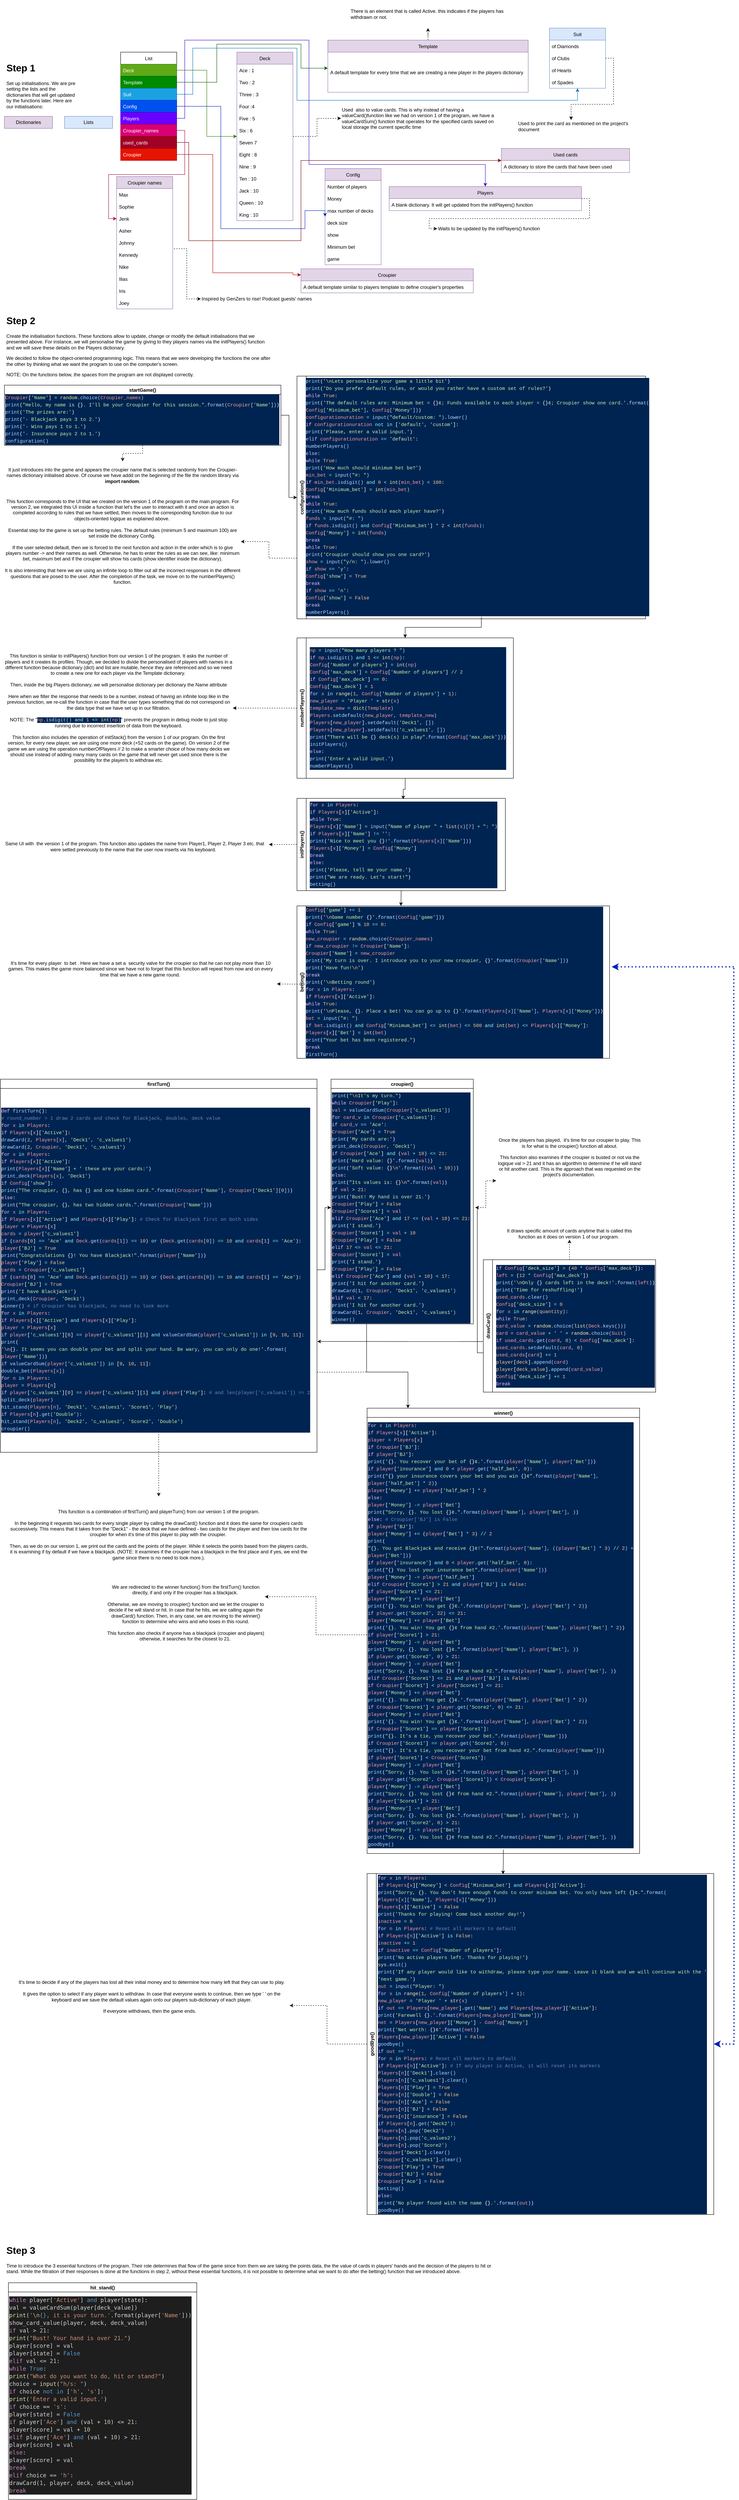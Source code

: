 <mxfile version="15.9.1" type="github">
  <diagram id="C5RBs43oDa-KdzZeNtuy" name="Page-1">
    <mxGraphModel dx="1422" dy="1952" grid="1" gridSize="10" guides="1" tooltips="1" connect="1" arrows="1" fold="1" page="1" pageScale="1" pageWidth="827" pageHeight="1169" math="0" shadow="0">
      <root>
        <mxCell id="WIyWlLk6GJQsqaUBKTNV-0" />
        <mxCell id="WIyWlLk6GJQsqaUBKTNV-1" parent="WIyWlLk6GJQsqaUBKTNV-0" />
        <mxCell id="v-qipN8iJghau_C7B_nq-13" value="Deck" style="swimlane;fontStyle=0;childLayout=stackLayout;horizontal=1;startSize=30;horizontalStack=0;resizeParent=1;resizeParentMax=0;resizeLast=0;collapsible=1;marginBottom=0;fillColor=#e1d5e7;strokeColor=#9673a6;" parent="WIyWlLk6GJQsqaUBKTNV-1" vertex="1">
          <mxGeometry x="600" y="10" width="140" height="420" as="geometry">
            <mxRectangle x="600" y="10" width="60" height="30" as="alternateBounds" />
          </mxGeometry>
        </mxCell>
        <mxCell id="v-qipN8iJghau_C7B_nq-14" value="Ace : 1" style="text;strokeColor=none;fillColor=none;align=left;verticalAlign=middle;spacingLeft=4;spacingRight=4;overflow=hidden;points=[[0,0.5],[1,0.5]];portConstraint=eastwest;rotatable=0;" parent="v-qipN8iJghau_C7B_nq-13" vertex="1">
          <mxGeometry y="30" width="140" height="30" as="geometry" />
        </mxCell>
        <mxCell id="v-qipN8iJghau_C7B_nq-15" value="Two : 2" style="text;strokeColor=none;fillColor=none;align=left;verticalAlign=middle;spacingLeft=4;spacingRight=4;overflow=hidden;points=[[0,0.5],[1,0.5]];portConstraint=eastwest;rotatable=0;" parent="v-qipN8iJghau_C7B_nq-13" vertex="1">
          <mxGeometry y="60" width="140" height="30" as="geometry" />
        </mxCell>
        <mxCell id="v-qipN8iJghau_C7B_nq-21" value="Three : 3" style="text;strokeColor=none;fillColor=none;align=left;verticalAlign=middle;spacingLeft=4;spacingRight=4;overflow=hidden;points=[[0,0.5],[1,0.5]];portConstraint=eastwest;rotatable=0;" parent="v-qipN8iJghau_C7B_nq-13" vertex="1">
          <mxGeometry y="90" width="140" height="30" as="geometry" />
        </mxCell>
        <mxCell id="v-qipN8iJghau_C7B_nq-16" value="Four :4" style="text;strokeColor=none;fillColor=none;align=left;verticalAlign=middle;spacingLeft=4;spacingRight=4;overflow=hidden;points=[[0,0.5],[1,0.5]];portConstraint=eastwest;rotatable=0;" parent="v-qipN8iJghau_C7B_nq-13" vertex="1">
          <mxGeometry y="120" width="140" height="30" as="geometry" />
        </mxCell>
        <mxCell id="v-qipN8iJghau_C7B_nq-18" value="Five : 5" style="text;strokeColor=none;fillColor=none;align=left;verticalAlign=middle;spacingLeft=4;spacingRight=4;overflow=hidden;points=[[0,0.5],[1,0.5]];portConstraint=eastwest;rotatable=0;" parent="v-qipN8iJghau_C7B_nq-13" vertex="1">
          <mxGeometry y="150" width="140" height="30" as="geometry" />
        </mxCell>
        <mxCell id="v-qipN8iJghau_C7B_nq-19" value="Six : 6" style="text;strokeColor=none;fillColor=none;align=left;verticalAlign=middle;spacingLeft=4;spacingRight=4;overflow=hidden;points=[[0,0.5],[1,0.5]];portConstraint=eastwest;rotatable=0;" parent="v-qipN8iJghau_C7B_nq-13" vertex="1">
          <mxGeometry y="180" width="140" height="30" as="geometry" />
        </mxCell>
        <mxCell id="v-qipN8iJghau_C7B_nq-25" value="Seven 7" style="text;strokeColor=none;fillColor=none;align=left;verticalAlign=middle;spacingLeft=4;spacingRight=4;overflow=hidden;points=[[0,0.5],[1,0.5]];portConstraint=eastwest;rotatable=0;" parent="v-qipN8iJghau_C7B_nq-13" vertex="1">
          <mxGeometry y="210" width="140" height="30" as="geometry" />
        </mxCell>
        <mxCell id="v-qipN8iJghau_C7B_nq-23" value="Eight : 8" style="text;strokeColor=none;fillColor=none;align=left;verticalAlign=middle;spacingLeft=4;spacingRight=4;overflow=hidden;points=[[0,0.5],[1,0.5]];portConstraint=eastwest;rotatable=0;" parent="v-qipN8iJghau_C7B_nq-13" vertex="1">
          <mxGeometry y="240" width="140" height="30" as="geometry" />
        </mxCell>
        <mxCell id="v-qipN8iJghau_C7B_nq-22" value="Nine : 9" style="text;strokeColor=none;fillColor=none;align=left;verticalAlign=middle;spacingLeft=4;spacingRight=4;overflow=hidden;points=[[0,0.5],[1,0.5]];portConstraint=eastwest;rotatable=0;" parent="v-qipN8iJghau_C7B_nq-13" vertex="1">
          <mxGeometry y="270" width="140" height="30" as="geometry" />
        </mxCell>
        <mxCell id="v-qipN8iJghau_C7B_nq-24" value="Ten : 10" style="text;strokeColor=none;fillColor=none;align=left;verticalAlign=middle;spacingLeft=4;spacingRight=4;overflow=hidden;points=[[0,0.5],[1,0.5]];portConstraint=eastwest;rotatable=0;" parent="v-qipN8iJghau_C7B_nq-13" vertex="1">
          <mxGeometry y="300" width="140" height="30" as="geometry" />
        </mxCell>
        <mxCell id="v-qipN8iJghau_C7B_nq-27" value="Jack : 10" style="text;strokeColor=none;fillColor=none;align=left;verticalAlign=middle;spacingLeft=4;spacingRight=4;overflow=hidden;points=[[0,0.5],[1,0.5]];portConstraint=eastwest;rotatable=0;" parent="v-qipN8iJghau_C7B_nq-13" vertex="1">
          <mxGeometry y="330" width="140" height="30" as="geometry" />
        </mxCell>
        <mxCell id="v-qipN8iJghau_C7B_nq-26" value="Queen : 10" style="text;strokeColor=none;fillColor=none;align=left;verticalAlign=middle;spacingLeft=4;spacingRight=4;overflow=hidden;points=[[0,0.5],[1,0.5]];portConstraint=eastwest;rotatable=0;" parent="v-qipN8iJghau_C7B_nq-13" vertex="1">
          <mxGeometry y="360" width="140" height="30" as="geometry" />
        </mxCell>
        <mxCell id="v-qipN8iJghau_C7B_nq-17" value="King : 10" style="text;strokeColor=none;fillColor=none;align=left;verticalAlign=middle;spacingLeft=4;spacingRight=4;overflow=hidden;points=[[0,0.5],[1,0.5]];portConstraint=eastwest;rotatable=0;" parent="v-qipN8iJghau_C7B_nq-13" vertex="1">
          <mxGeometry y="390" width="140" height="30" as="geometry" />
        </mxCell>
        <mxCell id="v-qipN8iJghau_C7B_nq-0" value="&lt;h1&gt;Step 1&lt;/h1&gt;&lt;p&gt;Set up initialisations. We are pre setting the lists and the dictionaries that will get updated by the functions later. Here are our initialisations:&lt;/p&gt;" style="text;html=1;strokeColor=none;fillColor=none;spacing=5;spacingTop=-20;whiteSpace=wrap;overflow=hidden;rounded=0;" parent="WIyWlLk6GJQsqaUBKTNV-1" vertex="1">
          <mxGeometry x="20" y="30" width="190" height="140" as="geometry" />
        </mxCell>
        <mxCell id="v-qipN8iJghau_C7B_nq-1" value="List" style="swimlane;fontStyle=0;childLayout=stackLayout;horizontal=1;startSize=30;horizontalStack=0;resizeParent=1;resizeParentMax=0;resizeLast=0;collapsible=1;marginBottom=0;" parent="WIyWlLk6GJQsqaUBKTNV-1" vertex="1">
          <mxGeometry x="310" y="10" width="140" height="270" as="geometry" />
        </mxCell>
        <mxCell id="v-qipN8iJghau_C7B_nq-2" value="Deck" style="text;strokeColor=#2D7600;fillColor=#60a917;align=left;verticalAlign=middle;spacingLeft=4;spacingRight=4;overflow=hidden;points=[[0,0.5],[1,0.5]];portConstraint=eastwest;rotatable=0;fontColor=#ffffff;" parent="v-qipN8iJghau_C7B_nq-1" vertex="1">
          <mxGeometry y="30" width="140" height="30" as="geometry" />
        </mxCell>
        <mxCell id="v-qipN8iJghau_C7B_nq-6" value="Template" style="text;strokeColor=#005700;fillColor=#008a00;align=left;verticalAlign=middle;spacingLeft=4;spacingRight=4;overflow=hidden;points=[[0,0.5],[1,0.5]];portConstraint=eastwest;rotatable=0;fontColor=#ffffff;" parent="v-qipN8iJghau_C7B_nq-1" vertex="1">
          <mxGeometry y="60" width="140" height="30" as="geometry" />
        </mxCell>
        <mxCell id="v-qipN8iJghau_C7B_nq-3" value="Suit" style="text;strokeColor=#006EAF;fillColor=#1ba1e2;align=left;verticalAlign=middle;spacingLeft=4;spacingRight=4;overflow=hidden;points=[[0,0.5],[1,0.5]];portConstraint=eastwest;rotatable=0;fontColor=#ffffff;" parent="v-qipN8iJghau_C7B_nq-1" vertex="1">
          <mxGeometry y="90" width="140" height="30" as="geometry" />
        </mxCell>
        <mxCell id="v-qipN8iJghau_C7B_nq-7" value="Config" style="text;strokeColor=#001DBC;fillColor=#0050ef;align=left;verticalAlign=middle;spacingLeft=4;spacingRight=4;overflow=hidden;points=[[0,0.5],[1,0.5]];portConstraint=eastwest;rotatable=0;fontColor=#ffffff;" parent="v-qipN8iJghau_C7B_nq-1" vertex="1">
          <mxGeometry y="120" width="140" height="30" as="geometry" />
        </mxCell>
        <mxCell id="v-qipN8iJghau_C7B_nq-5" value="Players" style="text;strokeColor=#3700CC;fillColor=#6a00ff;align=left;verticalAlign=middle;spacingLeft=4;spacingRight=4;overflow=hidden;points=[[0,0.5],[1,0.5]];portConstraint=eastwest;rotatable=0;fontColor=#ffffff;" parent="v-qipN8iJghau_C7B_nq-1" vertex="1">
          <mxGeometry y="150" width="140" height="30" as="geometry" />
        </mxCell>
        <mxCell id="v-qipN8iJghau_C7B_nq-12" value="Croupier_names" style="text;strokeColor=#A50040;fillColor=#d80073;align=left;verticalAlign=middle;spacingLeft=4;spacingRight=4;overflow=hidden;points=[[0,0.5],[1,0.5]];portConstraint=eastwest;rotatable=0;fontColor=#ffffff;" parent="v-qipN8iJghau_C7B_nq-1" vertex="1">
          <mxGeometry y="180" width="140" height="30" as="geometry" />
        </mxCell>
        <mxCell id="v-qipN8iJghau_C7B_nq-11" value="used_cards" style="text;strokeColor=#6F0000;fillColor=#a20025;align=left;verticalAlign=middle;spacingLeft=4;spacingRight=4;overflow=hidden;points=[[0,0.5],[1,0.5]];portConstraint=eastwest;rotatable=0;fontColor=#ffffff;" parent="v-qipN8iJghau_C7B_nq-1" vertex="1">
          <mxGeometry y="210" width="140" height="30" as="geometry" />
        </mxCell>
        <mxCell id="v-qipN8iJghau_C7B_nq-4" value="Croupier" style="text;strokeColor=#B20000;fillColor=#e51400;align=left;verticalAlign=middle;spacingLeft=4;spacingRight=4;overflow=hidden;points=[[0,0.5],[1,0.5]];portConstraint=eastwest;rotatable=0;fontColor=#ffffff;" parent="v-qipN8iJghau_C7B_nq-1" vertex="1">
          <mxGeometry y="240" width="140" height="30" as="geometry" />
        </mxCell>
        <mxCell id="v-qipN8iJghau_C7B_nq-86" style="edgeStyle=orthogonalEdgeStyle;rounded=0;orthogonalLoop=1;jettySize=auto;html=1;entryX=0;entryY=0.5;entryDx=0;entryDy=0;dashed=1;" parent="WIyWlLk6GJQsqaUBKTNV-1" source="v-qipN8iJghau_C7B_nq-13" target="v-qipN8iJghau_C7B_nq-81" edge="1">
          <mxGeometry relative="1" as="geometry" />
        </mxCell>
        <mxCell id="v-qipN8iJghau_C7B_nq-112" style="edgeStyle=orthogonalEdgeStyle;rounded=0;orthogonalLoop=1;jettySize=auto;html=1;exitX=0.5;exitY=0;exitDx=0;exitDy=0;dashed=1;" parent="WIyWlLk6GJQsqaUBKTNV-1" source="v-qipN8iJghau_C7B_nq-28" target="v-qipN8iJghau_C7B_nq-111" edge="1">
          <mxGeometry relative="1" as="geometry" />
        </mxCell>
        <mxCell id="v-qipN8iJghau_C7B_nq-28" value="Template" style="swimlane;fontStyle=0;childLayout=stackLayout;horizontal=1;startSize=30;horizontalStack=0;resizeParent=1;resizeParentMax=0;resizeLast=0;collapsible=1;marginBottom=0;fillColor=#e1d5e7;strokeColor=#9673a6;" parent="WIyWlLk6GJQsqaUBKTNV-1" vertex="1">
          <mxGeometry x="827" y="-20" width="500" height="130" as="geometry">
            <mxRectangle x="810" y="50" width="80" height="30" as="alternateBounds" />
          </mxGeometry>
        </mxCell>
        <mxCell id="v-qipN8iJghau_C7B_nq-29" value="A default template for every time that we are creating a new player in the players dictionary" style="text;strokeColor=none;fillColor=none;align=left;verticalAlign=middle;spacingLeft=4;spacingRight=4;overflow=hidden;points=[[0,0.5],[1,0.5]];portConstraint=eastwest;rotatable=0;" parent="v-qipN8iJghau_C7B_nq-28" vertex="1">
          <mxGeometry y="30" width="500" height="100" as="geometry" />
        </mxCell>
        <mxCell id="v-qipN8iJghau_C7B_nq-87" style="edgeStyle=orthogonalEdgeStyle;rounded=0;orthogonalLoop=1;jettySize=auto;html=1;exitX=1;exitY=0.5;exitDx=0;exitDy=0;entryX=0.419;entryY=-0.029;entryDx=0;entryDy=0;dashed=1;entryPerimeter=0;" parent="WIyWlLk6GJQsqaUBKTNV-1" source="v-qipN8iJghau_C7B_nq-32" target="v-qipN8iJghau_C7B_nq-82" edge="1">
          <mxGeometry relative="1" as="geometry" />
        </mxCell>
        <mxCell id="v-qipN8iJghau_C7B_nq-32" value="Suit" style="swimlane;fontStyle=0;childLayout=stackLayout;horizontal=1;startSize=30;horizontalStack=0;resizeParent=1;resizeParentMax=0;resizeLast=0;collapsible=1;marginBottom=0;fillColor=#dae8fc;strokeColor=#6c8ebf;" parent="WIyWlLk6GJQsqaUBKTNV-1" vertex="1">
          <mxGeometry x="1380" y="-50" width="140" height="150" as="geometry">
            <mxRectangle x="1360" y="100" width="50" height="30" as="alternateBounds" />
          </mxGeometry>
        </mxCell>
        <mxCell id="v-qipN8iJghau_C7B_nq-33" value="of Diamonds" style="text;strokeColor=none;fillColor=none;align=left;verticalAlign=middle;spacingLeft=4;spacingRight=4;overflow=hidden;points=[[0,0.5],[1,0.5]];portConstraint=eastwest;rotatable=0;" parent="v-qipN8iJghau_C7B_nq-32" vertex="1">
          <mxGeometry y="30" width="140" height="30" as="geometry" />
        </mxCell>
        <mxCell id="v-qipN8iJghau_C7B_nq-36" value="of Clubs" style="text;strokeColor=none;fillColor=none;align=left;verticalAlign=middle;spacingLeft=4;spacingRight=4;overflow=hidden;points=[[0,0.5],[1,0.5]];portConstraint=eastwest;rotatable=0;" parent="v-qipN8iJghau_C7B_nq-32" vertex="1">
          <mxGeometry y="60" width="140" height="30" as="geometry" />
        </mxCell>
        <mxCell id="v-qipN8iJghau_C7B_nq-34" value="of Hearts" style="text;strokeColor=none;fillColor=none;align=left;verticalAlign=middle;spacingLeft=4;spacingRight=4;overflow=hidden;points=[[0,0.5],[1,0.5]];portConstraint=eastwest;rotatable=0;" parent="v-qipN8iJghau_C7B_nq-32" vertex="1">
          <mxGeometry y="90" width="140" height="30" as="geometry" />
        </mxCell>
        <mxCell id="v-qipN8iJghau_C7B_nq-35" value="of Spades" style="text;strokeColor=none;fillColor=none;align=left;verticalAlign=middle;spacingLeft=4;spacingRight=4;overflow=hidden;points=[[0,0.5],[1,0.5]];portConstraint=eastwest;rotatable=0;" parent="v-qipN8iJghau_C7B_nq-32" vertex="1">
          <mxGeometry y="120" width="140" height="30" as="geometry" />
        </mxCell>
        <mxCell id="v-qipN8iJghau_C7B_nq-37" value="Config" style="swimlane;fontStyle=0;childLayout=stackLayout;horizontal=1;startSize=30;horizontalStack=0;resizeParent=1;resizeParentMax=0;resizeLast=0;collapsible=1;marginBottom=0;fillColor=#e1d5e7;strokeColor=#9673a6;" parent="WIyWlLk6GJQsqaUBKTNV-1" vertex="1">
          <mxGeometry x="820" y="300" width="140" height="240" as="geometry">
            <mxRectangle x="910" y="190" width="70" height="30" as="alternateBounds" />
          </mxGeometry>
        </mxCell>
        <mxCell id="v-qipN8iJghau_C7B_nq-38" value="Number of players" style="text;strokeColor=none;fillColor=none;align=left;verticalAlign=middle;spacingLeft=4;spacingRight=4;overflow=hidden;points=[[0,0.5],[1,0.5]];portConstraint=eastwest;rotatable=0;" parent="v-qipN8iJghau_C7B_nq-37" vertex="1">
          <mxGeometry y="30" width="140" height="30" as="geometry" />
        </mxCell>
        <mxCell id="v-qipN8iJghau_C7B_nq-39" value="Money" style="text;strokeColor=none;fillColor=none;align=left;verticalAlign=middle;spacingLeft=4;spacingRight=4;overflow=hidden;points=[[0,0.5],[1,0.5]];portConstraint=eastwest;rotatable=0;" parent="v-qipN8iJghau_C7B_nq-37" vertex="1">
          <mxGeometry y="60" width="140" height="30" as="geometry" />
        </mxCell>
        <mxCell id="v-qipN8iJghau_C7B_nq-43" value="max number of decks" style="text;strokeColor=none;fillColor=none;align=left;verticalAlign=middle;spacingLeft=4;spacingRight=4;overflow=hidden;points=[[0,0.5],[1,0.5]];portConstraint=eastwest;rotatable=0;" parent="v-qipN8iJghau_C7B_nq-37" vertex="1">
          <mxGeometry y="90" width="140" height="30" as="geometry" />
        </mxCell>
        <mxCell id="v-qipN8iJghau_C7B_nq-44" value="deck size" style="text;strokeColor=none;fillColor=none;align=left;verticalAlign=middle;spacingLeft=4;spacingRight=4;overflow=hidden;points=[[0,0.5],[1,0.5]];portConstraint=eastwest;rotatable=0;" parent="v-qipN8iJghau_C7B_nq-37" vertex="1">
          <mxGeometry y="120" width="140" height="30" as="geometry" />
        </mxCell>
        <mxCell id="v-qipN8iJghau_C7B_nq-102" value="show" style="text;strokeColor=none;fillColor=none;align=left;verticalAlign=middle;spacingLeft=4;spacingRight=4;overflow=hidden;points=[[0,0.5],[1,0.5]];portConstraint=eastwest;rotatable=0;" parent="v-qipN8iJghau_C7B_nq-37" vertex="1">
          <mxGeometry y="150" width="140" height="30" as="geometry" />
        </mxCell>
        <mxCell id="v-qipN8iJghau_C7B_nq-40" value="Minimum bet" style="text;strokeColor=none;fillColor=none;align=left;verticalAlign=middle;spacingLeft=4;spacingRight=4;overflow=hidden;points=[[0,0.5],[1,0.5]];portConstraint=eastwest;rotatable=0;" parent="v-qipN8iJghau_C7B_nq-37" vertex="1">
          <mxGeometry y="180" width="140" height="30" as="geometry" />
        </mxCell>
        <mxCell id="v-qipN8iJghau_C7B_nq-41" value="game" style="text;strokeColor=none;fillColor=none;align=left;verticalAlign=middle;spacingLeft=4;spacingRight=4;overflow=hidden;points=[[0,0.5],[1,0.5]];portConstraint=eastwest;rotatable=0;" parent="v-qipN8iJghau_C7B_nq-37" vertex="1">
          <mxGeometry y="210" width="140" height="30" as="geometry" />
        </mxCell>
        <mxCell id="v-qipN8iJghau_C7B_nq-88" style="edgeStyle=orthogonalEdgeStyle;rounded=0;orthogonalLoop=1;jettySize=auto;html=1;exitX=1;exitY=0.5;exitDx=0;exitDy=0;entryX=0;entryY=0.5;entryDx=0;entryDy=0;dashed=1;" parent="WIyWlLk6GJQsqaUBKTNV-1" source="v-qipN8iJghau_C7B_nq-45" target="v-qipN8iJghau_C7B_nq-84" edge="1">
          <mxGeometry relative="1" as="geometry" />
        </mxCell>
        <mxCell id="v-qipN8iJghau_C7B_nq-45" value="Players" style="swimlane;fontStyle=0;childLayout=stackLayout;horizontal=1;startSize=30;horizontalStack=0;resizeParent=1;resizeParentMax=0;resizeLast=0;collapsible=1;marginBottom=0;fillColor=#e1d5e7;strokeColor=#9673a6;" parent="WIyWlLk6GJQsqaUBKTNV-1" vertex="1">
          <mxGeometry x="980" y="345" width="480" height="60" as="geometry">
            <mxRectangle x="1030" y="260" width="70" height="30" as="alternateBounds" />
          </mxGeometry>
        </mxCell>
        <mxCell id="v-qipN8iJghau_C7B_nq-46" value="A blank dictionary. It will get updated from the initPlayers() function" style="text;strokeColor=none;fillColor=none;align=left;verticalAlign=middle;spacingLeft=4;spacingRight=4;overflow=hidden;points=[[0,0.5],[1,0.5]];portConstraint=eastwest;rotatable=0;" parent="v-qipN8iJghau_C7B_nq-45" vertex="1">
          <mxGeometry y="30" width="480" height="30" as="geometry" />
        </mxCell>
        <mxCell id="v-qipN8iJghau_C7B_nq-89" style="edgeStyle=orthogonalEdgeStyle;rounded=0;orthogonalLoop=1;jettySize=auto;html=1;exitX=1;exitY=0.5;exitDx=0;exitDy=0;entryX=0;entryY=0.5;entryDx=0;entryDy=0;dashed=1;" parent="WIyWlLk6GJQsqaUBKTNV-1" source="v-qipN8iJghau_C7B_nq-49" target="v-qipN8iJghau_C7B_nq-83" edge="1">
          <mxGeometry relative="1" as="geometry">
            <Array as="points">
              <mxPoint x="440" y="500" />
              <mxPoint x="475" y="500" />
              <mxPoint x="475" y="625" />
            </Array>
          </mxGeometry>
        </mxCell>
        <mxCell id="v-qipN8iJghau_C7B_nq-49" value="Croupier names" style="swimlane;fontStyle=0;childLayout=stackLayout;horizontal=1;startSize=30;horizontalStack=0;resizeParent=1;resizeParentMax=0;resizeLast=0;collapsible=1;marginBottom=0;fillColor=#e1d5e7;strokeColor=#9673a6;" parent="WIyWlLk6GJQsqaUBKTNV-1" vertex="1">
          <mxGeometry x="300" y="320" width="140" height="330" as="geometry">
            <mxRectangle x="1037" y="460" width="120" height="30" as="alternateBounds" />
          </mxGeometry>
        </mxCell>
        <mxCell id="v-qipN8iJghau_C7B_nq-50" value="Max" style="text;strokeColor=none;fillColor=none;align=left;verticalAlign=middle;spacingLeft=4;spacingRight=4;overflow=hidden;points=[[0,0.5],[1,0.5]];portConstraint=eastwest;rotatable=0;" parent="v-qipN8iJghau_C7B_nq-49" vertex="1">
          <mxGeometry y="30" width="140" height="30" as="geometry" />
        </mxCell>
        <mxCell id="v-qipN8iJghau_C7B_nq-56" value="Sophie" style="text;strokeColor=none;fillColor=none;align=left;verticalAlign=middle;spacingLeft=4;spacingRight=4;overflow=hidden;points=[[0,0.5],[1,0.5]];portConstraint=eastwest;rotatable=0;" parent="v-qipN8iJghau_C7B_nq-49" vertex="1">
          <mxGeometry y="60" width="140" height="30" as="geometry" />
        </mxCell>
        <mxCell id="v-qipN8iJghau_C7B_nq-54" value="Jenk" style="text;strokeColor=none;fillColor=none;align=left;verticalAlign=middle;spacingLeft=4;spacingRight=4;overflow=hidden;points=[[0,0.5],[1,0.5]];portConstraint=eastwest;rotatable=0;" parent="v-qipN8iJghau_C7B_nq-49" vertex="1">
          <mxGeometry y="90" width="140" height="30" as="geometry" />
        </mxCell>
        <mxCell id="v-qipN8iJghau_C7B_nq-53" value="Asher" style="text;strokeColor=none;fillColor=none;align=left;verticalAlign=middle;spacingLeft=4;spacingRight=4;overflow=hidden;points=[[0,0.5],[1,0.5]];portConstraint=eastwest;rotatable=0;" parent="v-qipN8iJghau_C7B_nq-49" vertex="1">
          <mxGeometry y="120" width="140" height="30" as="geometry" />
        </mxCell>
        <mxCell id="v-qipN8iJghau_C7B_nq-57" value="Johnny" style="text;strokeColor=none;fillColor=none;align=left;verticalAlign=middle;spacingLeft=4;spacingRight=4;overflow=hidden;points=[[0,0.5],[1,0.5]];portConstraint=eastwest;rotatable=0;" parent="v-qipN8iJghau_C7B_nq-49" vertex="1">
          <mxGeometry y="150" width="140" height="30" as="geometry" />
        </mxCell>
        <mxCell id="v-qipN8iJghau_C7B_nq-59" value="Kennedy" style="text;strokeColor=none;fillColor=none;align=left;verticalAlign=middle;spacingLeft=4;spacingRight=4;overflow=hidden;points=[[0,0.5],[1,0.5]];portConstraint=eastwest;rotatable=0;" parent="v-qipN8iJghau_C7B_nq-49" vertex="1">
          <mxGeometry y="180" width="140" height="30" as="geometry" />
        </mxCell>
        <mxCell id="v-qipN8iJghau_C7B_nq-55" value="Nike" style="text;strokeColor=none;fillColor=none;align=left;verticalAlign=middle;spacingLeft=4;spacingRight=4;overflow=hidden;points=[[0,0.5],[1,0.5]];portConstraint=eastwest;rotatable=0;" parent="v-qipN8iJghau_C7B_nq-49" vertex="1">
          <mxGeometry y="210" width="140" height="30" as="geometry" />
        </mxCell>
        <mxCell id="v-qipN8iJghau_C7B_nq-51" value="Ilias" style="text;strokeColor=none;fillColor=none;align=left;verticalAlign=middle;spacingLeft=4;spacingRight=4;overflow=hidden;points=[[0,0.5],[1,0.5]];portConstraint=eastwest;rotatable=0;" parent="v-qipN8iJghau_C7B_nq-49" vertex="1">
          <mxGeometry y="240" width="140" height="30" as="geometry" />
        </mxCell>
        <mxCell id="v-qipN8iJghau_C7B_nq-58" value="Iris" style="text;strokeColor=none;fillColor=none;align=left;verticalAlign=middle;spacingLeft=4;spacingRight=4;overflow=hidden;points=[[0,0.5],[1,0.5]];portConstraint=eastwest;rotatable=0;" parent="v-qipN8iJghau_C7B_nq-49" vertex="1">
          <mxGeometry y="270" width="140" height="30" as="geometry" />
        </mxCell>
        <mxCell id="v-qipN8iJghau_C7B_nq-52" value="Joey" style="text;strokeColor=none;fillColor=none;align=left;verticalAlign=middle;spacingLeft=4;spacingRight=4;overflow=hidden;points=[[0,0.5],[1,0.5]];portConstraint=eastwest;rotatable=0;" parent="v-qipN8iJghau_C7B_nq-49" vertex="1">
          <mxGeometry y="300" width="140" height="30" as="geometry" />
        </mxCell>
        <mxCell id="v-qipN8iJghau_C7B_nq-61" value="Used cards" style="swimlane;fontStyle=0;childLayout=stackLayout;horizontal=1;startSize=30;horizontalStack=0;resizeParent=1;resizeParentMax=0;resizeLast=0;collapsible=1;marginBottom=0;fillColor=#e1d5e7;strokeColor=#9673a6;" parent="WIyWlLk6GJQsqaUBKTNV-1" vertex="1">
          <mxGeometry x="1260" y="250" width="320" height="60" as="geometry">
            <mxRectangle x="1630" y="240" width="90" height="30" as="alternateBounds" />
          </mxGeometry>
        </mxCell>
        <mxCell id="v-qipN8iJghau_C7B_nq-62" value="A dictionary to store the cards that have been used" style="text;strokeColor=none;fillColor=none;align=left;verticalAlign=middle;spacingLeft=4;spacingRight=4;overflow=hidden;points=[[0,0.5],[1,0.5]];portConstraint=eastwest;rotatable=0;" parent="v-qipN8iJghau_C7B_nq-61" vertex="1">
          <mxGeometry y="30" width="320" height="30" as="geometry" />
        </mxCell>
        <mxCell id="v-qipN8iJghau_C7B_nq-65" value="Croupier" style="swimlane;fontStyle=0;childLayout=stackLayout;horizontal=1;startSize=30;horizontalStack=0;resizeParent=1;resizeParentMax=0;resizeLast=0;collapsible=1;marginBottom=0;fillColor=#e1d5e7;strokeColor=#9673a6;" parent="WIyWlLk6GJQsqaUBKTNV-1" vertex="1">
          <mxGeometry x="760" y="550" width="430" height="60" as="geometry">
            <mxRectangle x="1497" y="530" width="80" height="30" as="alternateBounds" />
          </mxGeometry>
        </mxCell>
        <mxCell id="v-qipN8iJghau_C7B_nq-66" value="A default template similar to players template to define croupier&#39;s properties" style="text;strokeColor=none;fillColor=none;align=left;verticalAlign=middle;spacingLeft=4;spacingRight=4;overflow=hidden;points=[[0,0.5],[1,0.5]];portConstraint=eastwest;rotatable=0;" parent="v-qipN8iJghau_C7B_nq-65" vertex="1">
          <mxGeometry y="30" width="430" height="30" as="geometry" />
        </mxCell>
        <mxCell id="v-qipN8iJghau_C7B_nq-69" style="edgeStyle=orthogonalEdgeStyle;rounded=0;orthogonalLoop=1;jettySize=auto;html=1;exitX=1;exitY=0.5;exitDx=0;exitDy=0;fillColor=#60a917;strokeColor=#2D7600;" parent="WIyWlLk6GJQsqaUBKTNV-1" source="v-qipN8iJghau_C7B_nq-2" target="v-qipN8iJghau_C7B_nq-13" edge="1">
          <mxGeometry relative="1" as="geometry" />
        </mxCell>
        <mxCell id="v-qipN8iJghau_C7B_nq-70" style="edgeStyle=orthogonalEdgeStyle;rounded=0;orthogonalLoop=1;jettySize=auto;html=1;exitX=1;exitY=0.5;exitDx=0;exitDy=0;fillColor=#008a00;strokeColor=#005700;" parent="WIyWlLk6GJQsqaUBKTNV-1" source="v-qipN8iJghau_C7B_nq-6" edge="1">
          <mxGeometry relative="1" as="geometry">
            <mxPoint x="827" y="50" as="targetPoint" />
            <Array as="points">
              <mxPoint x="550" y="85" />
              <mxPoint x="550" y="-10" />
              <mxPoint x="760" y="-10" />
              <mxPoint x="760" y="50" />
              <mxPoint x="827" y="50" />
            </Array>
          </mxGeometry>
        </mxCell>
        <mxCell id="v-qipN8iJghau_C7B_nq-71" style="edgeStyle=orthogonalEdgeStyle;rounded=0;orthogonalLoop=1;jettySize=auto;html=1;exitX=1;exitY=0.5;exitDx=0;exitDy=0;fillColor=#1ba1e2;strokeColor=#006EAF;" parent="WIyWlLk6GJQsqaUBKTNV-1" source="v-qipN8iJghau_C7B_nq-3" target="v-qipN8iJghau_C7B_nq-32" edge="1">
          <mxGeometry relative="1" as="geometry">
            <Array as="points">
              <mxPoint x="490" y="115" />
              <mxPoint x="490" />
              <mxPoint x="750" />
              <mxPoint x="750" y="130" />
              <mxPoint x="1450" y="130" />
            </Array>
          </mxGeometry>
        </mxCell>
        <mxCell id="v-qipN8iJghau_C7B_nq-72" style="edgeStyle=orthogonalEdgeStyle;rounded=0;orthogonalLoop=1;jettySize=auto;html=1;exitX=1;exitY=0.5;exitDx=0;exitDy=0;entryX=0;entryY=0.5;entryDx=0;entryDy=0;fillColor=#0050ef;strokeColor=#001DBC;" parent="WIyWlLk6GJQsqaUBKTNV-1" source="v-qipN8iJghau_C7B_nq-7" target="v-qipN8iJghau_C7B_nq-37" edge="1">
          <mxGeometry relative="1" as="geometry">
            <Array as="points">
              <mxPoint x="560" y="145" />
              <mxPoint x="560" y="450" />
              <mxPoint x="770" y="450" />
              <mxPoint x="770" y="405" />
            </Array>
          </mxGeometry>
        </mxCell>
        <mxCell id="v-qipN8iJghau_C7B_nq-73" style="edgeStyle=orthogonalEdgeStyle;rounded=0;orthogonalLoop=1;jettySize=auto;html=1;exitX=1;exitY=0.5;exitDx=0;exitDy=0;entryX=0.5;entryY=0;entryDx=0;entryDy=0;fillColor=#6a00ff;strokeColor=#3700CC;" parent="WIyWlLk6GJQsqaUBKTNV-1" source="v-qipN8iJghau_C7B_nq-5" target="v-qipN8iJghau_C7B_nq-45" edge="1">
          <mxGeometry relative="1" as="geometry">
            <Array as="points">
              <mxPoint x="470" y="175" />
              <mxPoint x="470" y="-20" />
              <mxPoint x="780" y="-20" />
              <mxPoint x="780" y="290" />
              <mxPoint x="1220" y="290" />
            </Array>
          </mxGeometry>
        </mxCell>
        <mxCell id="v-qipN8iJghau_C7B_nq-77" style="edgeStyle=orthogonalEdgeStyle;rounded=0;orthogonalLoop=1;jettySize=auto;html=1;exitX=1;exitY=0.5;exitDx=0;exitDy=0;fillColor=#a20025;strokeColor=#6F0000;" parent="WIyWlLk6GJQsqaUBKTNV-1" source="v-qipN8iJghau_C7B_nq-11" target="v-qipN8iJghau_C7B_nq-61" edge="1">
          <mxGeometry relative="1" as="geometry">
            <Array as="points">
              <mxPoint x="480" y="235" />
              <mxPoint x="480" y="480" />
              <mxPoint x="760" y="480" />
              <mxPoint x="760" y="280" />
            </Array>
          </mxGeometry>
        </mxCell>
        <mxCell id="v-qipN8iJghau_C7B_nq-78" style="edgeStyle=orthogonalEdgeStyle;rounded=0;orthogonalLoop=1;jettySize=auto;html=1;exitX=1;exitY=0.5;exitDx=0;exitDy=0;fillColor=#e51400;strokeColor=#B20000;entryX=0;entryY=0.25;entryDx=0;entryDy=0;" parent="WIyWlLk6GJQsqaUBKTNV-1" source="v-qipN8iJghau_C7B_nq-4" target="v-qipN8iJghau_C7B_nq-65" edge="1">
          <mxGeometry relative="1" as="geometry">
            <mxPoint x="670" y="560" as="targetPoint" />
            <Array as="points">
              <mxPoint x="540" y="265" />
              <mxPoint x="540" y="560" />
              <mxPoint x="740" y="560" />
            </Array>
          </mxGeometry>
        </mxCell>
        <mxCell id="v-qipN8iJghau_C7B_nq-79" value="Dictionaries" style="rounded=0;whiteSpace=wrap;html=1;fillColor=#e1d5e7;strokeColor=#9673a6;" parent="WIyWlLk6GJQsqaUBKTNV-1" vertex="1">
          <mxGeometry x="20" y="170" width="120" height="30" as="geometry" />
        </mxCell>
        <mxCell id="v-qipN8iJghau_C7B_nq-80" value="Lists" style="rounded=0;whiteSpace=wrap;html=1;fillColor=#dae8fc;strokeColor=#6c8ebf;" parent="WIyWlLk6GJQsqaUBKTNV-1" vertex="1">
          <mxGeometry x="170" y="170" width="120" height="30" as="geometry" />
        </mxCell>
        <mxCell id="v-qipN8iJghau_C7B_nq-81" value="Used &amp;nbsp;also to value cards. This is why instead of having a valueCard()function like we had on version 1 of the program, we have a valueCardSum() function that operates for the specified cards saved on local storage the current specific time&amp;nbsp;" style="text;html=1;strokeColor=none;fillColor=none;align=left;verticalAlign=middle;whiteSpace=wrap;rounded=0;" parent="WIyWlLk6GJQsqaUBKTNV-1" vertex="1">
          <mxGeometry x="860" y="140" width="390" height="70" as="geometry" />
        </mxCell>
        <mxCell id="v-qipN8iJghau_C7B_nq-82" value="Used to print the card as mentioned on the project&#39;s document" style="text;html=1;strokeColor=none;fillColor=none;align=left;verticalAlign=middle;whiteSpace=wrap;rounded=0;" parent="WIyWlLk6GJQsqaUBKTNV-1" vertex="1">
          <mxGeometry x="1300" y="180" width="320" height="30" as="geometry" />
        </mxCell>
        <mxCell id="v-qipN8iJghau_C7B_nq-83" value="Inspired by GenZers to rise! Podcast guests&#39; names" style="text;html=1;strokeColor=none;fillColor=none;align=left;verticalAlign=middle;whiteSpace=wrap;rounded=0;" parent="WIyWlLk6GJQsqaUBKTNV-1" vertex="1">
          <mxGeometry x="510" y="610" width="290" height="30" as="geometry" />
        </mxCell>
        <mxCell id="v-qipN8iJghau_C7B_nq-84" value="Waits to be updated by the initPlayers() function&amp;nbsp;" style="text;html=1;strokeColor=none;fillColor=none;align=left;verticalAlign=middle;whiteSpace=wrap;rounded=0;" parent="WIyWlLk6GJQsqaUBKTNV-1" vertex="1">
          <mxGeometry x="1100" y="435" width="280" height="30" as="geometry" />
        </mxCell>
        <mxCell id="v-qipN8iJghau_C7B_nq-90" style="edgeStyle=orthogonalEdgeStyle;rounded=0;orthogonalLoop=1;jettySize=auto;html=1;exitX=1;exitY=0.5;exitDx=0;exitDy=0;entryX=0;entryY=0.5;entryDx=0;entryDy=0;fillColor=#d80073;strokeColor=#A50040;" parent="WIyWlLk6GJQsqaUBKTNV-1" source="v-qipN8iJghau_C7B_nq-12" target="v-qipN8iJghau_C7B_nq-54" edge="1">
          <mxGeometry relative="1" as="geometry">
            <mxPoint x="500" y="660" as="targetPoint" />
          </mxGeometry>
        </mxCell>
        <mxCell id="v-qipN8iJghau_C7B_nq-91" value="&lt;h1&gt;Step 2&lt;/h1&gt;&lt;p&gt;Create the initialisation functions. These functions allow to update, change or modify the default initialisations that we presented above. For instance, we will personalise the game by giving to they players names via the initPlayers() function and we will save these details on the Players dictionary.&amp;nbsp;&lt;/p&gt;&lt;p&gt;We decided to follow the object-oriented programming logic. This means that we were developing the functions the one after the other by thinking what we want the program to use on the computer&#39;s screen.&lt;/p&gt;&lt;p&gt;NOTE: On the functions below, the spaces from the program are not displayed correctly.&lt;/p&gt;&lt;p&gt;&lt;br&gt;&lt;/p&gt;" style="text;html=1;strokeColor=none;fillColor=none;spacing=5;spacingTop=-20;whiteSpace=wrap;overflow=hidden;rounded=0;" parent="WIyWlLk6GJQsqaUBKTNV-1" vertex="1">
          <mxGeometry x="20" y="660" width="670" height="170" as="geometry" />
        </mxCell>
        <mxCell id="v-qipN8iJghau_C7B_nq-97" style="edgeStyle=orthogonalEdgeStyle;rounded=0;orthogonalLoop=1;jettySize=auto;html=1;entryX=0;entryY=0.5;entryDx=0;entryDy=0;" parent="WIyWlLk6GJQsqaUBKTNV-1" source="v-qipN8iJghau_C7B_nq-92" target="v-qipN8iJghau_C7B_nq-95" edge="1">
          <mxGeometry relative="1" as="geometry" />
        </mxCell>
        <mxCell id="v-qipN8iJghau_C7B_nq-99" style="edgeStyle=orthogonalEdgeStyle;rounded=0;orthogonalLoop=1;jettySize=auto;html=1;dashed=1;" parent="WIyWlLk6GJQsqaUBKTNV-1" source="v-qipN8iJghau_C7B_nq-92" target="v-qipN8iJghau_C7B_nq-98" edge="1">
          <mxGeometry relative="1" as="geometry" />
        </mxCell>
        <mxCell id="v-qipN8iJghau_C7B_nq-92" value="startGame()" style="swimlane;" parent="WIyWlLk6GJQsqaUBKTNV-1" vertex="1">
          <mxGeometry x="20" y="840" width="690" height="150" as="geometry">
            <mxRectangle x="20" y="840" width="100" height="23" as="alternateBounds" />
          </mxGeometry>
        </mxCell>
        <mxCell id="v-qipN8iJghau_C7B_nq-94" value="&lt;div style=&quot;color: rgb(255 , 255 , 255) ; background-color: rgb(0 , 36 , 81) ; font-family: &amp;quot;menlo&amp;quot; , &amp;quot;monaco&amp;quot; , &amp;quot;courier new&amp;quot; , monospace ; line-height: 18px&quot;&gt;&lt;div&gt;&lt;span style=&quot;color: rgb(255 , 157 , 164)&quot;&gt;Croupier&lt;/span&gt;[&lt;span style=&quot;color: rgb(209 , 241 , 169)&quot;&gt;&#39;Name&#39;&lt;/span&gt;] &lt;span style=&quot;color: rgb(153 , 255 , 255)&quot;&gt;=&lt;/span&gt; &lt;span style=&quot;color: rgb(255 , 238 , 173)&quot;&gt;random&lt;/span&gt;&lt;span style=&quot;color: rgb(187 , 218 , 255)&quot;&gt;.&lt;/span&gt;&lt;span style=&quot;color: rgb(187 , 218 , 255)&quot;&gt;choice&lt;/span&gt;&lt;span style=&quot;color: rgb(187 , 218 , 255)&quot;&gt;(&lt;/span&gt;&lt;span style=&quot;color: rgb(255 , 157 , 164)&quot;&gt;Croupier_names&lt;/span&gt;&lt;span style=&quot;color: rgb(187 , 218 , 255)&quot;&gt;)&lt;/span&gt;&lt;/div&gt;&lt;div&gt;    &lt;span style=&quot;color: rgb(187 , 218 , 255)&quot;&gt;print&lt;/span&gt;(&lt;span style=&quot;color: rgb(209 , 241 , 169)&quot;&gt;&quot;Hello, my name is &lt;/span&gt;{}&lt;span style=&quot;color: rgb(209 , 241 , 169)&quot;&gt;. I&#39;ll be your Croupier for this session.&quot;&lt;/span&gt;.&lt;span style=&quot;color: rgb(187 , 218 , 255)&quot;&gt;format&lt;/span&gt;&lt;span style=&quot;color: rgb(187 , 218 , 255)&quot;&gt;(&lt;/span&gt;&lt;span style=&quot;color: rgb(255 , 157 , 164)&quot;&gt;Croupier&lt;/span&gt;&lt;span style=&quot;color: rgb(187 , 218 , 255)&quot;&gt;[&lt;/span&gt;&lt;span style=&quot;color: rgb(209 , 241 , 169)&quot;&gt;&#39;Name&#39;&lt;/span&gt;&lt;span style=&quot;color: rgb(187 , 218 , 255)&quot;&gt;])&lt;/span&gt;)&lt;/div&gt;&lt;div&gt;    &lt;span style=&quot;color: rgb(187 , 218 , 255)&quot;&gt;print&lt;/span&gt;(&lt;span style=&quot;color: rgb(209 , 241 , 169)&quot;&gt;&#39;The prizes are:&#39;&lt;/span&gt;)&lt;/div&gt;&lt;div&gt;    &lt;span style=&quot;color: rgb(187 , 218 , 255)&quot;&gt;print&lt;/span&gt;(&lt;span style=&quot;color: rgb(209 , 241 , 169)&quot;&gt;&#39;- Blackjack pays 3 to 2.&#39;&lt;/span&gt;)&lt;/div&gt;&lt;div&gt;    &lt;span style=&quot;color: rgb(187 , 218 , 255)&quot;&gt;print&lt;/span&gt;(&lt;span style=&quot;color: rgb(209 , 241 , 169)&quot;&gt;&#39;- Wins pays 1 to 1.&#39;&lt;/span&gt;)&lt;/div&gt;&lt;div&gt;    &lt;span style=&quot;color: rgb(187 , 218 , 255)&quot;&gt;print&lt;/span&gt;(&lt;span style=&quot;color: rgb(209 , 241 , 169)&quot;&gt;&#39;- Insurance pays 2 to 1.&#39;&lt;/span&gt;)&lt;/div&gt;&lt;div&gt;&lt;div&gt;&lt;div style=&quot;&quot;&gt;&lt;span style=&quot;color: rgb(187 , 218 , 255)&quot;&gt;configuration&lt;/span&gt;&lt;span style=&quot;color: rgb(187 , 218 , 255)&quot;&gt;()&lt;/span&gt;&lt;/div&gt;&lt;/div&gt;    &lt;/div&gt;&lt;/div&gt;" style="text;html=1;align=left;verticalAlign=middle;resizable=0;points=[];autosize=1;strokeColor=none;fillColor=none;" parent="v-qipN8iJghau_C7B_nq-92" vertex="1">
          <mxGeometry y="20" width="700" height="130" as="geometry" />
        </mxCell>
        <mxCell id="v-qipN8iJghau_C7B_nq-101" style="edgeStyle=orthogonalEdgeStyle;rounded=0;orthogonalLoop=1;jettySize=auto;html=1;exitX=0;exitY=0.75;exitDx=0;exitDy=0;entryX=1;entryY=0.5;entryDx=0;entryDy=0;dashed=1;" parent="WIyWlLk6GJQsqaUBKTNV-1" source="v-qipN8iJghau_C7B_nq-95" target="v-qipN8iJghau_C7B_nq-100" edge="1">
          <mxGeometry relative="1" as="geometry" />
        </mxCell>
        <mxCell id="v-qipN8iJghau_C7B_nq-95" value="configuration()" style="swimlane;horizontal=0;" parent="WIyWlLk6GJQsqaUBKTNV-1" vertex="1">
          <mxGeometry x="750" y="817.5" width="870" height="605" as="geometry">
            <mxRectangle x="750" y="817.5" width="30" height="195" as="alternateBounds" />
          </mxGeometry>
        </mxCell>
        <mxCell id="v-qipN8iJghau_C7B_nq-96" value="&lt;div style=&quot;color: rgb(255 , 255 , 255) ; background-color: rgb(0 , 36 , 81) ; font-family: &amp;quot;menlo&amp;quot; , &amp;quot;monaco&amp;quot; , &amp;quot;courier new&amp;quot; , monospace ; line-height: 18px&quot;&gt;&lt;div&gt;&lt;span style=&quot;color: rgb(187 , 218 , 255)&quot;&gt;print&lt;/span&gt;(&lt;span style=&quot;color: rgb(209 , 241 , 169)&quot;&gt;&#39;&lt;/span&gt;&lt;span style=&quot;color: rgb(255 , 197 , 143)&quot;&gt;\n&lt;/span&gt;&lt;span style=&quot;color: rgb(209 , 241 , 169)&quot;&gt;Lets personalize your game a little bit&#39;&lt;/span&gt;)&lt;/div&gt;&lt;div&gt;    &lt;span style=&quot;color: rgb(187 , 218 , 255)&quot;&gt;print&lt;/span&gt;(&lt;span style=&quot;color: rgb(209 , 241 , 169)&quot;&gt;&#39;Do you prefer default rules, or would you rather have a custom set of rules?&#39;&lt;/span&gt;)&lt;/div&gt;&lt;div&gt;    &lt;span style=&quot;color: rgb(235 , 187 , 255)&quot;&gt;while&lt;/span&gt; &lt;span style=&quot;color: rgb(255 , 197 , 143)&quot;&gt;True&lt;/span&gt;:&lt;/div&gt;&lt;div&gt;        &lt;span style=&quot;color: rgb(187 , 218 , 255)&quot;&gt;print&lt;/span&gt;(&lt;span style=&quot;color: rgb(209 , 241 , 169)&quot;&gt;&#39;The default rules are: Minimum bet = &lt;/span&gt;{}&lt;span style=&quot;color: rgb(209 , 241 , 169)&quot;&gt;¢; Funds available to each player = &lt;/span&gt;{}&lt;span style=&quot;color: rgb(209 , 241 , 169)&quot;&gt;¢; Croupier show one card.&#39;&lt;/span&gt;.&lt;span style=&quot;color: rgb(187 , 218 , 255)&quot;&gt;format&lt;/span&gt;&lt;span style=&quot;color: rgb(187 , 218 , 255)&quot;&gt;(&lt;/span&gt;&lt;/div&gt;&lt;div&gt;&lt;span style=&quot;color: rgb(187 , 218 , 255)&quot;&gt;            &lt;/span&gt;&lt;span style=&quot;color: rgb(255 , 157 , 164)&quot;&gt;Config&lt;/span&gt;&lt;span style=&quot;color: rgb(187 , 218 , 255)&quot;&gt;[&lt;/span&gt;&lt;span style=&quot;color: rgb(209 , 241 , 169)&quot;&gt;&#39;Minimum_bet&#39;&lt;/span&gt;&lt;span style=&quot;color: rgb(187 , 218 , 255)&quot;&gt;], &lt;/span&gt;&lt;span style=&quot;color: rgb(255 , 157 , 164)&quot;&gt;Config&lt;/span&gt;&lt;span style=&quot;color: rgb(187 , 218 , 255)&quot;&gt;[&lt;/span&gt;&lt;span style=&quot;color: rgb(209 , 241 , 169)&quot;&gt;&#39;Money&#39;&lt;/span&gt;&lt;span style=&quot;color: rgb(187 , 218 , 255)&quot;&gt;])&lt;/span&gt;)&lt;/div&gt;&lt;div&gt;        &lt;span style=&quot;color: rgb(255 , 157 , 164)&quot;&gt;configurationuration&lt;/span&gt; &lt;span style=&quot;color: rgb(153 , 255 , 255)&quot;&gt;=&lt;/span&gt; &lt;span style=&quot;color: rgb(187 , 218 , 255)&quot;&gt;input&lt;/span&gt;&lt;span style=&quot;color: rgb(187 , 218 , 255)&quot;&gt;(&lt;/span&gt;&lt;span style=&quot;color: rgb(209 , 241 , 169)&quot;&gt;&quot;default/custom: &quot;&lt;/span&gt;&lt;span style=&quot;color: rgb(187 , 218 , 255)&quot;&gt;)&lt;/span&gt;.&lt;span style=&quot;color: rgb(187 , 218 , 255)&quot;&gt;lower&lt;/span&gt;&lt;span style=&quot;color: rgb(187 , 218 , 255)&quot;&gt;()&lt;/span&gt;&lt;/div&gt;&lt;div&gt;        &lt;span style=&quot;color: rgb(235 , 187 , 255)&quot;&gt;if&lt;/span&gt; &lt;span style=&quot;color: rgb(255 , 157 , 164)&quot;&gt;configurationuration&lt;/span&gt; &lt;span style=&quot;color: rgb(153 , 255 , 255)&quot;&gt;not&lt;/span&gt; &lt;span style=&quot;color: rgb(153 , 255 , 255)&quot;&gt;in&lt;/span&gt; [&lt;span style=&quot;color: rgb(209 , 241 , 169)&quot;&gt;&#39;default&#39;&lt;/span&gt;, &lt;span style=&quot;color: rgb(209 , 241 , 169)&quot;&gt;&#39;custom&#39;&lt;/span&gt;]:&lt;/div&gt;&lt;div&gt;            &lt;span style=&quot;color: rgb(187 , 218 , 255)&quot;&gt;print&lt;/span&gt;(&lt;span style=&quot;color: rgb(209 , 241 , 169)&quot;&gt;&#39;Please, enter a valid input.&#39;&lt;/span&gt;)&lt;/div&gt;&lt;div&gt;        &lt;span style=&quot;color: rgb(235 , 187 , 255)&quot;&gt;elif&lt;/span&gt; &lt;span style=&quot;color: rgb(255 , 157 , 164)&quot;&gt;configurationuration&lt;/span&gt; &lt;span style=&quot;color: rgb(153 , 255 , 255)&quot;&gt;==&lt;/span&gt; &lt;span style=&quot;color: rgb(209 , 241 , 169)&quot;&gt;&#39;default&#39;&lt;/span&gt;:&lt;/div&gt;&lt;div&gt;            &lt;span style=&quot;color: rgb(187 , 218 , 255)&quot;&gt;numberPlayers&lt;/span&gt;&lt;span style=&quot;color: rgb(187 , 218 , 255)&quot;&gt;()&lt;/span&gt;&lt;/div&gt;&lt;div&gt;        &lt;span style=&quot;color: rgb(235 , 187 , 255)&quot;&gt;else&lt;/span&gt;:&lt;/div&gt;&lt;div&gt;            &lt;span style=&quot;color: rgb(235 , 187 , 255)&quot;&gt;while&lt;/span&gt; &lt;span style=&quot;color: rgb(255 , 197 , 143)&quot;&gt;True&lt;/span&gt;:&lt;/div&gt;&lt;div&gt;                &lt;span style=&quot;color: rgb(187 , 218 , 255)&quot;&gt;print&lt;/span&gt;(&lt;span style=&quot;color: rgb(209 , 241 , 169)&quot;&gt;&#39;How much should minimum bet be?&#39;&lt;/span&gt;)&lt;/div&gt;&lt;div&gt;                &lt;span style=&quot;color: rgb(255 , 157 , 164)&quot;&gt;min_bet&lt;/span&gt; &lt;span style=&quot;color: rgb(153 , 255 , 255)&quot;&gt;=&lt;/span&gt; &lt;span style=&quot;color: rgb(187 , 218 , 255)&quot;&gt;input&lt;/span&gt;&lt;span style=&quot;color: rgb(187 , 218 , 255)&quot;&gt;(&lt;/span&gt;&lt;span style=&quot;color: rgb(209 , 241 , 169)&quot;&gt;&quot;#: &quot;&lt;/span&gt;&lt;span style=&quot;color: rgb(187 , 218 , 255)&quot;&gt;)&lt;/span&gt;&lt;/div&gt;&lt;div&gt;                &lt;span style=&quot;color: rgb(235 , 187 , 255)&quot;&gt;if&lt;/span&gt; &lt;span style=&quot;color: rgb(255 , 157 , 164)&quot;&gt;min_bet&lt;/span&gt;&lt;span style=&quot;color: rgb(187 , 218 , 255)&quot;&gt;.&lt;/span&gt;&lt;span style=&quot;color: rgb(187 , 218 , 255)&quot;&gt;isdigit&lt;/span&gt;&lt;span style=&quot;color: rgb(187 , 218 , 255)&quot;&gt;()&lt;/span&gt; &lt;span style=&quot;color: rgb(153 , 255 , 255)&quot;&gt;and&lt;/span&gt; &lt;span style=&quot;color: rgb(255 , 197 , 143)&quot;&gt;0&lt;/span&gt; &lt;span style=&quot;color: rgb(153 , 255 , 255)&quot;&gt;&amp;lt;&lt;/span&gt; &lt;span style=&quot;color: rgb(255 , 238 , 173)&quot;&gt;int&lt;/span&gt;&lt;span style=&quot;color: rgb(187 , 218 , 255)&quot;&gt;(&lt;/span&gt;&lt;span style=&quot;color: rgb(255 , 157 , 164)&quot;&gt;min_bet&lt;/span&gt;&lt;span style=&quot;color: rgb(187 , 218 , 255)&quot;&gt;)&lt;/span&gt; &lt;span style=&quot;color: rgb(153 , 255 , 255)&quot;&gt;&amp;lt;&lt;/span&gt; &lt;span style=&quot;color: rgb(255 , 197 , 143)&quot;&gt;100&lt;/span&gt;:&lt;/div&gt;&lt;div&gt;                    &lt;span style=&quot;color: rgb(255 , 157 , 164)&quot;&gt;Config&lt;/span&gt;[&lt;span style=&quot;color: rgb(209 , 241 , 169)&quot;&gt;&#39;Minimum_bet&#39;&lt;/span&gt;] &lt;span style=&quot;color: rgb(153 , 255 , 255)&quot;&gt;=&lt;/span&gt; &lt;span style=&quot;color: rgb(255 , 238 , 173)&quot;&gt;int&lt;/span&gt;&lt;span style=&quot;color: rgb(187 , 218 , 255)&quot;&gt;(&lt;/span&gt;&lt;span style=&quot;color: rgb(255 , 157 , 164)&quot;&gt;min_bet&lt;/span&gt;&lt;span style=&quot;color: rgb(187 , 218 , 255)&quot;&gt;)&lt;/span&gt;&lt;/div&gt;&lt;div&gt;                    &lt;span style=&quot;color: rgb(235 , 187 , 255)&quot;&gt;break&lt;/span&gt;&lt;/div&gt;&lt;div&gt;            &lt;span style=&quot;color: rgb(235 , 187 , 255)&quot;&gt;while&lt;/span&gt; &lt;span style=&quot;color: rgb(255 , 197 , 143)&quot;&gt;True&lt;/span&gt;:&lt;/div&gt;&lt;div&gt;                &lt;span style=&quot;color: rgb(187 , 218 , 255)&quot;&gt;print&lt;/span&gt;(&lt;span style=&quot;color: rgb(209 , 241 , 169)&quot;&gt;&#39;How much funds should each player have?&#39;&lt;/span&gt;)&lt;/div&gt;&lt;div&gt;                &lt;span style=&quot;color: rgb(255 , 157 , 164)&quot;&gt;funds&lt;/span&gt; &lt;span style=&quot;color: rgb(153 , 255 , 255)&quot;&gt;=&lt;/span&gt; &lt;span style=&quot;color: rgb(187 , 218 , 255)&quot;&gt;input&lt;/span&gt;&lt;span style=&quot;color: rgb(187 , 218 , 255)&quot;&gt;(&lt;/span&gt;&lt;span style=&quot;color: rgb(209 , 241 , 169)&quot;&gt;&quot;#: &quot;&lt;/span&gt;&lt;span style=&quot;color: rgb(187 , 218 , 255)&quot;&gt;)&lt;/span&gt;&lt;/div&gt;&lt;div&gt;                &lt;span style=&quot;color: rgb(235 , 187 , 255)&quot;&gt;if&lt;/span&gt; &lt;span style=&quot;color: rgb(255 , 157 , 164)&quot;&gt;funds&lt;/span&gt;&lt;span style=&quot;color: rgb(187 , 218 , 255)&quot;&gt;.&lt;/span&gt;&lt;span style=&quot;color: rgb(187 , 218 , 255)&quot;&gt;isdigit&lt;/span&gt;&lt;span style=&quot;color: rgb(187 , 218 , 255)&quot;&gt;()&lt;/span&gt; &lt;span style=&quot;color: rgb(153 , 255 , 255)&quot;&gt;and&lt;/span&gt; &lt;span style=&quot;color: rgb(255 , 157 , 164)&quot;&gt;Config&lt;/span&gt;[&lt;span style=&quot;color: rgb(209 , 241 , 169)&quot;&gt;&#39;Minimum_bet&#39;&lt;/span&gt;] &lt;span style=&quot;color: rgb(153 , 255 , 255)&quot;&gt;*&lt;/span&gt; &lt;span style=&quot;color: rgb(255 , 197 , 143)&quot;&gt;2&lt;/span&gt; &lt;span style=&quot;color: rgb(153 , 255 , 255)&quot;&gt;&amp;lt;&lt;/span&gt; &lt;span style=&quot;color: rgb(255 , 238 , 173)&quot;&gt;int&lt;/span&gt;&lt;span style=&quot;color: rgb(187 , 218 , 255)&quot;&gt;(&lt;/span&gt;&lt;span style=&quot;color: rgb(255 , 157 , 164)&quot;&gt;funds&lt;/span&gt;&lt;span style=&quot;color: rgb(187 , 218 , 255)&quot;&gt;)&lt;/span&gt;:&lt;/div&gt;&lt;div&gt;                    &lt;span style=&quot;color: rgb(255 , 157 , 164)&quot;&gt;Config&lt;/span&gt;[&lt;span style=&quot;color: rgb(209 , 241 , 169)&quot;&gt;&#39;Money&#39;&lt;/span&gt;] &lt;span style=&quot;color: rgb(153 , 255 , 255)&quot;&gt;=&lt;/span&gt; &lt;span style=&quot;color: rgb(255 , 238 , 173)&quot;&gt;int&lt;/span&gt;&lt;span style=&quot;color: rgb(187 , 218 , 255)&quot;&gt;(&lt;/span&gt;&lt;span style=&quot;color: rgb(255 , 157 , 164)&quot;&gt;funds&lt;/span&gt;&lt;span style=&quot;color: rgb(187 , 218 , 255)&quot;&gt;)&lt;/span&gt;&lt;/div&gt;&lt;div&gt;                    &lt;span style=&quot;color: rgb(235 , 187 , 255)&quot;&gt;break&lt;/span&gt;&lt;/div&gt;&lt;div&gt;            &lt;span style=&quot;color: rgb(235 , 187 , 255)&quot;&gt;while&lt;/span&gt; &lt;span style=&quot;color: rgb(255 , 197 , 143)&quot;&gt;True&lt;/span&gt;:&lt;/div&gt;&lt;div&gt;                &lt;span style=&quot;color: rgb(187 , 218 , 255)&quot;&gt;print&lt;/span&gt;(&lt;span style=&quot;color: rgb(209 , 241 , 169)&quot;&gt;&#39;Croupier should show you one card?&#39;&lt;/span&gt;)&lt;/div&gt;&lt;div&gt;                &lt;span style=&quot;color: rgb(255 , 157 , 164)&quot;&gt;show&lt;/span&gt; &lt;span style=&quot;color: rgb(153 , 255 , 255)&quot;&gt;=&lt;/span&gt; &lt;span style=&quot;color: rgb(187 , 218 , 255)&quot;&gt;input&lt;/span&gt;&lt;span style=&quot;color: rgb(187 , 218 , 255)&quot;&gt;(&lt;/span&gt;&lt;span style=&quot;color: rgb(209 , 241 , 169)&quot;&gt;&quot;y/n: &quot;&lt;/span&gt;&lt;span style=&quot;color: rgb(187 , 218 , 255)&quot;&gt;)&lt;/span&gt;.&lt;span style=&quot;color: rgb(187 , 218 , 255)&quot;&gt;lower&lt;/span&gt;&lt;span style=&quot;color: rgb(187 , 218 , 255)&quot;&gt;()&lt;/span&gt;&lt;/div&gt;&lt;div&gt;                &lt;span style=&quot;color: rgb(235 , 187 , 255)&quot;&gt;if&lt;/span&gt; &lt;span style=&quot;color: rgb(255 , 157 , 164)&quot;&gt;show&lt;/span&gt; &lt;span style=&quot;color: rgb(153 , 255 , 255)&quot;&gt;==&lt;/span&gt; &lt;span style=&quot;color: rgb(209 , 241 , 169)&quot;&gt;&#39;y&#39;&lt;/span&gt;:&lt;/div&gt;&lt;div&gt;                    &lt;span style=&quot;color: rgb(255 , 157 , 164)&quot;&gt;Config&lt;/span&gt;[&lt;span style=&quot;color: rgb(209 , 241 , 169)&quot;&gt;&#39;show&#39;&lt;/span&gt;] &lt;span style=&quot;color: rgb(153 , 255 , 255)&quot;&gt;=&lt;/span&gt; &lt;span style=&quot;color: rgb(255 , 197 , 143)&quot;&gt;True&lt;/span&gt;&lt;/div&gt;&lt;div&gt;                    &lt;span style=&quot;color: rgb(235 , 187 , 255)&quot;&gt;break&lt;/span&gt;&lt;/div&gt;&lt;div&gt;                &lt;span style=&quot;color: rgb(235 , 187 , 255)&quot;&gt;if&lt;/span&gt; &lt;span style=&quot;color: rgb(255 , 157 , 164)&quot;&gt;show&lt;/span&gt; &lt;span style=&quot;color: rgb(153 , 255 , 255)&quot;&gt;==&lt;/span&gt; &lt;span style=&quot;color: rgb(209 , 241 , 169)&quot;&gt;&#39;n&#39;&lt;/span&gt;:&lt;/div&gt;&lt;div&gt;                    &lt;span style=&quot;color: rgb(255 , 157 , 164)&quot;&gt;Config&lt;/span&gt;[&lt;span style=&quot;color: rgb(209 , 241 , 169)&quot;&gt;&#39;show&#39;&lt;/span&gt;] &lt;span style=&quot;color: rgb(153 , 255 , 255)&quot;&gt;=&lt;/span&gt; &lt;span style=&quot;color: rgb(255 , 197 , 143)&quot;&gt;False&lt;/span&gt;&lt;/div&gt;&lt;div&gt;                    &lt;span style=&quot;color: rgb(235 , 187 , 255)&quot;&gt;break&lt;/span&gt;&lt;/div&gt;&lt;div&gt;            &lt;span style=&quot;color: rgb(187 , 218 , 255)&quot;&gt;numberPlayers&lt;/span&gt;&lt;span style=&quot;color: rgb(187 , 218 , 255)&quot;&gt;()&lt;/span&gt;&lt;/div&gt;&lt;/div&gt;" style="text;html=1;align=left;verticalAlign=middle;resizable=0;points=[];autosize=1;strokeColor=none;fillColor=none;" parent="v-qipN8iJghau_C7B_nq-95" vertex="1">
          <mxGeometry x="20" width="880" height="600" as="geometry" />
        </mxCell>
        <mxCell id="v-qipN8iJghau_C7B_nq-98" value="It just introduces into the game and appears the croupier name that is selected randomly from the Croupier-names dictionary initialised above. Of course we have addd on the beginning of the file the random library via &lt;b&gt;import random&lt;/b&gt;." style="text;html=1;strokeColor=none;fillColor=none;align=center;verticalAlign=middle;whiteSpace=wrap;rounded=0;" parent="WIyWlLk6GJQsqaUBKTNV-1" vertex="1">
          <mxGeometry x="20" y="1030" width="590" height="70" as="geometry" />
        </mxCell>
        <mxCell id="v-qipN8iJghau_C7B_nq-100" value="This function corresponds to the UI that we created on the version 1 of the program on the main program. For version 2, we integrated this UI inside a function that let&#39;s the user to interact with it and once an action is completed according to rules that we have settled, then moves to the corresponding function due to our objects-oriented logique as explained above.&amp;nbsp;&lt;br&gt;&lt;br&gt;Essential step for the game is set up the betting rules. The default rules (minimum 5 and maximum 100) are set inside the dictionary Config.&amp;nbsp;&lt;br&gt;&lt;br&gt;If the user selected default, then we is forced to the next function and action in the order which is to give players number -&amp;gt; and their names as well. Otherwise, he has to enter the rules as we can see, like: minimum bet, maximum bet and if the croupier will show his cards (show identifier inside the dictionary).&lt;br&gt;&lt;br&gt;It is also interesting that here we are using an infinite loop to filter out all the incorrect responses in the different questions that are posed to the user. After the completion of the task, we move on to the numberPlayers() function." style="text;html=1;strokeColor=none;fillColor=none;align=center;verticalAlign=middle;whiteSpace=wrap;rounded=0;" parent="WIyWlLk6GJQsqaUBKTNV-1" vertex="1">
          <mxGeometry x="20" y="1100" width="590" height="260" as="geometry" />
        </mxCell>
        <mxCell id="v-qipN8iJghau_C7B_nq-107" style="edgeStyle=orthogonalEdgeStyle;rounded=0;orthogonalLoop=1;jettySize=auto;html=1;exitX=0;exitY=0.5;exitDx=0;exitDy=0;dashed=1;" parent="WIyWlLk6GJQsqaUBKTNV-1" source="v-qipN8iJghau_C7B_nq-103" target="v-qipN8iJghau_C7B_nq-106" edge="1">
          <mxGeometry relative="1" as="geometry" />
        </mxCell>
        <mxCell id="v-qipN8iJghau_C7B_nq-110" style="edgeStyle=orthogonalEdgeStyle;rounded=0;orthogonalLoop=1;jettySize=auto;html=1;exitX=0.5;exitY=1;exitDx=0;exitDy=0;entryX=0.48;entryY=-0.013;entryDx=0;entryDy=0;entryPerimeter=0;" parent="WIyWlLk6GJQsqaUBKTNV-1" source="v-qipN8iJghau_C7B_nq-103" target="v-qipN8iJghau_C7B_nq-109" edge="1">
          <mxGeometry relative="1" as="geometry" />
        </mxCell>
        <mxCell id="v-qipN8iJghau_C7B_nq-103" value="numberPlayers()" style="swimlane;horizontal=0;" parent="WIyWlLk6GJQsqaUBKTNV-1" vertex="1">
          <mxGeometry x="750" y="1470" width="540" height="350" as="geometry" />
        </mxCell>
        <mxCell id="v-qipN8iJghau_C7B_nq-104" value="&lt;div style=&quot;color: rgb(255 , 255 , 255) ; background-color: rgb(0 , 36 , 81) ; font-family: &amp;#34;menlo&amp;#34; , &amp;#34;monaco&amp;#34; , &amp;#34;courier new&amp;#34; , monospace ; line-height: 18px&quot;&gt;&lt;div&gt;&lt;span style=&quot;color: rgb(255 , 157 , 164)&quot;&gt;np&lt;/span&gt; &lt;span style=&quot;color: rgb(153 , 255 , 255)&quot;&gt;=&lt;/span&gt; &lt;span style=&quot;color: rgb(187 , 218 , 255)&quot;&gt;input&lt;/span&gt;&lt;span style=&quot;color: rgb(187 , 218 , 255)&quot;&gt;(&lt;/span&gt;&lt;span style=&quot;color: rgb(209 , 241 , 169)&quot;&gt;&quot;How many players ? &quot;&lt;/span&gt;&lt;span style=&quot;color: rgb(187 , 218 , 255)&quot;&gt;)&lt;/span&gt;&lt;/div&gt;&lt;div&gt;    &lt;span style=&quot;color: rgb(235 , 187 , 255)&quot;&gt;if&lt;/span&gt; &lt;span style=&quot;color: rgb(255 , 157 , 164)&quot;&gt;np&lt;/span&gt;&lt;span style=&quot;color: rgb(187 , 218 , 255)&quot;&gt;.&lt;/span&gt;&lt;span style=&quot;color: rgb(187 , 218 , 255)&quot;&gt;isdigit&lt;/span&gt;&lt;span style=&quot;color: rgb(187 , 218 , 255)&quot;&gt;()&lt;/span&gt; &lt;span style=&quot;color: rgb(153 , 255 , 255)&quot;&gt;and&lt;/span&gt; &lt;span style=&quot;color: rgb(255 , 197 , 143)&quot;&gt;1&lt;/span&gt; &lt;span style=&quot;color: rgb(153 , 255 , 255)&quot;&gt;&amp;lt;=&lt;/span&gt; &lt;span style=&quot;color: rgb(255 , 238 , 173)&quot;&gt;int&lt;/span&gt;&lt;span style=&quot;color: rgb(187 , 218 , 255)&quot;&gt;(&lt;/span&gt;&lt;span style=&quot;color: rgb(255 , 157 , 164)&quot;&gt;np&lt;/span&gt;&lt;span style=&quot;color: rgb(187 , 218 , 255)&quot;&gt;)&lt;/span&gt;:&lt;/div&gt;&lt;div&gt;        &lt;span style=&quot;color: rgb(255 , 157 , 164)&quot;&gt;Config&lt;/span&gt;[&lt;span style=&quot;color: rgb(209 , 241 , 169)&quot;&gt;&#39;Number of players&#39;&lt;/span&gt;] &lt;span style=&quot;color: rgb(153 , 255 , 255)&quot;&gt;=&lt;/span&gt; &lt;span style=&quot;color: rgb(255 , 238 , 173)&quot;&gt;int&lt;/span&gt;&lt;span style=&quot;color: rgb(187 , 218 , 255)&quot;&gt;(&lt;/span&gt;&lt;span style=&quot;color: rgb(255 , 157 , 164)&quot;&gt;np&lt;/span&gt;&lt;span style=&quot;color: rgb(187 , 218 , 255)&quot;&gt;)&lt;/span&gt;&lt;/div&gt;&lt;div&gt;        &lt;span style=&quot;color: rgb(255 , 157 , 164)&quot;&gt;Config&lt;/span&gt;[&lt;span style=&quot;color: rgb(209 , 241 , 169)&quot;&gt;&#39;max_deck&#39;&lt;/span&gt;] &lt;span style=&quot;color: rgb(153 , 255 , 255)&quot;&gt;=&lt;/span&gt; &lt;span style=&quot;color: rgb(255 , 157 , 164)&quot;&gt;Config&lt;/span&gt;[&lt;span style=&quot;color: rgb(209 , 241 , 169)&quot;&gt;&#39;Number of players&#39;&lt;/span&gt;] &lt;span style=&quot;color: rgb(153 , 255 , 255)&quot;&gt;//&lt;/span&gt; &lt;span style=&quot;color: rgb(255 , 197 , 143)&quot;&gt;2&lt;/span&gt;&lt;/div&gt;&lt;div&gt;        &lt;span style=&quot;color: rgb(235 , 187 , 255)&quot;&gt;if&lt;/span&gt; &lt;span style=&quot;color: rgb(255 , 157 , 164)&quot;&gt;Config&lt;/span&gt;[&lt;span style=&quot;color: rgb(209 , 241 , 169)&quot;&gt;&#39;max_deck&#39;&lt;/span&gt;] &lt;span style=&quot;color: rgb(153 , 255 , 255)&quot;&gt;==&lt;/span&gt; &lt;span style=&quot;color: rgb(255 , 197 , 143)&quot;&gt;0&lt;/span&gt;:&lt;/div&gt;&lt;div&gt;            &lt;span style=&quot;color: rgb(255 , 157 , 164)&quot;&gt;Config&lt;/span&gt;[&lt;span style=&quot;color: rgb(209 , 241 , 169)&quot;&gt;&#39;max_deck&#39;&lt;/span&gt;] &lt;span style=&quot;color: rgb(153 , 255 , 255)&quot;&gt;=&lt;/span&gt; &lt;span style=&quot;color: rgb(255 , 197 , 143)&quot;&gt;1&lt;/span&gt;&lt;/div&gt;&lt;div&gt;        &lt;span style=&quot;color: rgb(235 , 187 , 255)&quot;&gt;for&lt;/span&gt; &lt;span style=&quot;color: rgb(255 , 157 , 164)&quot;&gt;x&lt;/span&gt; &lt;span style=&quot;color: rgb(153 , 255 , 255)&quot;&gt;in&lt;/span&gt; &lt;span style=&quot;color: rgb(255 , 238 , 173)&quot;&gt;range&lt;/span&gt;&lt;span style=&quot;color: rgb(187 , 218 , 255)&quot;&gt;(&lt;/span&gt;&lt;span style=&quot;color: rgb(255 , 197 , 143)&quot;&gt;1&lt;/span&gt;&lt;span style=&quot;color: rgb(187 , 218 , 255)&quot;&gt;, &lt;/span&gt;&lt;span style=&quot;color: rgb(255 , 157 , 164)&quot;&gt;Config&lt;/span&gt;&lt;span style=&quot;color: rgb(187 , 218 , 255)&quot;&gt;[&lt;/span&gt;&lt;span style=&quot;color: rgb(209 , 241 , 169)&quot;&gt;&#39;Number of players&#39;&lt;/span&gt;&lt;span style=&quot;color: rgb(187 , 218 , 255)&quot;&gt;] &lt;/span&gt;&lt;span style=&quot;color: rgb(153 , 255 , 255)&quot;&gt;+&lt;/span&gt;&lt;span style=&quot;color: rgb(187 , 218 , 255)&quot;&gt; &lt;/span&gt;&lt;span style=&quot;color: rgb(255 , 197 , 143)&quot;&gt;1&lt;/span&gt;&lt;span style=&quot;color: rgb(187 , 218 , 255)&quot;&gt;)&lt;/span&gt;:&lt;/div&gt;&lt;div&gt;            &lt;span style=&quot;color: rgb(255 , 157 , 164)&quot;&gt;new_player&lt;/span&gt; &lt;span style=&quot;color: rgb(153 , 255 , 255)&quot;&gt;=&lt;/span&gt; &lt;span style=&quot;color: rgb(209 , 241 , 169)&quot;&gt;&#39;Player &#39;&lt;/span&gt; &lt;span style=&quot;color: rgb(153 , 255 , 255)&quot;&gt;+&lt;/span&gt; &lt;span style=&quot;color: rgb(255 , 238 , 173)&quot;&gt;str&lt;/span&gt;&lt;span style=&quot;color: rgb(187 , 218 , 255)&quot;&gt;(&lt;/span&gt;&lt;span style=&quot;color: rgb(255 , 157 , 164)&quot;&gt;x&lt;/span&gt;&lt;span style=&quot;color: rgb(187 , 218 , 255)&quot;&gt;)&lt;/span&gt;&lt;/div&gt;&lt;div&gt;            &lt;span style=&quot;color: rgb(255 , 157 , 164)&quot;&gt;template_new&lt;/span&gt; &lt;span style=&quot;color: rgb(153 , 255 , 255)&quot;&gt;=&lt;/span&gt; &lt;span style=&quot;color: rgb(255 , 238 , 173)&quot;&gt;dict&lt;/span&gt;&lt;span style=&quot;color: rgb(187 , 218 , 255)&quot;&gt;(&lt;/span&gt;&lt;span style=&quot;color: rgb(255 , 157 , 164)&quot;&gt;Template&lt;/span&gt;&lt;span style=&quot;color: rgb(187 , 218 , 255)&quot;&gt;)&lt;/span&gt;&lt;/div&gt;&lt;div&gt;            &lt;span style=&quot;color: rgb(255 , 157 , 164)&quot;&gt;Players&lt;/span&gt;&lt;span style=&quot;color: rgb(187 , 218 , 255)&quot;&gt;.&lt;/span&gt;&lt;span style=&quot;color: rgb(187 , 218 , 255)&quot;&gt;setdefault&lt;/span&gt;&lt;span style=&quot;color: rgb(187 , 218 , 255)&quot;&gt;(&lt;/span&gt;&lt;span style=&quot;color: rgb(255 , 157 , 164)&quot;&gt;new_player&lt;/span&gt;&lt;span style=&quot;color: rgb(187 , 218 , 255)&quot;&gt;, &lt;/span&gt;&lt;span style=&quot;color: rgb(255 , 157 , 164)&quot;&gt;template_new&lt;/span&gt;&lt;span style=&quot;color: rgb(187 , 218 , 255)&quot;&gt;)&lt;/span&gt;&lt;/div&gt;&lt;div&gt;            &lt;span style=&quot;color: rgb(255 , 157 , 164)&quot;&gt;Players&lt;/span&gt;[&lt;span style=&quot;color: rgb(255 , 157 , 164)&quot;&gt;new_player&lt;/span&gt;].&lt;span style=&quot;color: rgb(187 , 218 , 255)&quot;&gt;setdefault(&lt;/span&gt;&lt;span style=&quot;color: rgb(209 , 241 , 169)&quot;&gt;&#39;Deck1&#39;&lt;/span&gt;&lt;span style=&quot;color: rgb(187 , 218 , 255)&quot;&gt;, [])&lt;/span&gt;&lt;/div&gt;&lt;div&gt;            &lt;span style=&quot;color: rgb(255 , 157 , 164)&quot;&gt;Players&lt;/span&gt;[&lt;span style=&quot;color: rgb(255 , 157 , 164)&quot;&gt;new_player&lt;/span&gt;].&lt;span style=&quot;color: rgb(187 , 218 , 255)&quot;&gt;setdefault(&lt;/span&gt;&lt;span style=&quot;color: rgb(209 , 241 , 169)&quot;&gt;&#39;c_values1&#39;&lt;/span&gt;&lt;span style=&quot;color: rgb(187 , 218 , 255)&quot;&gt;, [])&lt;/span&gt;&lt;/div&gt;&lt;div&gt;        &lt;span style=&quot;color: rgb(187 , 218 , 255)&quot;&gt;print&lt;/span&gt;(&lt;span style=&quot;color: rgb(209 , 241 , 169)&quot;&gt;&quot;There will be &lt;/span&gt;{}&lt;span style=&quot;color: rgb(209 , 241 , 169)&quot;&gt; deck(s) in play&quot;&lt;/span&gt;.&lt;span style=&quot;color: rgb(187 , 218 , 255)&quot;&gt;format&lt;/span&gt;&lt;span style=&quot;color: rgb(187 , 218 , 255)&quot;&gt;(&lt;/span&gt;&lt;span style=&quot;color: rgb(255 , 157 , 164)&quot;&gt;Config&lt;/span&gt;&lt;span style=&quot;color: rgb(187 , 218 , 255)&quot;&gt;[&lt;/span&gt;&lt;span style=&quot;color: rgb(209 , 241 , 169)&quot;&gt;&#39;max_deck&#39;&lt;/span&gt;&lt;span style=&quot;color: rgb(187 , 218 , 255)&quot;&gt;])&lt;/span&gt;)&lt;/div&gt;&lt;div&gt;        &lt;span style=&quot;color: rgb(187 , 218 , 255)&quot;&gt;initPlayers&lt;/span&gt;&lt;span style=&quot;color: rgb(187 , 218 , 255)&quot;&gt;()&lt;/span&gt;&lt;/div&gt;&lt;div&gt;    &lt;span style=&quot;color: rgb(235 , 187 , 255)&quot;&gt;else&lt;/span&gt;:&lt;/div&gt;&lt;div&gt;        &lt;span style=&quot;color: rgb(187 , 218 , 255)&quot;&gt;print&lt;/span&gt;(&lt;span style=&quot;color: rgb(209 , 241 , 169)&quot;&gt;&#39;Enter a valid input.&#39;&lt;/span&gt;)&lt;/div&gt;&lt;div&gt;        &lt;span style=&quot;color: rgb(187 , 218 , 255)&quot;&gt;numberPlayers&lt;/span&gt;&lt;span style=&quot;color: rgb(187 , 218 , 255)&quot;&gt;()&lt;/span&gt;&lt;/div&gt;&lt;/div&gt;" style="text;html=1;align=left;verticalAlign=middle;resizable=0;points=[];autosize=1;strokeColor=none;fillColor=none;" parent="v-qipN8iJghau_C7B_nq-103" vertex="1">
          <mxGeometry x="30" y="20" width="510" height="310" as="geometry" />
        </mxCell>
        <mxCell id="v-qipN8iJghau_C7B_nq-105" style="edgeStyle=orthogonalEdgeStyle;rounded=0;orthogonalLoop=1;jettySize=auto;html=1;entryX=0.5;entryY=0;entryDx=0;entryDy=0;" parent="WIyWlLk6GJQsqaUBKTNV-1" source="v-qipN8iJghau_C7B_nq-96" target="v-qipN8iJghau_C7B_nq-103" edge="1">
          <mxGeometry relative="1" as="geometry" />
        </mxCell>
        <mxCell id="v-qipN8iJghau_C7B_nq-106" value="This function&amp;nbsp;is similar to initPlayers() function from our version 1 of the program. It asks the number of players and it creates its profiles. Though, we decided to divide the personalised of players with names in a different function because dictionary (dict) and list are mutable, hence they are referenced and so we need to create a new one for each player via the Template dictionary.&amp;nbsp;&lt;br&gt;&lt;br&gt;Then, inside the big Players dictionary, we will personalise dictionary per dictionary the Name attribute&lt;br&gt;&lt;br&gt;Here when we filter the response that needs to be a number, instead of having an infinite loop like in the previous function, we re-call the function in case that the user types something that do not correspond on the data type that we have set up in our filtration. &lt;br&gt;&lt;br&gt;NOTE: The &quot;&lt;span style=&quot;font-family: &amp;#34;menlo&amp;#34; , &amp;#34;monaco&amp;#34; , &amp;#34;courier new&amp;#34; , monospace ; background-color: rgb(0 , 36 , 81) ; color: rgb(255 , 157 , 164)&quot;&gt;np&lt;/span&gt;&lt;span style=&quot;font-family: &amp;#34;menlo&amp;#34; , &amp;#34;monaco&amp;#34; , &amp;#34;courier new&amp;#34; , monospace ; background-color: rgb(0 , 36 , 81) ; color: rgb(187 , 218 , 255)&quot;&gt;.&lt;/span&gt;&lt;span style=&quot;font-family: &amp;#34;menlo&amp;#34; , &amp;#34;monaco&amp;#34; , &amp;#34;courier new&amp;#34; , monospace ; background-color: rgb(0 , 36 , 81) ; color: rgb(187 , 218 , 255)&quot;&gt;isdigit&lt;/span&gt;&lt;span style=&quot;font-family: &amp;#34;menlo&amp;#34; , &amp;#34;monaco&amp;#34; , &amp;#34;courier new&amp;#34; , monospace ; background-color: rgb(0 , 36 , 81) ; color: rgb(187 , 218 , 255)&quot;&gt;()&lt;/span&gt;&lt;span style=&quot;color: rgb(255 , 255 , 255) ; font-family: &amp;#34;menlo&amp;#34; , &amp;#34;monaco&amp;#34; , &amp;#34;courier new&amp;#34; , monospace ; background-color: rgb(0 , 36 , 81)&quot;&gt; &lt;/span&gt;&lt;span style=&quot;font-family: &amp;#34;menlo&amp;#34; , &amp;#34;monaco&amp;#34; , &amp;#34;courier new&amp;#34; , monospace ; background-color: rgb(0 , 36 , 81) ; color: rgb(153 , 255 , 255)&quot;&gt;and&lt;/span&gt;&lt;span style=&quot;color: rgb(255 , 255 , 255) ; font-family: &amp;#34;menlo&amp;#34; , &amp;#34;monaco&amp;#34; , &amp;#34;courier new&amp;#34; , monospace ; background-color: rgb(0 , 36 , 81)&quot;&gt; &lt;/span&gt;&lt;span style=&quot;font-family: &amp;#34;menlo&amp;#34; , &amp;#34;monaco&amp;#34; , &amp;#34;courier new&amp;#34; , monospace ; background-color: rgb(0 , 36 , 81) ; color: rgb(255 , 197 , 143)&quot;&gt;1&lt;/span&gt;&lt;span style=&quot;color: rgb(255 , 255 , 255) ; font-family: &amp;#34;menlo&amp;#34; , &amp;#34;monaco&amp;#34; , &amp;#34;courier new&amp;#34; , monospace ; background-color: rgb(0 , 36 , 81)&quot;&gt; &lt;/span&gt;&lt;span style=&quot;font-family: &amp;#34;menlo&amp;#34; , &amp;#34;monaco&amp;#34; , &amp;#34;courier new&amp;#34; , monospace ; background-color: rgb(0 , 36 , 81) ; color: rgb(153 , 255 , 255)&quot;&gt;&amp;lt;=&lt;/span&gt;&lt;span style=&quot;color: rgb(255 , 255 , 255) ; font-family: &amp;#34;menlo&amp;#34; , &amp;#34;monaco&amp;#34; , &amp;#34;courier new&amp;#34; , monospace ; background-color: rgb(0 , 36 , 81)&quot;&gt; &lt;/span&gt;&lt;span style=&quot;font-family: &amp;#34;menlo&amp;#34; , &amp;#34;monaco&amp;#34; , &amp;#34;courier new&amp;#34; , monospace ; background-color: rgb(0 , 36 , 81) ; color: rgb(255 , 238 , 173)&quot;&gt;int&lt;/span&gt;&lt;span style=&quot;font-family: &amp;#34;menlo&amp;#34; , &amp;#34;monaco&amp;#34; , &amp;#34;courier new&amp;#34; , monospace ; background-color: rgb(0 , 36 , 81) ; color: rgb(187 , 218 , 255)&quot;&gt;(&lt;/span&gt;&lt;span style=&quot;font-family: &amp;#34;menlo&amp;#34; , &amp;#34;monaco&amp;#34; , &amp;#34;courier new&amp;#34; , monospace ; background-color: rgb(0 , 36 , 81) ; color: rgb(255 , 157 , 164)&quot;&gt;np&lt;/span&gt;&lt;span style=&quot;font-family: &amp;#34;menlo&amp;#34; , &amp;#34;monaco&amp;#34; , &amp;#34;courier new&amp;#34; , monospace ; background-color: rgb(0 , 36 , 81) ; color: rgb(187 , 218 , 255)&quot;&gt;)&lt;/span&gt;&quot; prevents the program in debug mode to just stop running due to incorrect insertion of data from the keyboard.&lt;br&gt;&lt;br&gt;This function also includes the operation of initStack() from the version 1 of our program. On the first version, for every new player, we are using one more deck (+52 cards on the game). On version 2 of the game we are using the operation numberOfPlayers // 2 to make a smarter choice of how many decks we should use instead of adding many many cards on the game that will never get used since there is the possibility for the player/s to withdraw etc." style="text;html=1;strokeColor=none;fillColor=none;align=center;verticalAlign=middle;whiteSpace=wrap;rounded=0;" parent="WIyWlLk6GJQsqaUBKTNV-1" vertex="1">
          <mxGeometry x="20" y="1487.5" width="570" height="315" as="geometry" />
        </mxCell>
        <mxCell id="v-qipN8iJghau_C7B_nq-114" style="edgeStyle=orthogonalEdgeStyle;rounded=0;orthogonalLoop=1;jettySize=auto;html=1;dashed=1;" parent="WIyWlLk6GJQsqaUBKTNV-1" source="v-qipN8iJghau_C7B_nq-108" edge="1">
          <mxGeometry relative="1" as="geometry">
            <mxPoint x="680.0" y="1985" as="targetPoint" />
          </mxGeometry>
        </mxCell>
        <mxCell id="v-qipN8iJghau_C7B_nq-117" style="edgeStyle=orthogonalEdgeStyle;rounded=0;orthogonalLoop=1;jettySize=auto;html=1;exitX=0.5;exitY=1;exitDx=0;exitDy=0;entryX=0.315;entryY=0;entryDx=0;entryDy=0;entryPerimeter=0;" parent="WIyWlLk6GJQsqaUBKTNV-1" source="v-qipN8iJghau_C7B_nq-108" target="v-qipN8iJghau_C7B_nq-116" edge="1">
          <mxGeometry relative="1" as="geometry" />
        </mxCell>
        <mxCell id="v-qipN8iJghau_C7B_nq-108" value="initPlayers()" style="swimlane;horizontal=0;" parent="WIyWlLk6GJQsqaUBKTNV-1" vertex="1">
          <mxGeometry x="750" y="1870" width="520" height="230" as="geometry" />
        </mxCell>
        <mxCell id="v-qipN8iJghau_C7B_nq-109" value="&lt;div style=&quot;color: rgb(255 , 255 , 255) ; background-color: rgb(0 , 36 , 81) ; font-family: &amp;quot;menlo&amp;quot; , &amp;quot;monaco&amp;quot; , &amp;quot;courier new&amp;quot; , monospace ; line-height: 18px&quot;&gt;&lt;div&gt;&lt;span style=&quot;color: rgb(235 , 187 , 255)&quot;&gt;for&lt;/span&gt; &lt;span style=&quot;color: rgb(255 , 157 , 164)&quot;&gt;x&lt;/span&gt; &lt;span style=&quot;color: rgb(153 , 255 , 255)&quot;&gt;in&lt;/span&gt; &lt;span style=&quot;color: rgb(255 , 157 , 164)&quot;&gt;Players&lt;/span&gt;:&lt;/div&gt;&lt;div&gt;        &lt;span style=&quot;color: rgb(235 , 187 , 255)&quot;&gt;if&lt;/span&gt; &lt;span style=&quot;color: rgb(255 , 157 , 164)&quot;&gt;Players&lt;/span&gt;[&lt;span style=&quot;color: rgb(255 , 157 , 164)&quot;&gt;x&lt;/span&gt;][&lt;span style=&quot;color: rgb(209 , 241 , 169)&quot;&gt;&#39;Active&#39;&lt;/span&gt;]:&lt;/div&gt;&lt;div&gt;            &lt;span style=&quot;color: rgb(235 , 187 , 255)&quot;&gt;while&lt;/span&gt; &lt;span style=&quot;color: rgb(255 , 197 , 143)&quot;&gt;True&lt;/span&gt;:&lt;/div&gt;&lt;div&gt;                &lt;span style=&quot;color: rgb(255 , 157 , 164)&quot;&gt;Players&lt;/span&gt;[&lt;span style=&quot;color: rgb(255 , 157 , 164)&quot;&gt;x&lt;/span&gt;][&lt;span style=&quot;color: rgb(209 , 241 , 169)&quot;&gt;&#39;Name&#39;&lt;/span&gt;] &lt;span style=&quot;color: rgb(153 , 255 , 255)&quot;&gt;=&lt;/span&gt; &lt;span style=&quot;color: rgb(187 , 218 , 255)&quot;&gt;input&lt;/span&gt;&lt;span style=&quot;color: rgb(187 , 218 , 255)&quot;&gt;(&lt;/span&gt;&lt;span style=&quot;color: rgb(209 , 241 , 169)&quot;&gt;&quot;Name of player &quot;&lt;/span&gt;&lt;span style=&quot;color: rgb(187 , 218 , 255)&quot;&gt; &lt;/span&gt;&lt;span style=&quot;color: rgb(153 , 255 , 255)&quot;&gt;+&lt;/span&gt;&lt;span style=&quot;color: rgb(187 , 218 , 255)&quot;&gt; &lt;/span&gt;&lt;span style=&quot;color: rgb(255 , 238 , 173)&quot;&gt;list&lt;/span&gt;&lt;span style=&quot;color: rgb(187 , 218 , 255)&quot;&gt;(&lt;/span&gt;&lt;span style=&quot;color: rgb(255 , 157 , 164)&quot;&gt;x&lt;/span&gt;&lt;span style=&quot;color: rgb(187 , 218 , 255)&quot;&gt;)[&lt;/span&gt;&lt;span style=&quot;color: rgb(255 , 197 , 143)&quot;&gt;7&lt;/span&gt;&lt;span style=&quot;color: rgb(187 , 218 , 255)&quot;&gt;] &lt;/span&gt;&lt;span style=&quot;color: rgb(153 , 255 , 255)&quot;&gt;+&lt;/span&gt;&lt;span style=&quot;color: rgb(187 , 218 , 255)&quot;&gt; &lt;/span&gt;&lt;span style=&quot;color: rgb(209 , 241 , 169)&quot;&gt;&quot;: &quot;&lt;/span&gt;&lt;span style=&quot;color: rgb(187 , 218 , 255)&quot;&gt;)&lt;/span&gt;&lt;/div&gt;&lt;div&gt;                &lt;span style=&quot;color: rgb(235 , 187 , 255)&quot;&gt;if&lt;/span&gt; &lt;span style=&quot;color: rgb(255 , 157 , 164)&quot;&gt;Players&lt;/span&gt;[&lt;span style=&quot;color: rgb(255 , 157 , 164)&quot;&gt;x&lt;/span&gt;][&lt;span style=&quot;color: rgb(209 , 241 , 169)&quot;&gt;&#39;Name&#39;&lt;/span&gt;] &lt;span style=&quot;color: rgb(153 , 255 , 255)&quot;&gt;!=&lt;/span&gt; &lt;span style=&quot;color: rgb(209 , 241 , 169)&quot;&gt;&#39;&#39;&lt;/span&gt;:&lt;/div&gt;&lt;div&gt;                    &lt;span style=&quot;color: rgb(187 , 218 , 255)&quot;&gt;print&lt;/span&gt;(&lt;span style=&quot;color: rgb(209 , 241 , 169)&quot;&gt;&#39;Nice to meet you &lt;/span&gt;{}&lt;span style=&quot;color: rgb(209 , 241 , 169)&quot;&gt;!&#39;&lt;/span&gt;.&lt;span style=&quot;color: rgb(187 , 218 , 255)&quot;&gt;format&lt;/span&gt;&lt;span style=&quot;color: rgb(187 , 218 , 255)&quot;&gt;(&lt;/span&gt;&lt;span style=&quot;color: rgb(255 , 157 , 164)&quot;&gt;Players&lt;/span&gt;&lt;span style=&quot;color: rgb(187 , 218 , 255)&quot;&gt;[&lt;/span&gt;&lt;span style=&quot;color: rgb(255 , 157 , 164)&quot;&gt;x&lt;/span&gt;&lt;span style=&quot;color: rgb(187 , 218 , 255)&quot;&gt;][&lt;/span&gt;&lt;span style=&quot;color: rgb(209 , 241 , 169)&quot;&gt;&#39;Name&#39;&lt;/span&gt;&lt;span style=&quot;color: rgb(187 , 218 , 255)&quot;&gt;])&lt;/span&gt;)&lt;/div&gt;&lt;div&gt;                    &lt;span style=&quot;color: rgb(255 , 157 , 164)&quot;&gt;Players&lt;/span&gt;[&lt;span style=&quot;color: rgb(255 , 157 , 164)&quot;&gt;x&lt;/span&gt;][&lt;span style=&quot;color: rgb(209 , 241 , 169)&quot;&gt;&#39;Money&#39;&lt;/span&gt;] &lt;span style=&quot;color: rgb(153 , 255 , 255)&quot;&gt;=&lt;/span&gt; &lt;span style=&quot;color: rgb(255 , 157 , 164)&quot;&gt;Config&lt;/span&gt;[&lt;span style=&quot;color: rgb(209 , 241 , 169)&quot;&gt;&#39;Money&#39;&lt;/span&gt;]&lt;/div&gt;&lt;div&gt;                    &lt;span style=&quot;color: rgb(235 , 187 , 255)&quot;&gt;break&lt;/span&gt;&lt;/div&gt;&lt;div&gt;                &lt;span style=&quot;color: rgb(235 , 187 , 255)&quot;&gt;else&lt;/span&gt;:&lt;/div&gt;&lt;div&gt;                    &lt;span style=&quot;color: rgb(187 , 218 , 255)&quot;&gt;print&lt;/span&gt;(&lt;span style=&quot;color: rgb(209 , 241 , 169)&quot;&gt;&#39;Please, tell me your name.&#39;&lt;/span&gt;)&lt;/div&gt;&lt;div&gt;    &lt;span style=&quot;color: rgb(187 , 218 , 255)&quot;&gt;print&lt;/span&gt;(&lt;span style=&quot;color: rgb(209 , 241 , 169)&quot;&gt;&quot;We are ready. Let&#39;s start!&quot;&lt;/span&gt;)&lt;/div&gt;&lt;div&gt;    &lt;span style=&quot;color: rgb(187 , 218 , 255)&quot;&gt;betting&lt;/span&gt;&lt;span style=&quot;color: rgb(187 , 218 , 255)&quot;&gt;()&lt;/span&gt;&lt;/div&gt;&lt;/div&gt;" style="text;html=1;align=left;verticalAlign=middle;resizable=0;points=[];autosize=1;strokeColor=none;fillColor=none;" parent="v-qipN8iJghau_C7B_nq-108" vertex="1">
          <mxGeometry x="30" y="5" width="490" height="220" as="geometry" />
        </mxCell>
        <mxCell id="v-qipN8iJghau_C7B_nq-111" value="There is an element that is called Active. this indicates if the players has withdrawn or not." style="text;html=1;strokeColor=none;fillColor=none;align=left;verticalAlign=middle;whiteSpace=wrap;rounded=0;" parent="WIyWlLk6GJQsqaUBKTNV-1" vertex="1">
          <mxGeometry x="882" y="-120" width="390" height="70" as="geometry" />
        </mxCell>
        <mxCell id="v-qipN8iJghau_C7B_nq-113" value="Same UI with &amp;nbsp;the version 1 of the program. This function also updates the name from Player1, Player 2, Player 3 etc. that were setted previously to the name that the user now inserts via his keyboard. &amp;nbsp;" style="text;html=1;strokeColor=none;fillColor=none;align=center;verticalAlign=middle;whiteSpace=wrap;rounded=0;" parent="WIyWlLk6GJQsqaUBKTNV-1" vertex="1">
          <mxGeometry x="20" y="1900" width="650" height="180" as="geometry" />
        </mxCell>
        <mxCell id="v-qipN8iJghau_C7B_nq-115" value="betting()" style="swimlane;horizontal=0;" parent="WIyWlLk6GJQsqaUBKTNV-1" vertex="1">
          <mxGeometry x="750" y="2138" width="780" height="380" as="geometry">
            <mxRectangle x="750" y="2138" width="30" height="70" as="alternateBounds" />
          </mxGeometry>
        </mxCell>
        <mxCell id="v-qipN8iJghau_C7B_nq-116" value="&lt;div style=&quot;color: rgb(255 , 255 , 255) ; background-color: rgb(0 , 36 , 81) ; font-family: &amp;quot;menlo&amp;quot; , &amp;quot;monaco&amp;quot; , &amp;quot;courier new&amp;quot; , monospace ; line-height: 18px&quot;&gt;&lt;div&gt;&lt;span style=&quot;color: rgb(255 , 157 , 164)&quot;&gt;Config&lt;/span&gt;[&lt;span style=&quot;color: rgb(209 , 241 , 169)&quot;&gt;&#39;game&#39;&lt;/span&gt;] &lt;span style=&quot;color: rgb(153 , 255 , 255)&quot;&gt;+=&lt;/span&gt; &lt;span style=&quot;color: rgb(255 , 197 , 143)&quot;&gt;1&lt;/span&gt;&lt;/div&gt;&lt;div&gt;    &lt;span style=&quot;color: rgb(187 , 218 , 255)&quot;&gt;print&lt;/span&gt;(&lt;span style=&quot;color: rgb(209 , 241 , 169)&quot;&gt;&#39;&lt;/span&gt;&lt;span style=&quot;color: rgb(255 , 197 , 143)&quot;&gt;\n&lt;/span&gt;&lt;span style=&quot;color: rgb(209 , 241 , 169)&quot;&gt;Game number &lt;/span&gt;{}&lt;span style=&quot;color: rgb(209 , 241 , 169)&quot;&gt;&#39;&lt;/span&gt;.&lt;span style=&quot;color: rgb(187 , 218 , 255)&quot;&gt;format&lt;/span&gt;&lt;span style=&quot;color: rgb(187 , 218 , 255)&quot;&gt;(&lt;/span&gt;&lt;span style=&quot;color: rgb(255 , 157 , 164)&quot;&gt;Config&lt;/span&gt;&lt;span style=&quot;color: rgb(187 , 218 , 255)&quot;&gt;[&lt;/span&gt;&lt;span style=&quot;color: rgb(209 , 241 , 169)&quot;&gt;&#39;game&#39;&lt;/span&gt;&lt;span style=&quot;color: rgb(187 , 218 , 255)&quot;&gt;])&lt;/span&gt;)&lt;/div&gt;&lt;div&gt;    &lt;span style=&quot;color: rgb(235 , 187 , 255)&quot;&gt;if&lt;/span&gt; &lt;span style=&quot;color: rgb(255 , 157 , 164)&quot;&gt;Config&lt;/span&gt;[&lt;span style=&quot;color: rgb(209 , 241 , 169)&quot;&gt;&#39;game&#39;&lt;/span&gt;] &lt;span style=&quot;color: rgb(153 , 255 , 255)&quot;&gt;%&lt;/span&gt; &lt;span style=&quot;color: rgb(255 , 197 , 143)&quot;&gt;10&lt;/span&gt; &lt;span style=&quot;color: rgb(153 , 255 , 255)&quot;&gt;==&lt;/span&gt; &lt;span style=&quot;color: rgb(255 , 197 , 143)&quot;&gt;0&lt;/span&gt;:&lt;/div&gt;&lt;div&gt;        &lt;span style=&quot;color: rgb(235 , 187 , 255)&quot;&gt;while&lt;/span&gt; &lt;span style=&quot;color: rgb(255 , 197 , 143)&quot;&gt;True&lt;/span&gt;:&lt;/div&gt;&lt;div&gt;            &lt;span style=&quot;color: rgb(255 , 157 , 164)&quot;&gt;new_croupier&lt;/span&gt; &lt;span style=&quot;color: rgb(153 , 255 , 255)&quot;&gt;=&lt;/span&gt; &lt;span style=&quot;color: rgb(255 , 238 , 173)&quot;&gt;random&lt;/span&gt;&lt;span style=&quot;color: rgb(187 , 218 , 255)&quot;&gt;.&lt;/span&gt;&lt;span style=&quot;color: rgb(187 , 218 , 255)&quot;&gt;choice&lt;/span&gt;&lt;span style=&quot;color: rgb(187 , 218 , 255)&quot;&gt;(&lt;/span&gt;&lt;span style=&quot;color: rgb(255 , 157 , 164)&quot;&gt;Croupier_names&lt;/span&gt;&lt;span style=&quot;color: rgb(187 , 218 , 255)&quot;&gt;)&lt;/span&gt;&lt;/div&gt;&lt;div&gt;            &lt;span style=&quot;color: rgb(235 , 187 , 255)&quot;&gt;if&lt;/span&gt; &lt;span style=&quot;color: rgb(255 , 157 , 164)&quot;&gt;new_croupier&lt;/span&gt; &lt;span style=&quot;color: rgb(153 , 255 , 255)&quot;&gt;!=&lt;/span&gt; &lt;span style=&quot;color: rgb(255 , 157 , 164)&quot;&gt;Croupier&lt;/span&gt;[&lt;span style=&quot;color: rgb(209 , 241 , 169)&quot;&gt;&#39;Name&#39;&lt;/span&gt;]:&lt;/div&gt;&lt;div&gt;                &lt;span style=&quot;color: rgb(255 , 157 , 164)&quot;&gt;Croupier&lt;/span&gt;[&lt;span style=&quot;color: rgb(209 , 241 , 169)&quot;&gt;&#39;Name&#39;&lt;/span&gt;] &lt;span style=&quot;color: rgb(153 , 255 , 255)&quot;&gt;=&lt;/span&gt; &lt;span style=&quot;color: rgb(255 , 157 , 164)&quot;&gt;new_croupier&lt;/span&gt;&lt;/div&gt;&lt;div&gt;                &lt;span style=&quot;color: rgb(187 , 218 , 255)&quot;&gt;print&lt;/span&gt;(&lt;span style=&quot;color: rgb(209 , 241 , 169)&quot;&gt;&#39;My turn is over. I introduce you to your new croupier, &lt;/span&gt;{}&lt;span style=&quot;color: rgb(209 , 241 , 169)&quot;&gt;&#39;&lt;/span&gt;.&lt;span style=&quot;color: rgb(187 , 218 , 255)&quot;&gt;format&lt;/span&gt;&lt;span style=&quot;color: rgb(187 , 218 , 255)&quot;&gt;(&lt;/span&gt;&lt;span style=&quot;color: rgb(255 , 157 , 164)&quot;&gt;Croupier&lt;/span&gt;&lt;span style=&quot;color: rgb(187 , 218 , 255)&quot;&gt;[&lt;/span&gt;&lt;span style=&quot;color: rgb(209 , 241 , 169)&quot;&gt;&#39;Name&#39;&lt;/span&gt;&lt;span style=&quot;color: rgb(187 , 218 , 255)&quot;&gt;])&lt;/span&gt;)&lt;/div&gt;&lt;div&gt;                &lt;span style=&quot;color: rgb(187 , 218 , 255)&quot;&gt;print&lt;/span&gt;(&lt;span style=&quot;color: rgb(209 , 241 , 169)&quot;&gt;&#39;Have fun!&lt;/span&gt;&lt;span style=&quot;color: rgb(255 , 197 , 143)&quot;&gt;\n&lt;/span&gt;&lt;span style=&quot;color: rgb(209 , 241 , 169)&quot;&gt;&#39;&lt;/span&gt;)&lt;/div&gt;&lt;div&gt;                &lt;span style=&quot;color: rgb(235 , 187 , 255)&quot;&gt;break&lt;/span&gt;&lt;/div&gt;&lt;div&gt;    &lt;span style=&quot;color: rgb(187 , 218 , 255)&quot;&gt;print&lt;/span&gt;(&lt;span style=&quot;color: rgb(209 , 241 , 169)&quot;&gt;&#39;&lt;/span&gt;&lt;span style=&quot;color: rgb(255 , 197 , 143)&quot;&gt;\n&lt;/span&gt;&lt;span style=&quot;color: rgb(209 , 241 , 169)&quot;&gt;Betting round&#39;&lt;/span&gt;)&lt;/div&gt;&lt;div&gt;    &lt;span style=&quot;color: rgb(235 , 187 , 255)&quot;&gt;for&lt;/span&gt; &lt;span style=&quot;color: rgb(255 , 157 , 164)&quot;&gt;x&lt;/span&gt; &lt;span style=&quot;color: rgb(153 , 255 , 255)&quot;&gt;in&lt;/span&gt; &lt;span style=&quot;color: rgb(255 , 157 , 164)&quot;&gt;Players&lt;/span&gt;:&lt;/div&gt;&lt;div&gt;        &lt;span style=&quot;color: rgb(235 , 187 , 255)&quot;&gt;if&lt;/span&gt; &lt;span style=&quot;color: rgb(255 , 157 , 164)&quot;&gt;Players&lt;/span&gt;[&lt;span style=&quot;color: rgb(255 , 157 , 164)&quot;&gt;x&lt;/span&gt;][&lt;span style=&quot;color: rgb(209 , 241 , 169)&quot;&gt;&#39;Active&#39;&lt;/span&gt;]:&lt;/div&gt;&lt;div&gt;            &lt;span style=&quot;color: rgb(235 , 187 , 255)&quot;&gt;while&lt;/span&gt; &lt;span style=&quot;color: rgb(255 , 197 , 143)&quot;&gt;True&lt;/span&gt;:&lt;/div&gt;&lt;div&gt;                &lt;span style=&quot;color: rgb(187 , 218 , 255)&quot;&gt;print&lt;/span&gt;(&lt;span style=&quot;color: rgb(209 , 241 , 169)&quot;&gt;&#39;&lt;/span&gt;&lt;span style=&quot;color: rgb(255 , 197 , 143)&quot;&gt;\n&lt;/span&gt;&lt;span style=&quot;color: rgb(209 , 241 , 169)&quot;&gt;Please, &lt;/span&gt;{}&lt;span style=&quot;color: rgb(209 , 241 , 169)&quot;&gt;. Place a bet! You can go up to &lt;/span&gt;{}&lt;span style=&quot;color: rgb(209 , 241 , 169)&quot;&gt;&#39;&lt;/span&gt;.&lt;span style=&quot;color: rgb(187 , 218 , 255)&quot;&gt;format&lt;/span&gt;&lt;span style=&quot;color: rgb(187 , 218 , 255)&quot;&gt;(&lt;/span&gt;&lt;span style=&quot;color: rgb(255 , 157 , 164)&quot;&gt;Players&lt;/span&gt;&lt;span style=&quot;color: rgb(187 , 218 , 255)&quot;&gt;[&lt;/span&gt;&lt;span style=&quot;color: rgb(255 , 157 , 164)&quot;&gt;x&lt;/span&gt;&lt;span style=&quot;color: rgb(187 , 218 , 255)&quot;&gt;][&lt;/span&gt;&lt;span style=&quot;color: rgb(209 , 241 , 169)&quot;&gt;&#39;Name&#39;&lt;/span&gt;&lt;span style=&quot;color: rgb(187 , 218 , 255)&quot;&gt;], &lt;/span&gt;&lt;span style=&quot;color: rgb(255 , 157 , 164)&quot;&gt;Players&lt;/span&gt;&lt;span style=&quot;color: rgb(187 , 218 , 255)&quot;&gt;[&lt;/span&gt;&lt;span style=&quot;color: rgb(255 , 157 , 164)&quot;&gt;x&lt;/span&gt;&lt;span style=&quot;color: rgb(187 , 218 , 255)&quot;&gt;][&lt;/span&gt;&lt;span style=&quot;color: rgb(209 , 241 , 169)&quot;&gt;&#39;Money&#39;&lt;/span&gt;&lt;span style=&quot;color: rgb(187 , 218 , 255)&quot;&gt;])&lt;/span&gt;)&lt;/div&gt;&lt;div&gt;                &lt;span style=&quot;color: rgb(255 , 157 , 164)&quot;&gt;bet&lt;/span&gt; &lt;span style=&quot;color: rgb(153 , 255 , 255)&quot;&gt;=&lt;/span&gt; &lt;span style=&quot;color: rgb(187 , 218 , 255)&quot;&gt;input&lt;/span&gt;&lt;span style=&quot;color: rgb(187 , 218 , 255)&quot;&gt;(&lt;/span&gt;&lt;span style=&quot;color: rgb(209 , 241 , 169)&quot;&gt;&quot;#: &quot;&lt;/span&gt;&lt;span style=&quot;color: rgb(187 , 218 , 255)&quot;&gt;)&lt;/span&gt;&lt;/div&gt;&lt;div&gt;                &lt;span style=&quot;color: rgb(235 , 187 , 255)&quot;&gt;if&lt;/span&gt; &lt;span style=&quot;color: rgb(255 , 157 , 164)&quot;&gt;bet&lt;/span&gt;&lt;span style=&quot;color: rgb(187 , 218 , 255)&quot;&gt;.&lt;/span&gt;&lt;span style=&quot;color: rgb(187 , 218 , 255)&quot;&gt;isdigit&lt;/span&gt;&lt;span style=&quot;color: rgb(187 , 218 , 255)&quot;&gt;()&lt;/span&gt; &lt;span style=&quot;color: rgb(153 , 255 , 255)&quot;&gt;and&lt;/span&gt; &lt;span style=&quot;color: rgb(255 , 157 , 164)&quot;&gt;Config&lt;/span&gt;[&lt;span style=&quot;color: rgb(209 , 241 , 169)&quot;&gt;&#39;Minimum_bet&#39;&lt;/span&gt;] &lt;span style=&quot;color: rgb(153 , 255 , 255)&quot;&gt;&amp;lt;=&lt;/span&gt; &lt;span style=&quot;color: rgb(255 , 238 , 173)&quot;&gt;int&lt;/span&gt;&lt;span style=&quot;color: rgb(187 , 218 , 255)&quot;&gt;(&lt;/span&gt;&lt;span style=&quot;color: rgb(255 , 157 , 164)&quot;&gt;bet&lt;/span&gt;&lt;span style=&quot;color: rgb(187 , 218 , 255)&quot;&gt;)&lt;/span&gt; &lt;span style=&quot;color: rgb(153 , 255 , 255)&quot;&gt;&amp;lt;=&lt;/span&gt; &lt;span style=&quot;color: rgb(255 , 197 , 143)&quot;&gt;500&lt;/span&gt; &lt;span style=&quot;color: rgb(153 , 255 , 255)&quot;&gt;and&lt;/span&gt; &lt;span style=&quot;color: rgb(255 , 238 , 173)&quot;&gt;int&lt;/span&gt;&lt;span style=&quot;color: rgb(187 , 218 , 255)&quot;&gt;(&lt;/span&gt;&lt;span style=&quot;color: rgb(255 , 157 , 164)&quot;&gt;bet&lt;/span&gt;&lt;span style=&quot;color: rgb(187 , 218 , 255)&quot;&gt;)&lt;/span&gt; &lt;span style=&quot;color: rgb(153 , 255 , 255)&quot;&gt;&amp;lt;=&lt;/span&gt; &lt;span style=&quot;color: rgb(255 , 157 , 164)&quot;&gt;Players&lt;/span&gt;[&lt;span style=&quot;color: rgb(255 , 157 , 164)&quot;&gt;x&lt;/span&gt;][&lt;span style=&quot;color: rgb(209 , 241 , 169)&quot;&gt;&#39;Money&#39;&lt;/span&gt;]:&lt;/div&gt;&lt;div&gt;                    &lt;span style=&quot;color: rgb(255 , 157 , 164)&quot;&gt;Players&lt;/span&gt;[&lt;span style=&quot;color: rgb(255 , 157 , 164)&quot;&gt;x&lt;/span&gt;][&lt;span style=&quot;color: rgb(209 , 241 , 169)&quot;&gt;&#39;Bet&#39;&lt;/span&gt;] &lt;span style=&quot;color: rgb(153 , 255 , 255)&quot;&gt;=&lt;/span&gt; &lt;span style=&quot;color: rgb(255 , 238 , 173)&quot;&gt;int&lt;/span&gt;&lt;span style=&quot;color: rgb(187 , 218 , 255)&quot;&gt;(&lt;/span&gt;&lt;span style=&quot;color: rgb(255 , 157 , 164)&quot;&gt;bet&lt;/span&gt;&lt;span style=&quot;color: rgb(187 , 218 , 255)&quot;&gt;)&lt;/span&gt;&lt;/div&gt;&lt;div&gt;                    &lt;span style=&quot;color: rgb(187 , 218 , 255)&quot;&gt;print&lt;/span&gt;(&lt;span style=&quot;color: rgb(209 , 241 , 169)&quot;&gt;&quot;Your bet has been registered.&quot;&lt;/span&gt;)&lt;/div&gt;&lt;div&gt;                    &lt;span style=&quot;color: rgb(235 , 187 , 255)&quot;&gt;break&lt;/span&gt;&lt;/div&gt;&lt;div&gt;    &lt;span style=&quot;color: rgb(187 , 218 , 255)&quot;&gt;firstTurn&lt;/span&gt;&lt;span style=&quot;color: rgb(187 , 218 , 255)&quot;&gt;()&lt;/span&gt;&lt;/div&gt;&lt;/div&gt;" style="text;html=1;align=left;verticalAlign=middle;resizable=0;points=[];autosize=1;strokeColor=none;fillColor=none;" parent="v-qipN8iJghau_C7B_nq-115" vertex="1">
          <mxGeometry x="20" width="760" height="380" as="geometry" />
        </mxCell>
        <mxCell id="v-qipN8iJghau_C7B_nq-118" value="It&#39;s time for every player &amp;nbsp;to bet . Here we have a set a &amp;nbsp;security valve for the croupier so that he can not play more than 10 games. This makes the game more balanced since we have not to forget that this function will repeat from now and on every time that we have a new game round.&amp;nbsp;" style="text;html=1;strokeColor=none;fillColor=none;align=center;verticalAlign=middle;whiteSpace=wrap;rounded=0;" parent="WIyWlLk6GJQsqaUBKTNV-1" vertex="1">
          <mxGeometry x="20" y="2220" width="680" height="150" as="geometry" />
        </mxCell>
        <mxCell id="v-qipN8iJghau_C7B_nq-119" style="edgeStyle=orthogonalEdgeStyle;rounded=0;orthogonalLoop=1;jettySize=auto;html=1;entryX=1;entryY=0.75;entryDx=0;entryDy=0;dashed=1;" parent="WIyWlLk6GJQsqaUBKTNV-1" source="v-qipN8iJghau_C7B_nq-116" target="v-qipN8iJghau_C7B_nq-118" edge="1">
          <mxGeometry relative="1" as="geometry">
            <Array as="points">
              <mxPoint x="730" y="2333" />
              <mxPoint x="730" y="2333" />
            </Array>
          </mxGeometry>
        </mxCell>
        <mxCell id="v-qipN8iJghau_C7B_nq-120" value="firstTurn()" style="swimlane;" parent="WIyWlLk6GJQsqaUBKTNV-1" vertex="1">
          <mxGeometry x="10" y="2570" width="790" height="930" as="geometry" />
        </mxCell>
        <mxCell id="v-qipN8iJghau_C7B_nq-121" value="&lt;div style=&quot;color: rgb(255 , 255 , 255) ; background-color: rgb(0 , 36 , 81) ; font-family: &amp;#34;menlo&amp;#34; , &amp;#34;monaco&amp;#34; , &amp;#34;courier new&amp;#34; , monospace ; line-height: 18px&quot;&gt;&lt;div&gt;&lt;span style=&quot;color: rgb(235 , 187 , 255)&quot;&gt;def&lt;/span&gt; &lt;span style=&quot;color: rgb(187 , 218 , 255)&quot;&gt;firstTurn&lt;/span&gt;():&lt;/div&gt;&lt;div&gt;    &lt;span style=&quot;color: rgb(114 , 133 , 183)&quot;&gt;# round_number = 1 draw 2 cards and check for Blackjack, doubles, deck value&lt;/span&gt;&lt;/div&gt;&lt;div&gt;    &lt;span style=&quot;color: rgb(235 , 187 , 255)&quot;&gt;for&lt;/span&gt; &lt;span style=&quot;color: rgb(255 , 157 , 164)&quot;&gt;x&lt;/span&gt; &lt;span style=&quot;color: rgb(153 , 255 , 255)&quot;&gt;in&lt;/span&gt; &lt;span style=&quot;color: rgb(255 , 157 , 164)&quot;&gt;Players&lt;/span&gt;:&lt;/div&gt;&lt;div&gt;        &lt;span style=&quot;color: rgb(235 , 187 , 255)&quot;&gt;if&lt;/span&gt; &lt;span style=&quot;color: rgb(255 , 157 , 164)&quot;&gt;Players&lt;/span&gt;[&lt;span style=&quot;color: rgb(255 , 157 , 164)&quot;&gt;x&lt;/span&gt;][&lt;span style=&quot;color: rgb(209 , 241 , 169)&quot;&gt;&#39;Active&#39;&lt;/span&gt;]:&lt;/div&gt;&lt;div&gt;            &lt;span style=&quot;color: rgb(187 , 218 , 255)&quot;&gt;drawCard&lt;/span&gt;&lt;span style=&quot;color: rgb(187 , 218 , 255)&quot;&gt;(&lt;/span&gt;&lt;span style=&quot;color: rgb(255 , 197 , 143)&quot;&gt;2&lt;/span&gt;&lt;span style=&quot;color: rgb(187 , 218 , 255)&quot;&gt;, &lt;/span&gt;&lt;span style=&quot;color: rgb(255 , 157 , 164)&quot;&gt;Players&lt;/span&gt;&lt;span style=&quot;color: rgb(187 , 218 , 255)&quot;&gt;[&lt;/span&gt;&lt;span style=&quot;color: rgb(255 , 157 , 164)&quot;&gt;x&lt;/span&gt;&lt;span style=&quot;color: rgb(187 , 218 , 255)&quot;&gt;], &lt;/span&gt;&lt;span style=&quot;color: rgb(209 , 241 , 169)&quot;&gt;&#39;Deck1&#39;&lt;/span&gt;&lt;span style=&quot;color: rgb(187 , 218 , 255)&quot;&gt;, &lt;/span&gt;&lt;span style=&quot;color: rgb(209 , 241 , 169)&quot;&gt;&#39;c_values1&#39;&lt;/span&gt;&lt;span style=&quot;color: rgb(187 , 218 , 255)&quot;&gt;)&lt;/span&gt;&lt;/div&gt;&lt;div&gt;    &lt;span style=&quot;color: rgb(187 , 218 , 255)&quot;&gt;drawCard&lt;/span&gt;&lt;span style=&quot;color: rgb(187 , 218 , 255)&quot;&gt;(&lt;/span&gt;&lt;span style=&quot;color: rgb(255 , 197 , 143)&quot;&gt;2&lt;/span&gt;&lt;span style=&quot;color: rgb(187 , 218 , 255)&quot;&gt;, &lt;/span&gt;&lt;span style=&quot;color: rgb(255 , 157 , 164)&quot;&gt;Croupier&lt;/span&gt;&lt;span style=&quot;color: rgb(187 , 218 , 255)&quot;&gt;, &lt;/span&gt;&lt;span style=&quot;color: rgb(209 , 241 , 169)&quot;&gt;&#39;Deck1&#39;&lt;/span&gt;&lt;span style=&quot;color: rgb(187 , 218 , 255)&quot;&gt;, &lt;/span&gt;&lt;span style=&quot;color: rgb(209 , 241 , 169)&quot;&gt;&#39;c_values1&#39;&lt;/span&gt;&lt;span style=&quot;color: rgb(187 , 218 , 255)&quot;&gt;)&lt;/span&gt;&lt;/div&gt;&lt;div&gt;    &lt;span style=&quot;color: rgb(235 , 187 , 255)&quot;&gt;for&lt;/span&gt; &lt;span style=&quot;color: rgb(255 , 157 , 164)&quot;&gt;x&lt;/span&gt; &lt;span style=&quot;color: rgb(153 , 255 , 255)&quot;&gt;in&lt;/span&gt; &lt;span style=&quot;color: rgb(255 , 157 , 164)&quot;&gt;Players&lt;/span&gt;:&lt;/div&gt;&lt;div&gt;        &lt;span style=&quot;color: rgb(235 , 187 , 255)&quot;&gt;if&lt;/span&gt; &lt;span style=&quot;color: rgb(255 , 157 , 164)&quot;&gt;Players&lt;/span&gt;[&lt;span style=&quot;color: rgb(255 , 157 , 164)&quot;&gt;x&lt;/span&gt;][&lt;span style=&quot;color: rgb(209 , 241 , 169)&quot;&gt;&#39;Active&#39;&lt;/span&gt;]:&lt;/div&gt;&lt;div&gt;            &lt;span style=&quot;color: rgb(187 , 218 , 255)&quot;&gt;print&lt;/span&gt;(&lt;span style=&quot;color: rgb(255 , 157 , 164)&quot;&gt;Players&lt;/span&gt;[&lt;span style=&quot;color: rgb(255 , 157 , 164)&quot;&gt;x&lt;/span&gt;][&lt;span style=&quot;color: rgb(209 , 241 , 169)&quot;&gt;&#39;Name&#39;&lt;/span&gt;] &lt;span style=&quot;color: rgb(153 , 255 , 255)&quot;&gt;+&lt;/span&gt; &lt;span style=&quot;color: rgb(209 , 241 , 169)&quot;&gt;&#39; these are your cards:&#39;&lt;/span&gt;)&lt;/div&gt;&lt;div&gt;            &lt;span style=&quot;color: rgb(187 , 218 , 255)&quot;&gt;print_deck&lt;/span&gt;&lt;span style=&quot;color: rgb(187 , 218 , 255)&quot;&gt;(&lt;/span&gt;&lt;span style=&quot;color: rgb(255 , 157 , 164)&quot;&gt;Players&lt;/span&gt;&lt;span style=&quot;color: rgb(187 , 218 , 255)&quot;&gt;[&lt;/span&gt;&lt;span style=&quot;color: rgb(255 , 157 , 164)&quot;&gt;x&lt;/span&gt;&lt;span style=&quot;color: rgb(187 , 218 , 255)&quot;&gt;], &lt;/span&gt;&lt;span style=&quot;color: rgb(209 , 241 , 169)&quot;&gt;&#39;Deck1&#39;&lt;/span&gt;&lt;span style=&quot;color: rgb(187 , 218 , 255)&quot;&gt;)&lt;/span&gt;&lt;/div&gt;&lt;div&gt;    &lt;span style=&quot;color: rgb(235 , 187 , 255)&quot;&gt;if&lt;/span&gt; &lt;span style=&quot;color: rgb(255 , 157 , 164)&quot;&gt;Config&lt;/span&gt;[&lt;span style=&quot;color: rgb(209 , 241 , 169)&quot;&gt;&#39;show&#39;&lt;/span&gt;]:&lt;/div&gt;&lt;div&gt;        &lt;span style=&quot;color: rgb(187 , 218 , 255)&quot;&gt;print&lt;/span&gt;(&lt;span style=&quot;color: rgb(209 , 241 , 169)&quot;&gt;&quot;The croupier, &lt;/span&gt;{}&lt;span style=&quot;color: rgb(209 , 241 , 169)&quot;&gt;, has &lt;/span&gt;{}&lt;span style=&quot;color: rgb(209 , 241 , 169)&quot;&gt; and one hidden card.&quot;&lt;/span&gt;.&lt;span style=&quot;color: rgb(187 , 218 , 255)&quot;&gt;format&lt;/span&gt;&lt;span style=&quot;color: rgb(187 , 218 , 255)&quot;&gt;(&lt;/span&gt;&lt;span style=&quot;color: rgb(255 , 157 , 164)&quot;&gt;Croupier&lt;/span&gt;&lt;span style=&quot;color: rgb(187 , 218 , 255)&quot;&gt;[&lt;/span&gt;&lt;span style=&quot;color: rgb(209 , 241 , 169)&quot;&gt;&#39;Name&#39;&lt;/span&gt;&lt;span style=&quot;color: rgb(187 , 218 , 255)&quot;&gt;], &lt;/span&gt;&lt;span style=&quot;color: rgb(255 , 157 , 164)&quot;&gt;Croupier&lt;/span&gt;&lt;span style=&quot;color: rgb(187 , 218 , 255)&quot;&gt;[&lt;/span&gt;&lt;span style=&quot;color: rgb(209 , 241 , 169)&quot;&gt;&#39;Deck1&#39;&lt;/span&gt;&lt;span style=&quot;color: rgb(187 , 218 , 255)&quot;&gt;][&lt;/span&gt;&lt;span style=&quot;color: rgb(255 , 197 , 143)&quot;&gt;0&lt;/span&gt;&lt;span style=&quot;color: rgb(187 , 218 , 255)&quot;&gt;])&lt;/span&gt;)&lt;/div&gt;&lt;div&gt;    &lt;span style=&quot;color: rgb(235 , 187 , 255)&quot;&gt;else&lt;/span&gt;:&lt;/div&gt;&lt;div&gt;        &lt;span style=&quot;color: rgb(187 , 218 , 255)&quot;&gt;print&lt;/span&gt;(&lt;span style=&quot;color: rgb(209 , 241 , 169)&quot;&gt;&quot;The croupier, &lt;/span&gt;{}&lt;span style=&quot;color: rgb(209 , 241 , 169)&quot;&gt;, has two hidden cards.&quot;&lt;/span&gt;.&lt;span style=&quot;color: rgb(187 , 218 , 255)&quot;&gt;format&lt;/span&gt;&lt;span style=&quot;color: rgb(187 , 218 , 255)&quot;&gt;(&lt;/span&gt;&lt;span style=&quot;color: rgb(255 , 157 , 164)&quot;&gt;Croupier&lt;/span&gt;&lt;span style=&quot;color: rgb(187 , 218 , 255)&quot;&gt;[&lt;/span&gt;&lt;span style=&quot;color: rgb(209 , 241 , 169)&quot;&gt;&#39;Name&#39;&lt;/span&gt;&lt;span style=&quot;color: rgb(187 , 218 , 255)&quot;&gt;])&lt;/span&gt;)&lt;/div&gt;&lt;div&gt;    &lt;span style=&quot;color: rgb(235 , 187 , 255)&quot;&gt;for&lt;/span&gt; &lt;span style=&quot;color: rgb(255 , 157 , 164)&quot;&gt;x&lt;/span&gt; &lt;span style=&quot;color: rgb(153 , 255 , 255)&quot;&gt;in&lt;/span&gt; &lt;span style=&quot;color: rgb(255 , 157 , 164)&quot;&gt;Players&lt;/span&gt;:&lt;/div&gt;&lt;div&gt;        &lt;span style=&quot;color: rgb(235 , 187 , 255)&quot;&gt;if&lt;/span&gt; &lt;span style=&quot;color: rgb(255 , 157 , 164)&quot;&gt;Players&lt;/span&gt;[&lt;span style=&quot;color: rgb(255 , 157 , 164)&quot;&gt;x&lt;/span&gt;][&lt;span style=&quot;color: rgb(209 , 241 , 169)&quot;&gt;&#39;Active&#39;&lt;/span&gt;] &lt;span style=&quot;color: rgb(153 , 255 , 255)&quot;&gt;and&lt;/span&gt; &lt;span style=&quot;color: rgb(255 , 157 , 164)&quot;&gt;Players&lt;/span&gt;[&lt;span style=&quot;color: rgb(255 , 157 , 164)&quot;&gt;x&lt;/span&gt;][&lt;span style=&quot;color: rgb(209 , 241 , 169)&quot;&gt;&#39;Play&#39;&lt;/span&gt;]:  &lt;span style=&quot;color: rgb(114 , 133 , 183)&quot;&gt;# Check for Blackjack first on both sides&lt;/span&gt;&lt;/div&gt;&lt;div&gt;            &lt;span style=&quot;color: rgb(255 , 157 , 164)&quot;&gt;player&lt;/span&gt; &lt;span style=&quot;color: rgb(153 , 255 , 255)&quot;&gt;=&lt;/span&gt; &lt;span style=&quot;color: rgb(255 , 157 , 164)&quot;&gt;Players&lt;/span&gt;[&lt;span style=&quot;color: rgb(255 , 157 , 164)&quot;&gt;x&lt;/span&gt;]&lt;/div&gt;&lt;div&gt;            &lt;span style=&quot;color: rgb(255 , 157 , 164)&quot;&gt;cards&lt;/span&gt; &lt;span style=&quot;color: rgb(153 , 255 , 255)&quot;&gt;=&lt;/span&gt; &lt;span style=&quot;color: rgb(255 , 157 , 164)&quot;&gt;player&lt;/span&gt;[&lt;span style=&quot;color: rgb(209 , 241 , 169)&quot;&gt;&#39;c_values1&#39;&lt;/span&gt;]&lt;/div&gt;&lt;div&gt;            &lt;span style=&quot;color: rgb(235 , 187 , 255)&quot;&gt;if&lt;/span&gt; (&lt;span style=&quot;color: rgb(255 , 157 , 164)&quot;&gt;cards&lt;/span&gt;[&lt;span style=&quot;color: rgb(255 , 197 , 143)&quot;&gt;0&lt;/span&gt;] &lt;span style=&quot;color: rgb(153 , 255 , 255)&quot;&gt;==&lt;/span&gt; &lt;span style=&quot;color: rgb(209 , 241 , 169)&quot;&gt;&#39;Ace&#39;&lt;/span&gt; &lt;span style=&quot;color: rgb(153 , 255 , 255)&quot;&gt;and&lt;/span&gt; &lt;span style=&quot;color: rgb(255 , 157 , 164)&quot;&gt;Deck&lt;/span&gt;&lt;span style=&quot;color: rgb(187 , 218 , 255)&quot;&gt;.&lt;/span&gt;&lt;span style=&quot;color: rgb(187 , 218 , 255)&quot;&gt;get&lt;/span&gt;&lt;span style=&quot;color: rgb(187 , 218 , 255)&quot;&gt;(&lt;/span&gt;&lt;span style=&quot;color: rgb(255 , 157 , 164)&quot;&gt;cards&lt;/span&gt;&lt;span style=&quot;color: rgb(187 , 218 , 255)&quot;&gt;[&lt;/span&gt;&lt;span style=&quot;color: rgb(255 , 197 , 143)&quot;&gt;1&lt;/span&gt;&lt;span style=&quot;color: rgb(187 , 218 , 255)&quot;&gt;])&lt;/span&gt; &lt;span style=&quot;color: rgb(153 , 255 , 255)&quot;&gt;==&lt;/span&gt; &lt;span style=&quot;color: rgb(255 , 197 , 143)&quot;&gt;10&lt;/span&gt;) &lt;span style=&quot;color: rgb(153 , 255 , 255)&quot;&gt;or&lt;/span&gt; (&lt;span style=&quot;color: rgb(255 , 157 , 164)&quot;&gt;Deck&lt;/span&gt;&lt;span style=&quot;color: rgb(187 , 218 , 255)&quot;&gt;.&lt;/span&gt;&lt;span style=&quot;color: rgb(187 , 218 , 255)&quot;&gt;get&lt;/span&gt;&lt;span style=&quot;color: rgb(187 , 218 , 255)&quot;&gt;(&lt;/span&gt;&lt;span style=&quot;color: rgb(255 , 157 , 164)&quot;&gt;cards&lt;/span&gt;&lt;span style=&quot;color: rgb(187 , 218 , 255)&quot;&gt;[&lt;/span&gt;&lt;span style=&quot;color: rgb(255 , 197 , 143)&quot;&gt;0&lt;/span&gt;&lt;span style=&quot;color: rgb(187 , 218 , 255)&quot;&gt;])&lt;/span&gt; &lt;span style=&quot;color: rgb(153 , 255 , 255)&quot;&gt;==&lt;/span&gt; &lt;span style=&quot;color: rgb(255 , 197 , 143)&quot;&gt;10&lt;/span&gt; &lt;span style=&quot;color: rgb(153 , 255 , 255)&quot;&gt;and&lt;/span&gt; &lt;span style=&quot;color: rgb(255 , 157 , 164)&quot;&gt;cards&lt;/span&gt;[&lt;span style=&quot;color: rgb(255 , 197 , 143)&quot;&gt;1&lt;/span&gt;] &lt;span style=&quot;color: rgb(153 , 255 , 255)&quot;&gt;==&lt;/span&gt; &lt;span style=&quot;color: rgb(209 , 241 , 169)&quot;&gt;&#39;Ace&#39;&lt;/span&gt;):&lt;/div&gt;&lt;div&gt;                &lt;span style=&quot;color: rgb(255 , 157 , 164)&quot;&gt;player&lt;/span&gt;[&lt;span style=&quot;color: rgb(209 , 241 , 169)&quot;&gt;&#39;BJ&#39;&lt;/span&gt;] &lt;span style=&quot;color: rgb(153 , 255 , 255)&quot;&gt;=&lt;/span&gt; &lt;span style=&quot;color: rgb(255 , 197 , 143)&quot;&gt;True&lt;/span&gt;&lt;/div&gt;&lt;div&gt;                &lt;span style=&quot;color: rgb(187 , 218 , 255)&quot;&gt;print&lt;/span&gt;(&lt;span style=&quot;color: rgb(209 , 241 , 169)&quot;&gt;&quot;Congratulations &lt;/span&gt;{}&lt;span style=&quot;color: rgb(209 , 241 , 169)&quot;&gt;! You have Blackjack!&quot;&lt;/span&gt;.&lt;span style=&quot;color: rgb(187 , 218 , 255)&quot;&gt;format&lt;/span&gt;&lt;span style=&quot;color: rgb(187 , 218 , 255)&quot;&gt;(&lt;/span&gt;&lt;span style=&quot;color: rgb(255 , 157 , 164)&quot;&gt;player&lt;/span&gt;&lt;span style=&quot;color: rgb(187 , 218 , 255)&quot;&gt;[&lt;/span&gt;&lt;span style=&quot;color: rgb(209 , 241 , 169)&quot;&gt;&#39;Name&#39;&lt;/span&gt;&lt;span style=&quot;color: rgb(187 , 218 , 255)&quot;&gt;])&lt;/span&gt;)&lt;/div&gt;&lt;div&gt;                &lt;span style=&quot;color: rgb(255 , 157 , 164)&quot;&gt;player&lt;/span&gt;[&lt;span style=&quot;color: rgb(209 , 241 , 169)&quot;&gt;&#39;Play&#39;&lt;/span&gt;] &lt;span style=&quot;color: rgb(153 , 255 , 255)&quot;&gt;=&lt;/span&gt; &lt;span style=&quot;color: rgb(255 , 197 , 143)&quot;&gt;False&lt;/span&gt;&lt;/div&gt;&lt;div&gt;            &lt;span style=&quot;color: rgb(255 , 157 , 164)&quot;&gt;cards&lt;/span&gt; &lt;span style=&quot;color: rgb(153 , 255 , 255)&quot;&gt;=&lt;/span&gt; &lt;span style=&quot;color: rgb(255 , 157 , 164)&quot;&gt;Croupier&lt;/span&gt;[&lt;span style=&quot;color: rgb(209 , 241 , 169)&quot;&gt;&#39;c_values1&#39;&lt;/span&gt;]&lt;/div&gt;&lt;div&gt;            &lt;span style=&quot;color: rgb(235 , 187 , 255)&quot;&gt;if&lt;/span&gt; (&lt;span style=&quot;color: rgb(255 , 157 , 164)&quot;&gt;cards&lt;/span&gt;[&lt;span style=&quot;color: rgb(255 , 197 , 143)&quot;&gt;0&lt;/span&gt;] &lt;span style=&quot;color: rgb(153 , 255 , 255)&quot;&gt;==&lt;/span&gt; &lt;span style=&quot;color: rgb(209 , 241 , 169)&quot;&gt;&#39;Ace&#39;&lt;/span&gt; &lt;span style=&quot;color: rgb(153 , 255 , 255)&quot;&gt;and&lt;/span&gt; &lt;span style=&quot;color: rgb(255 , 157 , 164)&quot;&gt;Deck&lt;/span&gt;&lt;span style=&quot;color: rgb(187 , 218 , 255)&quot;&gt;.&lt;/span&gt;&lt;span style=&quot;color: rgb(187 , 218 , 255)&quot;&gt;get&lt;/span&gt;&lt;span style=&quot;color: rgb(187 , 218 , 255)&quot;&gt;(&lt;/span&gt;&lt;span style=&quot;color: rgb(255 , 157 , 164)&quot;&gt;cards&lt;/span&gt;&lt;span style=&quot;color: rgb(187 , 218 , 255)&quot;&gt;[&lt;/span&gt;&lt;span style=&quot;color: rgb(255 , 197 , 143)&quot;&gt;1&lt;/span&gt;&lt;span style=&quot;color: rgb(187 , 218 , 255)&quot;&gt;])&lt;/span&gt; &lt;span style=&quot;color: rgb(153 , 255 , 255)&quot;&gt;==&lt;/span&gt; &lt;span style=&quot;color: rgb(255 , 197 , 143)&quot;&gt;10&lt;/span&gt;) &lt;span style=&quot;color: rgb(153 , 255 , 255)&quot;&gt;or&lt;/span&gt; (&lt;span style=&quot;color: rgb(255 , 157 , 164)&quot;&gt;Deck&lt;/span&gt;&lt;span style=&quot;color: rgb(187 , 218 , 255)&quot;&gt;.&lt;/span&gt;&lt;span style=&quot;color: rgb(187 , 218 , 255)&quot;&gt;get&lt;/span&gt;&lt;span style=&quot;color: rgb(187 , 218 , 255)&quot;&gt;(&lt;/span&gt;&lt;span style=&quot;color: rgb(255 , 157 , 164)&quot;&gt;cards&lt;/span&gt;&lt;span style=&quot;color: rgb(187 , 218 , 255)&quot;&gt;[&lt;/span&gt;&lt;span style=&quot;color: rgb(255 , 197 , 143)&quot;&gt;0&lt;/span&gt;&lt;span style=&quot;color: rgb(187 , 218 , 255)&quot;&gt;])&lt;/span&gt; &lt;span style=&quot;color: rgb(153 , 255 , 255)&quot;&gt;==&lt;/span&gt; &lt;span style=&quot;color: rgb(255 , 197 , 143)&quot;&gt;10&lt;/span&gt; &lt;span style=&quot;color: rgb(153 , 255 , 255)&quot;&gt;and&lt;/span&gt; &lt;span style=&quot;color: rgb(255 , 157 , 164)&quot;&gt;cards&lt;/span&gt;[&lt;span style=&quot;color: rgb(255 , 197 , 143)&quot;&gt;1&lt;/span&gt;] &lt;span style=&quot;color: rgb(153 , 255 , 255)&quot;&gt;==&lt;/span&gt; &lt;span style=&quot;color: rgb(209 , 241 , 169)&quot;&gt;&#39;Ace&#39;&lt;/span&gt;):&lt;/div&gt;&lt;div&gt;                &lt;span style=&quot;color: rgb(255 , 157 , 164)&quot;&gt;Croupier&lt;/span&gt;[&lt;span style=&quot;color: rgb(209 , 241 , 169)&quot;&gt;&#39;BJ&#39;&lt;/span&gt;] &lt;span style=&quot;color: rgb(153 , 255 , 255)&quot;&gt;=&lt;/span&gt; &lt;span style=&quot;color: rgb(255 , 197 , 143)&quot;&gt;True&lt;/span&gt;&lt;/div&gt;&lt;div&gt;                &lt;span style=&quot;color: rgb(187 , 218 , 255)&quot;&gt;print&lt;/span&gt;(&lt;span style=&quot;color: rgb(209 , 241 , 169)&quot;&gt;&#39;I have Blackjack!&#39;&lt;/span&gt;)&lt;/div&gt;&lt;div&gt;                &lt;span style=&quot;color: rgb(187 , 218 , 255)&quot;&gt;print_deck&lt;/span&gt;&lt;span style=&quot;color: rgb(187 , 218 , 255)&quot;&gt;(&lt;/span&gt;&lt;span style=&quot;color: rgb(255 , 157 , 164)&quot;&gt;Croupier&lt;/span&gt;&lt;span style=&quot;color: rgb(187 , 218 , 255)&quot;&gt;, &lt;/span&gt;&lt;span style=&quot;color: rgb(209 , 241 , 169)&quot;&gt;&#39;Deck1&#39;&lt;/span&gt;&lt;span style=&quot;color: rgb(187 , 218 , 255)&quot;&gt;)&lt;/span&gt;&lt;/div&gt;&lt;div&gt;                &lt;span style=&quot;color: rgb(187 , 218 , 255)&quot;&gt;winner&lt;/span&gt;&lt;span style=&quot;color: rgb(187 , 218 , 255)&quot;&gt;()&lt;/span&gt;  &lt;span style=&quot;color: rgb(114 , 133 , 183)&quot;&gt;# if Croupier has blackjack, no need to look more&lt;/span&gt;&lt;/div&gt;&lt;div&gt;    &lt;span style=&quot;color: rgb(235 , 187 , 255)&quot;&gt;for&lt;/span&gt; &lt;span style=&quot;color: rgb(255 , 157 , 164)&quot;&gt;x&lt;/span&gt; &lt;span style=&quot;color: rgb(153 , 255 , 255)&quot;&gt;in&lt;/span&gt; &lt;span style=&quot;color: rgb(255 , 157 , 164)&quot;&gt;Players&lt;/span&gt;:&lt;/div&gt;&lt;div&gt;        &lt;span style=&quot;color: rgb(235 , 187 , 255)&quot;&gt;if&lt;/span&gt; &lt;span style=&quot;color: rgb(255 , 157 , 164)&quot;&gt;Players&lt;/span&gt;[&lt;span style=&quot;color: rgb(255 , 157 , 164)&quot;&gt;x&lt;/span&gt;][&lt;span style=&quot;color: rgb(209 , 241 , 169)&quot;&gt;&#39;Active&#39;&lt;/span&gt;] &lt;span style=&quot;color: rgb(153 , 255 , 255)&quot;&gt;and&lt;/span&gt; &lt;span style=&quot;color: rgb(255 , 157 , 164)&quot;&gt;Players&lt;/span&gt;[&lt;span style=&quot;color: rgb(255 , 157 , 164)&quot;&gt;x&lt;/span&gt;][&lt;span style=&quot;color: rgb(209 , 241 , 169)&quot;&gt;&#39;Play&#39;&lt;/span&gt;]:&lt;/div&gt;&lt;div&gt;            &lt;span style=&quot;color: rgb(255 , 157 , 164)&quot;&gt;player&lt;/span&gt; &lt;span style=&quot;color: rgb(153 , 255 , 255)&quot;&gt;=&lt;/span&gt; &lt;span style=&quot;color: rgb(255 , 157 , 164)&quot;&gt;Players&lt;/span&gt;[&lt;span style=&quot;color: rgb(255 , 157 , 164)&quot;&gt;x&lt;/span&gt;]&lt;/div&gt;&lt;div&gt;            &lt;span style=&quot;color: rgb(235 , 187 , 255)&quot;&gt;if&lt;/span&gt; &lt;span style=&quot;color: rgb(255 , 157 , 164)&quot;&gt;player&lt;/span&gt;[&lt;span style=&quot;color: rgb(209 , 241 , 169)&quot;&gt;&#39;c_values1&#39;&lt;/span&gt;][&lt;span style=&quot;color: rgb(255 , 197 , 143)&quot;&gt;0&lt;/span&gt;] &lt;span style=&quot;color: rgb(153 , 255 , 255)&quot;&gt;==&lt;/span&gt; &lt;span style=&quot;color: rgb(255 , 157 , 164)&quot;&gt;player&lt;/span&gt;[&lt;span style=&quot;color: rgb(209 , 241 , 169)&quot;&gt;&#39;c_values1&#39;&lt;/span&gt;][&lt;span style=&quot;color: rgb(255 , 197 , 143)&quot;&gt;1&lt;/span&gt;] &lt;span style=&quot;color: rgb(153 , 255 , 255)&quot;&gt;and&lt;/span&gt; &lt;span style=&quot;color: rgb(187 , 218 , 255)&quot;&gt;valueCardSum&lt;/span&gt;&lt;span style=&quot;color: rgb(187 , 218 , 255)&quot;&gt;(&lt;/span&gt;&lt;span style=&quot;color: rgb(255 , 157 , 164)&quot;&gt;player&lt;/span&gt;&lt;span style=&quot;color: rgb(187 , 218 , 255)&quot;&gt;[&lt;/span&gt;&lt;span style=&quot;color: rgb(209 , 241 , 169)&quot;&gt;&#39;c_values1&#39;&lt;/span&gt;&lt;span style=&quot;color: rgb(187 , 218 , 255)&quot;&gt;])&lt;/span&gt; &lt;span style=&quot;color: rgb(153 , 255 , 255)&quot;&gt;in&lt;/span&gt; [&lt;span style=&quot;color: rgb(255 , 197 , 143)&quot;&gt;9&lt;/span&gt;, &lt;span style=&quot;color: rgb(255 , 197 , 143)&quot;&gt;10&lt;/span&gt;, &lt;span style=&quot;color: rgb(255 , 197 , 143)&quot;&gt;11&lt;/span&gt;]:&lt;/div&gt;&lt;div&gt;                &lt;span style=&quot;color: rgb(187 , 218 , 255)&quot;&gt;print&lt;/span&gt;(&lt;/div&gt;&lt;div&gt;                    &lt;span style=&quot;color: rgb(209 , 241 , 169)&quot;&gt;&#39;&lt;/span&gt;&lt;span style=&quot;color: rgb(255 , 197 , 143)&quot;&gt;\n&lt;/span&gt;{}&lt;span style=&quot;color: rgb(209 , 241 , 169)&quot;&gt;. It seems you can double your bet and split your hand. Be wary, you can only do one!&#39;&lt;/span&gt;.&lt;span style=&quot;color: rgb(187 , 218 , 255)&quot;&gt;format&lt;/span&gt;&lt;span style=&quot;color: rgb(187 , 218 , 255)&quot;&gt;(&lt;/span&gt;&lt;/div&gt;&lt;div&gt;&lt;span style=&quot;color: rgb(187 , 218 , 255)&quot;&gt;                        &lt;/span&gt;&lt;span style=&quot;color: rgb(255 , 157 , 164)&quot;&gt;player&lt;/span&gt;&lt;span style=&quot;color: rgb(187 , 218 , 255)&quot;&gt;[&lt;/span&gt;&lt;span style=&quot;color: rgb(209 , 241 , 169)&quot;&gt;&#39;Name&#39;&lt;/span&gt;&lt;span style=&quot;color: rgb(187 , 218 , 255)&quot;&gt;])&lt;/span&gt;)&lt;/div&gt;&lt;div&gt;            &lt;span style=&quot;color: rgb(235 , 187 , 255)&quot;&gt;if&lt;/span&gt; &lt;span style=&quot;color: rgb(187 , 218 , 255)&quot;&gt;valueCardSum&lt;/span&gt;&lt;span style=&quot;color: rgb(187 , 218 , 255)&quot;&gt;(&lt;/span&gt;&lt;span style=&quot;color: rgb(255 , 157 , 164)&quot;&gt;player&lt;/span&gt;&lt;span style=&quot;color: rgb(187 , 218 , 255)&quot;&gt;[&lt;/span&gt;&lt;span style=&quot;color: rgb(209 , 241 , 169)&quot;&gt;&#39;c_values1&#39;&lt;/span&gt;&lt;span style=&quot;color: rgb(187 , 218 , 255)&quot;&gt;])&lt;/span&gt; &lt;span style=&quot;color: rgb(153 , 255 , 255)&quot;&gt;in&lt;/span&gt; [&lt;span style=&quot;color: rgb(255 , 197 , 143)&quot;&gt;9&lt;/span&gt;, &lt;span style=&quot;color: rgb(255 , 197 , 143)&quot;&gt;10&lt;/span&gt;, &lt;span style=&quot;color: rgb(255 , 197 , 143)&quot;&gt;11&lt;/span&gt;]:&lt;/div&gt;&lt;div&gt;                &lt;span style=&quot;color: rgb(187 , 218 , 255)&quot;&gt;double_bet&lt;/span&gt;&lt;span style=&quot;color: rgb(187 , 218 , 255)&quot;&gt;(&lt;/span&gt;&lt;span style=&quot;color: rgb(255 , 157 , 164)&quot;&gt;Players&lt;/span&gt;&lt;span style=&quot;color: rgb(187 , 218 , 255)&quot;&gt;[&lt;/span&gt;&lt;span style=&quot;color: rgb(255 , 157 , 164)&quot;&gt;x&lt;/span&gt;&lt;span style=&quot;color: rgb(187 , 218 , 255)&quot;&gt;])&lt;/span&gt;&lt;/div&gt;&lt;div&gt;    &lt;span style=&quot;color: rgb(235 , 187 , 255)&quot;&gt;for&lt;/span&gt; &lt;span style=&quot;color: rgb(255 , 157 , 164)&quot;&gt;n&lt;/span&gt; &lt;span style=&quot;color: rgb(153 , 255 , 255)&quot;&gt;in&lt;/span&gt; &lt;span style=&quot;color: rgb(255 , 157 , 164)&quot;&gt;Players&lt;/span&gt;:&lt;/div&gt;&lt;div&gt;        &lt;span style=&quot;color: rgb(255 , 157 , 164)&quot;&gt;player&lt;/span&gt; &lt;span style=&quot;color: rgb(153 , 255 , 255)&quot;&gt;=&lt;/span&gt; &lt;span style=&quot;color: rgb(255 , 157 , 164)&quot;&gt;Players&lt;/span&gt;[&lt;span style=&quot;color: rgb(255 , 157 , 164)&quot;&gt;n&lt;/span&gt;]&lt;/div&gt;&lt;div&gt;        &lt;span style=&quot;color: rgb(235 , 187 , 255)&quot;&gt;if&lt;/span&gt; &lt;span style=&quot;color: rgb(255 , 157 , 164)&quot;&gt;player&lt;/span&gt;[&lt;span style=&quot;color: rgb(209 , 241 , 169)&quot;&gt;&#39;c_values1&#39;&lt;/span&gt;][&lt;span style=&quot;color: rgb(255 , 197 , 143)&quot;&gt;0&lt;/span&gt;] &lt;span style=&quot;color: rgb(153 , 255 , 255)&quot;&gt;==&lt;/span&gt; &lt;span style=&quot;color: rgb(255 , 157 , 164)&quot;&gt;player&lt;/span&gt;[&lt;span style=&quot;color: rgb(209 , 241 , 169)&quot;&gt;&#39;c_values1&#39;&lt;/span&gt;][&lt;span style=&quot;color: rgb(255 , 197 , 143)&quot;&gt;1&lt;/span&gt;] &lt;span style=&quot;color: rgb(153 , 255 , 255)&quot;&gt;and&lt;/span&gt; &lt;span style=&quot;color: rgb(255 , 157 , 164)&quot;&gt;player&lt;/span&gt;[&lt;span style=&quot;color: rgb(209 , 241 , 169)&quot;&gt;&#39;Play&#39;&lt;/span&gt;]:  &lt;span style=&quot;color: rgb(114 , 133 , 183)&quot;&gt;# and len(player[&#39;c_values1&#39;]) == 2&lt;/span&gt;&lt;/div&gt;&lt;div&gt;            &lt;span style=&quot;color: rgb(187 , 218 , 255)&quot;&gt;split_deck&lt;/span&gt;&lt;span style=&quot;color: rgb(187 , 218 , 255)&quot;&gt;(&lt;/span&gt;&lt;span style=&quot;color: rgb(255 , 157 , 164)&quot;&gt;player&lt;/span&gt;&lt;span style=&quot;color: rgb(187 , 218 , 255)&quot;&gt;)&lt;/span&gt;&lt;/div&gt;&lt;div&gt;        &lt;span style=&quot;color: rgb(187 , 218 , 255)&quot;&gt;hit_stand&lt;/span&gt;&lt;span style=&quot;color: rgb(187 , 218 , 255)&quot;&gt;(&lt;/span&gt;&lt;span style=&quot;color: rgb(255 , 157 , 164)&quot;&gt;Players&lt;/span&gt;&lt;span style=&quot;color: rgb(187 , 218 , 255)&quot;&gt;[&lt;/span&gt;&lt;span style=&quot;color: rgb(255 , 157 , 164)&quot;&gt;n&lt;/span&gt;&lt;span style=&quot;color: rgb(187 , 218 , 255)&quot;&gt;], &lt;/span&gt;&lt;span style=&quot;color: rgb(209 , 241 , 169)&quot;&gt;&#39;Deck1&#39;&lt;/span&gt;&lt;span style=&quot;color: rgb(187 , 218 , 255)&quot;&gt;, &lt;/span&gt;&lt;span style=&quot;color: rgb(209 , 241 , 169)&quot;&gt;&#39;c_values1&#39;&lt;/span&gt;&lt;span style=&quot;color: rgb(187 , 218 , 255)&quot;&gt;, &lt;/span&gt;&lt;span style=&quot;color: rgb(209 , 241 , 169)&quot;&gt;&#39;Score1&#39;&lt;/span&gt;&lt;span style=&quot;color: rgb(187 , 218 , 255)&quot;&gt;, &lt;/span&gt;&lt;span style=&quot;color: rgb(209 , 241 , 169)&quot;&gt;&#39;Play&#39;&lt;/span&gt;&lt;span style=&quot;color: rgb(187 , 218 , 255)&quot;&gt;)&lt;/span&gt;&lt;/div&gt;&lt;div&gt;        &lt;span style=&quot;color: rgb(235 , 187 , 255)&quot;&gt;if&lt;/span&gt; &lt;span style=&quot;color: rgb(255 , 157 , 164)&quot;&gt;Players&lt;/span&gt;[&lt;span style=&quot;color: rgb(255 , 157 , 164)&quot;&gt;n&lt;/span&gt;].&lt;span style=&quot;color: rgb(187 , 218 , 255)&quot;&gt;get(&lt;/span&gt;&lt;span style=&quot;color: rgb(209 , 241 , 169)&quot;&gt;&#39;Double&#39;&lt;/span&gt;&lt;span style=&quot;color: rgb(187 , 218 , 255)&quot;&gt;)&lt;/span&gt;:&lt;/div&gt;&lt;div&gt;            &lt;span style=&quot;color: rgb(187 , 218 , 255)&quot;&gt;hit_stand&lt;/span&gt;&lt;span style=&quot;color: rgb(187 , 218 , 255)&quot;&gt;(&lt;/span&gt;&lt;span style=&quot;color: rgb(255 , 157 , 164)&quot;&gt;Players&lt;/span&gt;&lt;span style=&quot;color: rgb(187 , 218 , 255)&quot;&gt;[&lt;/span&gt;&lt;span style=&quot;color: rgb(255 , 157 , 164)&quot;&gt;n&lt;/span&gt;&lt;span style=&quot;color: rgb(187 , 218 , 255)&quot;&gt;], &lt;/span&gt;&lt;span style=&quot;color: rgb(209 , 241 , 169)&quot;&gt;&#39;Deck2&#39;&lt;/span&gt;&lt;span style=&quot;color: rgb(187 , 218 , 255)&quot;&gt;, &lt;/span&gt;&lt;span style=&quot;color: rgb(209 , 241 , 169)&quot;&gt;&#39;c_values2&#39;&lt;/span&gt;&lt;span style=&quot;color: rgb(187 , 218 , 255)&quot;&gt;, &lt;/span&gt;&lt;span style=&quot;color: rgb(209 , 241 , 169)&quot;&gt;&#39;Score2&#39;&lt;/span&gt;&lt;span style=&quot;color: rgb(187 , 218 , 255)&quot;&gt;, &lt;/span&gt;&lt;span style=&quot;color: rgb(209 , 241 , 169)&quot;&gt;&#39;Double&#39;&lt;/span&gt;&lt;span style=&quot;color: rgb(187 , 218 , 255)&quot;&gt;)&lt;/span&gt;&lt;/div&gt;&lt;div&gt;    &lt;span style=&quot;color: rgb(187 , 218 , 255)&quot;&gt;croupier&lt;/span&gt;&lt;span style=&quot;color: rgb(187 , 218 , 255)&quot;&gt;()&lt;/span&gt;&lt;/div&gt;&lt;/div&gt;" style="text;html=1;align=left;verticalAlign=middle;resizable=0;points=[];autosize=1;strokeColor=none;fillColor=none;" parent="v-qipN8iJghau_C7B_nq-120" vertex="1">
          <mxGeometry y="65" width="790" height="820" as="geometry" />
        </mxCell>
        <mxCell id="v-qipN8iJghau_C7B_nq-133" style="edgeStyle=orthogonalEdgeStyle;rounded=0;orthogonalLoop=1;jettySize=auto;html=1;exitX=0.25;exitY=1;exitDx=0;exitDy=0;entryX=0.15;entryY=0;entryDx=0;entryDy=0;entryPerimeter=0;" parent="WIyWlLk6GJQsqaUBKTNV-1" source="v-qipN8iJghau_C7B_nq-122" target="v-qipN8iJghau_C7B_nq-125" edge="1">
          <mxGeometry relative="1" as="geometry">
            <mxPoint x="924.529" y="3340" as="targetPoint" />
            <Array as="points">
              <mxPoint x="924" y="3300" />
              <mxPoint x="1027" y="3300" />
            </Array>
          </mxGeometry>
        </mxCell>
        <mxCell id="v-qipN8iJghau_C7B_nq-122" value="croupier()" style="swimlane;" parent="WIyWlLk6GJQsqaUBKTNV-1" vertex="1">
          <mxGeometry x="835" y="2570" width="355" height="610" as="geometry" />
        </mxCell>
        <mxCell id="v-qipN8iJghau_C7B_nq-123" value="&lt;div style=&quot;color: rgb(255 , 255 , 255) ; background-color: rgb(0 , 36 , 81) ; font-family: &amp;#34;menlo&amp;#34; , &amp;#34;monaco&amp;#34; , &amp;#34;courier new&amp;#34; , monospace ; line-height: 18px&quot;&gt;&lt;div&gt;&lt;span style=&quot;color: rgb(187 , 218 , 255)&quot;&gt;print&lt;/span&gt;(&lt;span style=&quot;color: rgb(209 , 241 , 169)&quot;&gt;&quot;&lt;/span&gt;&lt;span style=&quot;color: rgb(255 , 197 , 143)&quot;&gt;\n&lt;/span&gt;&lt;span style=&quot;color: rgb(209 , 241 , 169)&quot;&gt;It&#39;s my turn.&quot;&lt;/span&gt;)&lt;/div&gt;&lt;div&gt;    &lt;span style=&quot;color: rgb(235 , 187 , 255)&quot;&gt;while&lt;/span&gt; &lt;span style=&quot;color: rgb(255 , 157 , 164)&quot;&gt;Croupier&lt;/span&gt;[&lt;span style=&quot;color: rgb(209 , 241 , 169)&quot;&gt;&#39;Play&#39;&lt;/span&gt;]:&lt;/div&gt;&lt;div&gt;        &lt;span style=&quot;color: rgb(255 , 157 , 164)&quot;&gt;val&lt;/span&gt; &lt;span style=&quot;color: rgb(153 , 255 , 255)&quot;&gt;=&lt;/span&gt; &lt;span style=&quot;color: rgb(187 , 218 , 255)&quot;&gt;valueCardSum&lt;/span&gt;&lt;span style=&quot;color: rgb(187 , 218 , 255)&quot;&gt;(&lt;/span&gt;&lt;span style=&quot;color: rgb(255 , 157 , 164)&quot;&gt;Croupier&lt;/span&gt;&lt;span style=&quot;color: rgb(187 , 218 , 255)&quot;&gt;[&lt;/span&gt;&lt;span style=&quot;color: rgb(209 , 241 , 169)&quot;&gt;&#39;c_values1&#39;&lt;/span&gt;&lt;span style=&quot;color: rgb(187 , 218 , 255)&quot;&gt;])&lt;/span&gt;&lt;/div&gt;&lt;div&gt;        &lt;span style=&quot;color: rgb(235 , 187 , 255)&quot;&gt;for&lt;/span&gt; &lt;span style=&quot;color: rgb(255 , 157 , 164)&quot;&gt;card_v&lt;/span&gt; &lt;span style=&quot;color: rgb(153 , 255 , 255)&quot;&gt;in&lt;/span&gt; &lt;span style=&quot;color: rgb(255 , 157 , 164)&quot;&gt;Croupier&lt;/span&gt;[&lt;span style=&quot;color: rgb(209 , 241 , 169)&quot;&gt;&#39;c_values1&#39;&lt;/span&gt;]:&lt;/div&gt;&lt;div&gt;            &lt;span style=&quot;color: rgb(235 , 187 , 255)&quot;&gt;if&lt;/span&gt; &lt;span style=&quot;color: rgb(255 , 157 , 164)&quot;&gt;card_v&lt;/span&gt; &lt;span style=&quot;color: rgb(153 , 255 , 255)&quot;&gt;==&lt;/span&gt; &lt;span style=&quot;color: rgb(209 , 241 , 169)&quot;&gt;&#39;Ace&#39;&lt;/span&gt;:&lt;/div&gt;&lt;div&gt;                &lt;span style=&quot;color: rgb(255 , 157 , 164)&quot;&gt;Croupier&lt;/span&gt;[&lt;span style=&quot;color: rgb(209 , 241 , 169)&quot;&gt;&#39;Ace&#39;&lt;/span&gt;] &lt;span style=&quot;color: rgb(153 , 255 , 255)&quot;&gt;=&lt;/span&gt; &lt;span style=&quot;color: rgb(255 , 197 , 143)&quot;&gt;True&lt;/span&gt;&lt;/div&gt;&lt;div&gt;        &lt;span style=&quot;color: rgb(187 , 218 , 255)&quot;&gt;print&lt;/span&gt;(&lt;span style=&quot;color: rgb(209 , 241 , 169)&quot;&gt;&#39;My cards are:&#39;&lt;/span&gt;)&lt;/div&gt;&lt;div&gt;        &lt;span style=&quot;color: rgb(187 , 218 , 255)&quot;&gt;print_deck&lt;/span&gt;&lt;span style=&quot;color: rgb(187 , 218 , 255)&quot;&gt;(&lt;/span&gt;&lt;span style=&quot;color: rgb(255 , 157 , 164)&quot;&gt;Croupier&lt;/span&gt;&lt;span style=&quot;color: rgb(187 , 218 , 255)&quot;&gt;, &lt;/span&gt;&lt;span style=&quot;color: rgb(209 , 241 , 169)&quot;&gt;&#39;Deck1&#39;&lt;/span&gt;&lt;span style=&quot;color: rgb(187 , 218 , 255)&quot;&gt;)&lt;/span&gt;&lt;/div&gt;&lt;div&gt;        &lt;span style=&quot;color: rgb(235 , 187 , 255)&quot;&gt;if&lt;/span&gt; &lt;span style=&quot;color: rgb(255 , 157 , 164)&quot;&gt;Croupier&lt;/span&gt;[&lt;span style=&quot;color: rgb(209 , 241 , 169)&quot;&gt;&#39;Ace&#39;&lt;/span&gt;] &lt;span style=&quot;color: rgb(153 , 255 , 255)&quot;&gt;and&lt;/span&gt; (&lt;span style=&quot;color: rgb(255 , 157 , 164)&quot;&gt;val&lt;/span&gt; &lt;span style=&quot;color: rgb(153 , 255 , 255)&quot;&gt;+&lt;/span&gt; &lt;span style=&quot;color: rgb(255 , 197 , 143)&quot;&gt;10&lt;/span&gt;) &lt;span style=&quot;color: rgb(153 , 255 , 255)&quot;&gt;&amp;lt;=&lt;/span&gt; &lt;span style=&quot;color: rgb(255 , 197 , 143)&quot;&gt;21&lt;/span&gt;:&lt;/div&gt;&lt;div&gt;            &lt;span style=&quot;color: rgb(187 , 218 , 255)&quot;&gt;print&lt;/span&gt;(&lt;span style=&quot;color: rgb(209 , 241 , 169)&quot;&gt;&#39;Hard value: &lt;/span&gt;{}&lt;span style=&quot;color: rgb(209 , 241 , 169)&quot;&gt;&#39;&lt;/span&gt;.&lt;span style=&quot;color: rgb(187 , 218 , 255)&quot;&gt;format&lt;/span&gt;&lt;span style=&quot;color: rgb(187 , 218 , 255)&quot;&gt;(&lt;/span&gt;&lt;span style=&quot;color: rgb(255 , 157 , 164)&quot;&gt;val&lt;/span&gt;&lt;span style=&quot;color: rgb(187 , 218 , 255)&quot;&gt;)&lt;/span&gt;)&lt;/div&gt;&lt;div&gt;            &lt;span style=&quot;color: rgb(187 , 218 , 255)&quot;&gt;print&lt;/span&gt;(&lt;span style=&quot;color: rgb(209 , 241 , 169)&quot;&gt;&#39;Soft value: &lt;/span&gt;{}&lt;span style=&quot;color: rgb(255 , 197 , 143)&quot;&gt;\n&lt;/span&gt;&lt;span style=&quot;color: rgb(209 , 241 , 169)&quot;&gt;&#39;&lt;/span&gt;.&lt;span style=&quot;color: rgb(187 , 218 , 255)&quot;&gt;format&lt;/span&gt;&lt;span style=&quot;color: rgb(187 , 218 , 255)&quot;&gt;((&lt;/span&gt;&lt;span style=&quot;color: rgb(255 , 157 , 164)&quot;&gt;val&lt;/span&gt;&lt;span style=&quot;color: rgb(187 , 218 , 255)&quot;&gt; &lt;/span&gt;&lt;span style=&quot;color: rgb(153 , 255 , 255)&quot;&gt;+&lt;/span&gt;&lt;span style=&quot;color: rgb(187 , 218 , 255)&quot;&gt; &lt;/span&gt;&lt;span style=&quot;color: rgb(255 , 197 , 143)&quot;&gt;10&lt;/span&gt;&lt;span style=&quot;color: rgb(187 , 218 , 255)&quot;&gt;))&lt;/span&gt;)&lt;/div&gt;&lt;div&gt;        &lt;span style=&quot;color: rgb(235 , 187 , 255)&quot;&gt;else&lt;/span&gt;:&lt;/div&gt;&lt;div&gt;            &lt;span style=&quot;color: rgb(187 , 218 , 255)&quot;&gt;print&lt;/span&gt;(&lt;span style=&quot;color: rgb(209 , 241 , 169)&quot;&gt;&quot;Its values is: &lt;/span&gt;{}&lt;span style=&quot;color: rgb(255 , 197 , 143)&quot;&gt;\n&lt;/span&gt;&lt;span style=&quot;color: rgb(209 , 241 , 169)&quot;&gt;&quot;&lt;/span&gt;.&lt;span style=&quot;color: rgb(187 , 218 , 255)&quot;&gt;format&lt;/span&gt;&lt;span style=&quot;color: rgb(187 , 218 , 255)&quot;&gt;(&lt;/span&gt;&lt;span style=&quot;color: rgb(255 , 157 , 164)&quot;&gt;val&lt;/span&gt;&lt;span style=&quot;color: rgb(187 , 218 , 255)&quot;&gt;)&lt;/span&gt;)&lt;/div&gt;&lt;div&gt;        &lt;span style=&quot;color: rgb(235 , 187 , 255)&quot;&gt;if&lt;/span&gt; &lt;span style=&quot;color: rgb(255 , 157 , 164)&quot;&gt;val&lt;/span&gt; &lt;span style=&quot;color: rgb(153 , 255 , 255)&quot;&gt;&amp;gt;&lt;/span&gt; &lt;span style=&quot;color: rgb(255 , 197 , 143)&quot;&gt;21&lt;/span&gt;:&lt;/div&gt;&lt;div&gt;            &lt;span style=&quot;color: rgb(187 , 218 , 255)&quot;&gt;print&lt;/span&gt;(&lt;span style=&quot;color: rgb(209 , 241 , 169)&quot;&gt;&#39;Bust! My hand is over 21.&#39;&lt;/span&gt;)&lt;/div&gt;&lt;div&gt;            &lt;span style=&quot;color: rgb(255 , 157 , 164)&quot;&gt;Croupier&lt;/span&gt;[&lt;span style=&quot;color: rgb(209 , 241 , 169)&quot;&gt;&#39;Play&#39;&lt;/span&gt;] &lt;span style=&quot;color: rgb(153 , 255 , 255)&quot;&gt;=&lt;/span&gt; &lt;span style=&quot;color: rgb(255 , 197 , 143)&quot;&gt;False&lt;/span&gt;&lt;/div&gt;&lt;div&gt;            &lt;span style=&quot;color: rgb(255 , 157 , 164)&quot;&gt;Croupier&lt;/span&gt;[&lt;span style=&quot;color: rgb(209 , 241 , 169)&quot;&gt;&#39;Score1&#39;&lt;/span&gt;] &lt;span style=&quot;color: rgb(153 , 255 , 255)&quot;&gt;=&lt;/span&gt; &lt;span style=&quot;color: rgb(255 , 157 , 164)&quot;&gt;val&lt;/span&gt;&lt;/div&gt;&lt;div&gt;        &lt;span style=&quot;color: rgb(235 , 187 , 255)&quot;&gt;elif&lt;/span&gt; &lt;span style=&quot;color: rgb(255 , 157 , 164)&quot;&gt;Croupier&lt;/span&gt;[&lt;span style=&quot;color: rgb(209 , 241 , 169)&quot;&gt;&#39;Ace&#39;&lt;/span&gt;] &lt;span style=&quot;color: rgb(153 , 255 , 255)&quot;&gt;and&lt;/span&gt; &lt;span style=&quot;color: rgb(255 , 197 , 143)&quot;&gt;17&lt;/span&gt; &lt;span style=&quot;color: rgb(153 , 255 , 255)&quot;&gt;&amp;lt;=&lt;/span&gt; (&lt;span style=&quot;color: rgb(255 , 157 , 164)&quot;&gt;val&lt;/span&gt; &lt;span style=&quot;color: rgb(153 , 255 , 255)&quot;&gt;+&lt;/span&gt; &lt;span style=&quot;color: rgb(255 , 197 , 143)&quot;&gt;10&lt;/span&gt;) &lt;span style=&quot;color: rgb(153 , 255 , 255)&quot;&gt;&amp;lt;=&lt;/span&gt; &lt;span style=&quot;color: rgb(255 , 197 , 143)&quot;&gt;21&lt;/span&gt;:&lt;/div&gt;&lt;div&gt;            &lt;span style=&quot;color: rgb(187 , 218 , 255)&quot;&gt;print&lt;/span&gt;(&lt;span style=&quot;color: rgb(209 , 241 , 169)&quot;&gt;&#39;I stand.&#39;&lt;/span&gt;)&lt;/div&gt;&lt;div&gt;            &lt;span style=&quot;color: rgb(255 , 157 , 164)&quot;&gt;Croupier&lt;/span&gt;[&lt;span style=&quot;color: rgb(209 , 241 , 169)&quot;&gt;&#39;Score1&#39;&lt;/span&gt;] &lt;span style=&quot;color: rgb(153 , 255 , 255)&quot;&gt;=&lt;/span&gt; &lt;span style=&quot;color: rgb(255 , 157 , 164)&quot;&gt;val&lt;/span&gt; &lt;span style=&quot;color: rgb(153 , 255 , 255)&quot;&gt;+&lt;/span&gt; &lt;span style=&quot;color: rgb(255 , 197 , 143)&quot;&gt;10&lt;/span&gt;&lt;/div&gt;&lt;div&gt;            &lt;span style=&quot;color: rgb(255 , 157 , 164)&quot;&gt;Croupier&lt;/span&gt;[&lt;span style=&quot;color: rgb(209 , 241 , 169)&quot;&gt;&#39;Play&#39;&lt;/span&gt;] &lt;span style=&quot;color: rgb(153 , 255 , 255)&quot;&gt;=&lt;/span&gt; &lt;span style=&quot;color: rgb(255 , 197 , 143)&quot;&gt;False&lt;/span&gt;&lt;/div&gt;&lt;div&gt;        &lt;span style=&quot;color: rgb(235 , 187 , 255)&quot;&gt;elif&lt;/span&gt; &lt;span style=&quot;color: rgb(255 , 197 , 143)&quot;&gt;17&lt;/span&gt; &lt;span style=&quot;color: rgb(153 , 255 , 255)&quot;&gt;&amp;lt;=&lt;/span&gt; &lt;span style=&quot;color: rgb(255 , 157 , 164)&quot;&gt;val&lt;/span&gt; &lt;span style=&quot;color: rgb(153 , 255 , 255)&quot;&gt;&amp;lt;=&lt;/span&gt; &lt;span style=&quot;color: rgb(255 , 197 , 143)&quot;&gt;21&lt;/span&gt;:&lt;/div&gt;&lt;div&gt;            &lt;span style=&quot;color: rgb(255 , 157 , 164)&quot;&gt;Croupier&lt;/span&gt;[&lt;span style=&quot;color: rgb(209 , 241 , 169)&quot;&gt;&#39;Score1&#39;&lt;/span&gt;] &lt;span style=&quot;color: rgb(153 , 255 , 255)&quot;&gt;=&lt;/span&gt; &lt;span style=&quot;color: rgb(255 , 157 , 164)&quot;&gt;val&lt;/span&gt;&lt;/div&gt;&lt;div&gt;            &lt;span style=&quot;color: rgb(187 , 218 , 255)&quot;&gt;print&lt;/span&gt;(&lt;span style=&quot;color: rgb(209 , 241 , 169)&quot;&gt;&#39;I stand.&#39;&lt;/span&gt;)&lt;/div&gt;&lt;div&gt;            &lt;span style=&quot;color: rgb(255 , 157 , 164)&quot;&gt;Croupier&lt;/span&gt;[&lt;span style=&quot;color: rgb(209 , 241 , 169)&quot;&gt;&#39;Play&#39;&lt;/span&gt;] &lt;span style=&quot;color: rgb(153 , 255 , 255)&quot;&gt;=&lt;/span&gt; &lt;span style=&quot;color: rgb(255 , 197 , 143)&quot;&gt;False&lt;/span&gt;&lt;/div&gt;&lt;div&gt;        &lt;span style=&quot;color: rgb(235 , 187 , 255)&quot;&gt;elif&lt;/span&gt; &lt;span style=&quot;color: rgb(255 , 157 , 164)&quot;&gt;Croupier&lt;/span&gt;[&lt;span style=&quot;color: rgb(209 , 241 , 169)&quot;&gt;&#39;Ace&#39;&lt;/span&gt;] &lt;span style=&quot;color: rgb(153 , 255 , 255)&quot;&gt;and&lt;/span&gt; (&lt;span style=&quot;color: rgb(255 , 157 , 164)&quot;&gt;val&lt;/span&gt; &lt;span style=&quot;color: rgb(153 , 255 , 255)&quot;&gt;+&lt;/span&gt; &lt;span style=&quot;color: rgb(255 , 197 , 143)&quot;&gt;10&lt;/span&gt;) &lt;span style=&quot;color: rgb(153 , 255 , 255)&quot;&gt;&amp;lt;&lt;/span&gt; &lt;span style=&quot;color: rgb(255 , 197 , 143)&quot;&gt;17&lt;/span&gt;:&lt;/div&gt;&lt;div&gt;            &lt;span style=&quot;color: rgb(187 , 218 , 255)&quot;&gt;print&lt;/span&gt;(&lt;span style=&quot;color: rgb(209 , 241 , 169)&quot;&gt;&#39;I hit for another card.&#39;&lt;/span&gt;)&lt;/div&gt;&lt;div&gt;            &lt;span style=&quot;color: rgb(187 , 218 , 255)&quot;&gt;drawCard&lt;/span&gt;&lt;span style=&quot;color: rgb(187 , 218 , 255)&quot;&gt;(&lt;/span&gt;&lt;span style=&quot;color: rgb(255 , 197 , 143)&quot;&gt;1&lt;/span&gt;&lt;span style=&quot;color: rgb(187 , 218 , 255)&quot;&gt;, &lt;/span&gt;&lt;span style=&quot;color: rgb(255 , 157 , 164)&quot;&gt;Croupier&lt;/span&gt;&lt;span style=&quot;color: rgb(187 , 218 , 255)&quot;&gt;, &lt;/span&gt;&lt;span style=&quot;color: rgb(209 , 241 , 169)&quot;&gt;&#39;Deck1&#39;&lt;/span&gt;&lt;span style=&quot;color: rgb(187 , 218 , 255)&quot;&gt;, &lt;/span&gt;&lt;span style=&quot;color: rgb(209 , 241 , 169)&quot;&gt;&#39;c_values1&#39;&lt;/span&gt;&lt;span style=&quot;color: rgb(187 , 218 , 255)&quot;&gt;)&lt;/span&gt;&lt;/div&gt;&lt;div&gt;        &lt;span style=&quot;color: rgb(235 , 187 , 255)&quot;&gt;elif&lt;/span&gt; &lt;span style=&quot;color: rgb(255 , 157 , 164)&quot;&gt;val&lt;/span&gt; &lt;span style=&quot;color: rgb(153 , 255 , 255)&quot;&gt;&amp;lt;&lt;/span&gt; &lt;span style=&quot;color: rgb(255 , 197 , 143)&quot;&gt;17&lt;/span&gt;:&lt;/div&gt;&lt;div&gt;            &lt;span style=&quot;color: rgb(187 , 218 , 255)&quot;&gt;print&lt;/span&gt;(&lt;span style=&quot;color: rgb(209 , 241 , 169)&quot;&gt;&#39;I hit for another card.&#39;&lt;/span&gt;)&lt;/div&gt;&lt;div&gt;            &lt;span style=&quot;color: rgb(187 , 218 , 255)&quot;&gt;drawCard&lt;/span&gt;&lt;span style=&quot;color: rgb(187 , 218 , 255)&quot;&gt;(&lt;/span&gt;&lt;span style=&quot;color: rgb(255 , 197 , 143)&quot;&gt;1&lt;/span&gt;&lt;span style=&quot;color: rgb(187 , 218 , 255)&quot;&gt;, &lt;/span&gt;&lt;span style=&quot;color: rgb(255 , 157 , 164)&quot;&gt;Croupier&lt;/span&gt;&lt;span style=&quot;color: rgb(187 , 218 , 255)&quot;&gt;, &lt;/span&gt;&lt;span style=&quot;color: rgb(209 , 241 , 169)&quot;&gt;&#39;Deck1&#39;&lt;/span&gt;&lt;span style=&quot;color: rgb(187 , 218 , 255)&quot;&gt;, &lt;/span&gt;&lt;span style=&quot;color: rgb(209 , 241 , 169)&quot;&gt;&#39;c_values1&#39;&lt;/span&gt;&lt;span style=&quot;color: rgb(187 , 218 , 255)&quot;&gt;)&lt;/span&gt;&lt;/div&gt;&lt;div&gt;&lt;span style=&quot;color: rgb(187 , 218 , 255)&quot;&gt;winner&lt;/span&gt;&lt;span style=&quot;color: rgb(187 , 218 , 255)&quot;&gt;()&lt;/span&gt;&lt;/div&gt;&lt;/div&gt;" style="text;html=1;align=left;verticalAlign=middle;resizable=0;points=[];autosize=1;strokeColor=none;fillColor=none;" parent="v-qipN8iJghau_C7B_nq-122" vertex="1">
          <mxGeometry y="30" width="360" height="580" as="geometry" />
        </mxCell>
        <mxCell id="v-qipN8iJghau_C7B_nq-124" style="edgeStyle=orthogonalEdgeStyle;rounded=0;orthogonalLoop=1;jettySize=auto;html=1;" parent="WIyWlLk6GJQsqaUBKTNV-1" source="v-qipN8iJghau_C7B_nq-121" target="v-qipN8iJghau_C7B_nq-123" edge="1">
          <mxGeometry relative="1" as="geometry" />
        </mxCell>
        <mxCell id="v-qipN8iJghau_C7B_nq-125" value="winner()" style="swimlane;" parent="WIyWlLk6GJQsqaUBKTNV-1" vertex="1">
          <mxGeometry x="925" y="3390" width="680" height="1110" as="geometry">
            <mxRectangle x="925" y="3290" width="80" height="23" as="alternateBounds" />
          </mxGeometry>
        </mxCell>
        <mxCell id="v-qipN8iJghau_C7B_nq-126" value="&lt;div style=&quot;color: rgb(255 , 255 , 255) ; background-color: rgb(0 , 36 , 81) ; font-family: &amp;#34;menlo&amp;#34; , &amp;#34;monaco&amp;#34; , &amp;#34;courier new&amp;#34; , monospace ; line-height: 18px&quot;&gt;&lt;div&gt;&lt;span style=&quot;color: rgb(235 , 187 , 255)&quot;&gt;for&lt;/span&gt; &lt;span style=&quot;color: rgb(255 , 157 , 164)&quot;&gt;x&lt;/span&gt; &lt;span style=&quot;color: rgb(153 , 255 , 255)&quot;&gt;in&lt;/span&gt; &lt;span style=&quot;color: rgb(255 , 157 , 164)&quot;&gt;Players&lt;/span&gt;:&lt;/div&gt;&lt;div&gt;        &lt;span style=&quot;color: rgb(235 , 187 , 255)&quot;&gt;if&lt;/span&gt; &lt;span style=&quot;color: rgb(255 , 157 , 164)&quot;&gt;Players&lt;/span&gt;[&lt;span style=&quot;color: rgb(255 , 157 , 164)&quot;&gt;x&lt;/span&gt;][&lt;span style=&quot;color: rgb(209 , 241 , 169)&quot;&gt;&#39;Active&#39;&lt;/span&gt;]:&lt;/div&gt;&lt;div&gt;            &lt;span style=&quot;color: rgb(255 , 157 , 164)&quot;&gt;player&lt;/span&gt; &lt;span style=&quot;color: rgb(153 , 255 , 255)&quot;&gt;=&lt;/span&gt; &lt;span style=&quot;color: rgb(255 , 157 , 164)&quot;&gt;Players&lt;/span&gt;[&lt;span style=&quot;color: rgb(255 , 157 , 164)&quot;&gt;x&lt;/span&gt;]&lt;/div&gt;&lt;div&gt;            &lt;span style=&quot;color: rgb(235 , 187 , 255)&quot;&gt;if&lt;/span&gt; &lt;span style=&quot;color: rgb(255 , 157 , 164)&quot;&gt;Croupier&lt;/span&gt;[&lt;span style=&quot;color: rgb(209 , 241 , 169)&quot;&gt;&#39;BJ&#39;&lt;/span&gt;]:&lt;/div&gt;&lt;div&gt;                &lt;span style=&quot;color: rgb(235 , 187 , 255)&quot;&gt;if&lt;/span&gt; &lt;span style=&quot;color: rgb(255 , 157 , 164)&quot;&gt;player&lt;/span&gt;[&lt;span style=&quot;color: rgb(209 , 241 , 169)&quot;&gt;&#39;BJ&#39;&lt;/span&gt;]:&lt;/div&gt;&lt;div&gt;                    &lt;span style=&quot;color: rgb(187 , 218 , 255)&quot;&gt;print&lt;/span&gt;(&lt;span style=&quot;color: rgb(209 , 241 , 169)&quot;&gt;&#39;&lt;/span&gt;{}&lt;span style=&quot;color: rgb(209 , 241 , 169)&quot;&gt;. You recover your bet of &lt;/span&gt;{}&lt;span style=&quot;color: rgb(209 , 241 , 169)&quot;&gt;¢.&#39;&lt;/span&gt;.&lt;span style=&quot;color: rgb(187 , 218 , 255)&quot;&gt;format&lt;/span&gt;&lt;span style=&quot;color: rgb(187 , 218 , 255)&quot;&gt;(&lt;/span&gt;&lt;span style=&quot;color: rgb(255 , 157 , 164)&quot;&gt;player&lt;/span&gt;&lt;span style=&quot;color: rgb(187 , 218 , 255)&quot;&gt;[&lt;/span&gt;&lt;span style=&quot;color: rgb(209 , 241 , 169)&quot;&gt;&#39;Name&#39;&lt;/span&gt;&lt;span style=&quot;color: rgb(187 , 218 , 255)&quot;&gt;], &lt;/span&gt;&lt;span style=&quot;color: rgb(255 , 157 , 164)&quot;&gt;player&lt;/span&gt;&lt;span style=&quot;color: rgb(187 , 218 , 255)&quot;&gt;[&lt;/span&gt;&lt;span style=&quot;color: rgb(209 , 241 , 169)&quot;&gt;&#39;Bet&#39;&lt;/span&gt;&lt;span style=&quot;color: rgb(187 , 218 , 255)&quot;&gt;])&lt;/span&gt;)&lt;/div&gt;&lt;div&gt;                &lt;span style=&quot;color: rgb(235 , 187 , 255)&quot;&gt;if&lt;/span&gt; &lt;span style=&quot;color: rgb(255 , 157 , 164)&quot;&gt;player&lt;/span&gt;[&lt;span style=&quot;color: rgb(209 , 241 , 169)&quot;&gt;&#39;insurance&#39;&lt;/span&gt;] &lt;span style=&quot;color: rgb(153 , 255 , 255)&quot;&gt;and&lt;/span&gt; &lt;span style=&quot;color: rgb(255 , 197 , 143)&quot;&gt;0&lt;/span&gt; &lt;span style=&quot;color: rgb(153 , 255 , 255)&quot;&gt;&amp;lt;&lt;/span&gt; &lt;span style=&quot;color: rgb(255 , 157 , 164)&quot;&gt;player&lt;/span&gt;&lt;span style=&quot;color: rgb(187 , 218 , 255)&quot;&gt;.get(&lt;/span&gt;&lt;span style=&quot;color: rgb(209 , 241 , 169)&quot;&gt;&#39;half_bet&#39;&lt;/span&gt;&lt;span style=&quot;color: rgb(187 , 218 , 255)&quot;&gt;, &lt;/span&gt;&lt;span style=&quot;color: rgb(255 , 197 , 143)&quot;&gt;0&lt;/span&gt;&lt;span style=&quot;color: rgb(187 , 218 , 255)&quot;&gt;)&lt;/span&gt;:&lt;/div&gt;&lt;div&gt;                    &lt;span style=&quot;color: rgb(187 , 218 , 255)&quot;&gt;print&lt;/span&gt;(&lt;span style=&quot;color: rgb(209 , 241 , 169)&quot;&gt;&quot;&lt;/span&gt;{}&lt;span style=&quot;color: rgb(209 , 241 , 169)&quot;&gt; your insurance covers your bet and you win &lt;/span&gt;{}&lt;span style=&quot;color: rgb(209 , 241 , 169)&quot;&gt;¢&quot;&lt;/span&gt;.&lt;span style=&quot;color: rgb(187 , 218 , 255)&quot;&gt;format&lt;/span&gt;&lt;span style=&quot;color: rgb(187 , 218 , 255)&quot;&gt;(&lt;/span&gt;&lt;span style=&quot;color: rgb(255 , 157 , 164)&quot;&gt;player&lt;/span&gt;&lt;span style=&quot;color: rgb(187 , 218 , 255)&quot;&gt;[&lt;/span&gt;&lt;span style=&quot;color: rgb(209 , 241 , 169)&quot;&gt;&#39;Name&#39;&lt;/span&gt;&lt;span style=&quot;color: rgb(187 , 218 , 255)&quot;&gt;],&lt;/span&gt;&lt;/div&gt;&lt;div&gt;&lt;span style=&quot;color: rgb(187 , 218 , 255)&quot;&gt;                                                                                     &lt;/span&gt;&lt;span style=&quot;color: rgb(255 , 157 , 164)&quot;&gt;player&lt;/span&gt;&lt;span style=&quot;color: rgb(187 , 218 , 255)&quot;&gt;[&lt;/span&gt;&lt;span style=&quot;color: rgb(209 , 241 , 169)&quot;&gt;&#39;half_bet&#39;&lt;/span&gt;&lt;span style=&quot;color: rgb(187 , 218 , 255)&quot;&gt;] &lt;/span&gt;&lt;span style=&quot;color: rgb(153 , 255 , 255)&quot;&gt;*&lt;/span&gt;&lt;span style=&quot;color: rgb(187 , 218 , 255)&quot;&gt; &lt;/span&gt;&lt;span style=&quot;color: rgb(255 , 197 , 143)&quot;&gt;2&lt;/span&gt;&lt;span style=&quot;color: rgb(187 , 218 , 255)&quot;&gt;)&lt;/span&gt;)&lt;/div&gt;&lt;div&gt;                    &lt;span style=&quot;color: rgb(255 , 157 , 164)&quot;&gt;player&lt;/span&gt;[&lt;span style=&quot;color: rgb(209 , 241 , 169)&quot;&gt;&#39;Money&#39;&lt;/span&gt;] &lt;span style=&quot;color: rgb(153 , 255 , 255)&quot;&gt;+=&lt;/span&gt; &lt;span style=&quot;color: rgb(255 , 157 , 164)&quot;&gt;player&lt;/span&gt;[&lt;span style=&quot;color: rgb(209 , 241 , 169)&quot;&gt;&#39;half_bet&#39;&lt;/span&gt;] &lt;span style=&quot;color: rgb(153 , 255 , 255)&quot;&gt;*&lt;/span&gt; &lt;span style=&quot;color: rgb(255 , 197 , 143)&quot;&gt;2&lt;/span&gt;&lt;/div&gt;&lt;div&gt;                &lt;span style=&quot;color: rgb(235 , 187 , 255)&quot;&gt;else&lt;/span&gt;:&lt;/div&gt;&lt;div&gt;                    &lt;span style=&quot;color: rgb(255 , 157 , 164)&quot;&gt;player&lt;/span&gt;[&lt;span style=&quot;color: rgb(209 , 241 , 169)&quot;&gt;&#39;Money&#39;&lt;/span&gt;] &lt;span style=&quot;color: rgb(153 , 255 , 255)&quot;&gt;-=&lt;/span&gt; &lt;span style=&quot;color: rgb(255 , 157 , 164)&quot;&gt;player&lt;/span&gt;[&lt;span style=&quot;color: rgb(209 , 241 , 169)&quot;&gt;&#39;Bet&#39;&lt;/span&gt;]&lt;/div&gt;&lt;div&gt;                    &lt;span style=&quot;color: rgb(187 , 218 , 255)&quot;&gt;print&lt;/span&gt;(&lt;span style=&quot;color: rgb(209 , 241 , 169)&quot;&gt;&quot;Sorry, &lt;/span&gt;{}&lt;span style=&quot;color: rgb(209 , 241 , 169)&quot;&gt;. You lost &lt;/span&gt;{}&lt;span style=&quot;color: rgb(209 , 241 , 169)&quot;&gt;¢.&quot;&lt;/span&gt;.&lt;span style=&quot;color: rgb(187 , 218 , 255)&quot;&gt;format&lt;/span&gt;&lt;span style=&quot;color: rgb(187 , 218 , 255)&quot;&gt;(&lt;/span&gt;&lt;span style=&quot;color: rgb(255 , 157 , 164)&quot;&gt;player&lt;/span&gt;&lt;span style=&quot;color: rgb(187 , 218 , 255)&quot;&gt;[&lt;/span&gt;&lt;span style=&quot;color: rgb(209 , 241 , 169)&quot;&gt;&#39;Name&#39;&lt;/span&gt;&lt;span style=&quot;color: rgb(187 , 218 , 255)&quot;&gt;], &lt;/span&gt;&lt;span style=&quot;color: rgb(255 , 157 , 164)&quot;&gt;player&lt;/span&gt;&lt;span style=&quot;color: rgb(187 , 218 , 255)&quot;&gt;[&lt;/span&gt;&lt;span style=&quot;color: rgb(209 , 241 , 169)&quot;&gt;&#39;Bet&#39;&lt;/span&gt;&lt;span style=&quot;color: rgb(187 , 218 , 255)&quot;&gt;], )&lt;/span&gt;)&lt;/div&gt;&lt;div&gt;            &lt;span style=&quot;color: rgb(235 , 187 , 255)&quot;&gt;else&lt;/span&gt;:  &lt;span style=&quot;color: rgb(114 , 133 , 183)&quot;&gt;# Croupier[&#39;BJ&#39;] is False&lt;/span&gt;&lt;/div&gt;&lt;div&gt;                &lt;span style=&quot;color: rgb(235 , 187 , 255)&quot;&gt;if&lt;/span&gt; &lt;span style=&quot;color: rgb(255 , 157 , 164)&quot;&gt;player&lt;/span&gt;[&lt;span style=&quot;color: rgb(209 , 241 , 169)&quot;&gt;&#39;BJ&#39;&lt;/span&gt;]:&lt;/div&gt;&lt;div&gt;                    &lt;span style=&quot;color: rgb(255 , 157 , 164)&quot;&gt;player&lt;/span&gt;[&lt;span style=&quot;color: rgb(209 , 241 , 169)&quot;&gt;&#39;Money&#39;&lt;/span&gt;] &lt;span style=&quot;color: rgb(153 , 255 , 255)&quot;&gt;+=&lt;/span&gt; (&lt;span style=&quot;color: rgb(255 , 157 , 164)&quot;&gt;player&lt;/span&gt;[&lt;span style=&quot;color: rgb(209 , 241 , 169)&quot;&gt;&#39;Bet&#39;&lt;/span&gt;] &lt;span style=&quot;color: rgb(153 , 255 , 255)&quot;&gt;*&lt;/span&gt; &lt;span style=&quot;color: rgb(255 , 197 , 143)&quot;&gt;3&lt;/span&gt;) &lt;span style=&quot;color: rgb(153 , 255 , 255)&quot;&gt;//&lt;/span&gt; &lt;span style=&quot;color: rgb(255 , 197 , 143)&quot;&gt;2&lt;/span&gt;&lt;/div&gt;&lt;div&gt;                    &lt;span style=&quot;color: rgb(187 , 218 , 255)&quot;&gt;print&lt;/span&gt;(&lt;/div&gt;&lt;div&gt;                        &lt;span style=&quot;color: rgb(209 , 241 , 169)&quot;&gt;&quot;&lt;/span&gt;{}&lt;span style=&quot;color: rgb(209 , 241 , 169)&quot;&gt;. You got Blackjack and receive &lt;/span&gt;{}&lt;span style=&quot;color: rgb(209 , 241 , 169)&quot;&gt;¢!&quot;&lt;/span&gt;.&lt;span style=&quot;color: rgb(187 , 218 , 255)&quot;&gt;format&lt;/span&gt;&lt;span style=&quot;color: rgb(187 , 218 , 255)&quot;&gt;(&lt;/span&gt;&lt;span style=&quot;color: rgb(255 , 157 , 164)&quot;&gt;player&lt;/span&gt;&lt;span style=&quot;color: rgb(187 , 218 , 255)&quot;&gt;[&lt;/span&gt;&lt;span style=&quot;color: rgb(209 , 241 , 169)&quot;&gt;&#39;Name&#39;&lt;/span&gt;&lt;span style=&quot;color: rgb(187 , 218 , 255)&quot;&gt;], ((&lt;/span&gt;&lt;span style=&quot;color: rgb(255 , 157 , 164)&quot;&gt;player&lt;/span&gt;&lt;span style=&quot;color: rgb(187 , 218 , 255)&quot;&gt;[&lt;/span&gt;&lt;span style=&quot;color: rgb(209 , 241 , 169)&quot;&gt;&#39;Bet&#39;&lt;/span&gt;&lt;span style=&quot;color: rgb(187 , 218 , 255)&quot;&gt;] &lt;/span&gt;&lt;span style=&quot;color: rgb(153 , 255 , 255)&quot;&gt;*&lt;/span&gt;&lt;span style=&quot;color: rgb(187 , 218 , 255)&quot;&gt; &lt;/span&gt;&lt;span style=&quot;color: rgb(255 , 197 , 143)&quot;&gt;3&lt;/span&gt;&lt;span style=&quot;color: rgb(187 , 218 , 255)&quot;&gt;) &lt;/span&gt;&lt;span style=&quot;color: rgb(153 , 255 , 255)&quot;&gt;//&lt;/span&gt;&lt;span style=&quot;color: rgb(187 , 218 , 255)&quot;&gt; &lt;/span&gt;&lt;span style=&quot;color: rgb(255 , 197 , 143)&quot;&gt;2&lt;/span&gt;&lt;span style=&quot;color: rgb(187 , 218 , 255)&quot;&gt;) &lt;/span&gt;&lt;span style=&quot;color: rgb(153 , 255 , 255)&quot;&gt;+&lt;/span&gt;&lt;/div&gt;&lt;div&gt;&lt;span style=&quot;color: rgb(187 , 218 , 255)&quot;&gt;                                                                        &lt;/span&gt;&lt;span style=&quot;color: rgb(255 , 157 , 164)&quot;&gt;player&lt;/span&gt;&lt;span style=&quot;color: rgb(187 , 218 , 255)&quot;&gt;[&lt;/span&gt;&lt;span style=&quot;color: rgb(209 , 241 , 169)&quot;&gt;&#39;Bet&#39;&lt;/span&gt;&lt;span style=&quot;color: rgb(187 , 218 , 255)&quot;&gt;])&lt;/span&gt;)&lt;/div&gt;&lt;div&gt;                &lt;span style=&quot;color: rgb(235 , 187 , 255)&quot;&gt;if&lt;/span&gt; &lt;span style=&quot;color: rgb(255 , 157 , 164)&quot;&gt;player&lt;/span&gt;[&lt;span style=&quot;color: rgb(209 , 241 , 169)&quot;&gt;&#39;insurance&#39;&lt;/span&gt;] &lt;span style=&quot;color: rgb(153 , 255 , 255)&quot;&gt;and&lt;/span&gt; &lt;span style=&quot;color: rgb(255 , 197 , 143)&quot;&gt;0&lt;/span&gt; &lt;span style=&quot;color: rgb(153 , 255 , 255)&quot;&gt;&amp;lt;&lt;/span&gt; &lt;span style=&quot;color: rgb(255 , 157 , 164)&quot;&gt;player&lt;/span&gt;&lt;span style=&quot;color: rgb(187 , 218 , 255)&quot;&gt;.get(&lt;/span&gt;&lt;span style=&quot;color: rgb(209 , 241 , 169)&quot;&gt;&#39;half_bet&#39;&lt;/span&gt;&lt;span style=&quot;color: rgb(187 , 218 , 255)&quot;&gt;, &lt;/span&gt;&lt;span style=&quot;color: rgb(255 , 197 , 143)&quot;&gt;0&lt;/span&gt;&lt;span style=&quot;color: rgb(187 , 218 , 255)&quot;&gt;)&lt;/span&gt;:&lt;/div&gt;&lt;div&gt;                    &lt;span style=&quot;color: rgb(187 , 218 , 255)&quot;&gt;print&lt;/span&gt;(&lt;span style=&quot;color: rgb(209 , 241 , 169)&quot;&gt;&quot;&lt;/span&gt;{}&lt;span style=&quot;color: rgb(209 , 241 , 169)&quot;&gt; You lost your insurance bet&quot;&lt;/span&gt;.&lt;span style=&quot;color: rgb(187 , 218 , 255)&quot;&gt;format&lt;/span&gt;&lt;span style=&quot;color: rgb(187 , 218 , 255)&quot;&gt;(&lt;/span&gt;&lt;span style=&quot;color: rgb(255 , 157 , 164)&quot;&gt;player&lt;/span&gt;&lt;span style=&quot;color: rgb(187 , 218 , 255)&quot;&gt;[&lt;/span&gt;&lt;span style=&quot;color: rgb(209 , 241 , 169)&quot;&gt;&#39;Name&#39;&lt;/span&gt;&lt;span style=&quot;color: rgb(187 , 218 , 255)&quot;&gt;])&lt;/span&gt;)&lt;/div&gt;&lt;div&gt;                    &lt;span style=&quot;color: rgb(255 , 157 , 164)&quot;&gt;player&lt;/span&gt;[&lt;span style=&quot;color: rgb(209 , 241 , 169)&quot;&gt;&#39;Money&#39;&lt;/span&gt;] &lt;span style=&quot;color: rgb(153 , 255 , 255)&quot;&gt;-=&lt;/span&gt; &lt;span style=&quot;color: rgb(255 , 157 , 164)&quot;&gt;player&lt;/span&gt;[&lt;span style=&quot;color: rgb(209 , 241 , 169)&quot;&gt;&#39;half_bet&#39;&lt;/span&gt;]&lt;/div&gt;&lt;div&gt;                &lt;span style=&quot;color: rgb(235 , 187 , 255)&quot;&gt;elif&lt;/span&gt; &lt;span style=&quot;color: rgb(255 , 157 , 164)&quot;&gt;Croupier&lt;/span&gt;[&lt;span style=&quot;color: rgb(209 , 241 , 169)&quot;&gt;&#39;Score1&#39;&lt;/span&gt;] &lt;span style=&quot;color: rgb(153 , 255 , 255)&quot;&gt;&amp;gt;&lt;/span&gt; &lt;span style=&quot;color: rgb(255 , 197 , 143)&quot;&gt;21&lt;/span&gt; &lt;span style=&quot;color: rgb(153 , 255 , 255)&quot;&gt;and&lt;/span&gt; &lt;span style=&quot;color: rgb(255 , 157 , 164)&quot;&gt;player&lt;/span&gt;[&lt;span style=&quot;color: rgb(209 , 241 , 169)&quot;&gt;&#39;BJ&#39;&lt;/span&gt;] &lt;span style=&quot;color: rgb(153 , 255 , 255)&quot;&gt;is&lt;/span&gt; &lt;span style=&quot;color: rgb(255 , 197 , 143)&quot;&gt;False&lt;/span&gt;:&lt;/div&gt;&lt;div&gt;                    &lt;span style=&quot;color: rgb(235 , 187 , 255)&quot;&gt;if&lt;/span&gt; &lt;span style=&quot;color: rgb(255 , 157 , 164)&quot;&gt;player&lt;/span&gt;[&lt;span style=&quot;color: rgb(209 , 241 , 169)&quot;&gt;&#39;Score1&#39;&lt;/span&gt;] &lt;span style=&quot;color: rgb(153 , 255 , 255)&quot;&gt;&amp;lt;=&lt;/span&gt; &lt;span style=&quot;color: rgb(255 , 197 , 143)&quot;&gt;21&lt;/span&gt;:&lt;/div&gt;&lt;div&gt;                        &lt;span style=&quot;color: rgb(255 , 157 , 164)&quot;&gt;player&lt;/span&gt;[&lt;span style=&quot;color: rgb(209 , 241 , 169)&quot;&gt;&#39;Money&#39;&lt;/span&gt;] &lt;span style=&quot;color: rgb(153 , 255 , 255)&quot;&gt;+=&lt;/span&gt; &lt;span style=&quot;color: rgb(255 , 157 , 164)&quot;&gt;player&lt;/span&gt;[&lt;span style=&quot;color: rgb(209 , 241 , 169)&quot;&gt;&#39;Bet&#39;&lt;/span&gt;]&lt;/div&gt;&lt;div&gt;                        &lt;span style=&quot;color: rgb(187 , 218 , 255)&quot;&gt;print&lt;/span&gt;(&lt;span style=&quot;color: rgb(209 , 241 , 169)&quot;&gt;&#39;&lt;/span&gt;{}&lt;span style=&quot;color: rgb(209 , 241 , 169)&quot;&gt;. You win! You get &lt;/span&gt;{}&lt;span style=&quot;color: rgb(209 , 241 , 169)&quot;&gt;¢.&#39;&lt;/span&gt;.&lt;span style=&quot;color: rgb(187 , 218 , 255)&quot;&gt;format&lt;/span&gt;&lt;span style=&quot;color: rgb(187 , 218 , 255)&quot;&gt;(&lt;/span&gt;&lt;span style=&quot;color: rgb(255 , 157 , 164)&quot;&gt;player&lt;/span&gt;&lt;span style=&quot;color: rgb(187 , 218 , 255)&quot;&gt;[&lt;/span&gt;&lt;span style=&quot;color: rgb(209 , 241 , 169)&quot;&gt;&#39;Name&#39;&lt;/span&gt;&lt;span style=&quot;color: rgb(187 , 218 , 255)&quot;&gt;], &lt;/span&gt;&lt;span style=&quot;color: rgb(255 , 157 , 164)&quot;&gt;player&lt;/span&gt;&lt;span style=&quot;color: rgb(187 , 218 , 255)&quot;&gt;[&lt;/span&gt;&lt;span style=&quot;color: rgb(209 , 241 , 169)&quot;&gt;&#39;Bet&#39;&lt;/span&gt;&lt;span style=&quot;color: rgb(187 , 218 , 255)&quot;&gt;] &lt;/span&gt;&lt;span style=&quot;color: rgb(153 , 255 , 255)&quot;&gt;*&lt;/span&gt;&lt;span style=&quot;color: rgb(187 , 218 , 255)&quot;&gt; &lt;/span&gt;&lt;span style=&quot;color: rgb(255 , 197 , 143)&quot;&gt;2&lt;/span&gt;&lt;span style=&quot;color: rgb(187 , 218 , 255)&quot;&gt;)&lt;/span&gt;)&lt;/div&gt;&lt;div&gt;                    &lt;span style=&quot;color: rgb(235 , 187 , 255)&quot;&gt;if&lt;/span&gt; &lt;span style=&quot;color: rgb(255 , 157 , 164)&quot;&gt;player&lt;/span&gt;&lt;span style=&quot;color: rgb(187 , 218 , 255)&quot;&gt;.get(&lt;/span&gt;&lt;span style=&quot;color: rgb(209 , 241 , 169)&quot;&gt;&#39;Score2&#39;&lt;/span&gt;&lt;span style=&quot;color: rgb(187 , 218 , 255)&quot;&gt;, &lt;/span&gt;&lt;span style=&quot;color: rgb(255 , 197 , 143)&quot;&gt;22&lt;/span&gt;&lt;span style=&quot;color: rgb(187 , 218 , 255)&quot;&gt;)&lt;/span&gt; &lt;span style=&quot;color: rgb(153 , 255 , 255)&quot;&gt;&amp;lt;=&lt;/span&gt; &lt;span style=&quot;color: rgb(255 , 197 , 143)&quot;&gt;21&lt;/span&gt;:&lt;/div&gt;&lt;div&gt;                        &lt;span style=&quot;color: rgb(255 , 157 , 164)&quot;&gt;player&lt;/span&gt;[&lt;span style=&quot;color: rgb(209 , 241 , 169)&quot;&gt;&#39;Money&#39;&lt;/span&gt;] &lt;span style=&quot;color: rgb(153 , 255 , 255)&quot;&gt;+=&lt;/span&gt; &lt;span style=&quot;color: rgb(255 , 157 , 164)&quot;&gt;player&lt;/span&gt;[&lt;span style=&quot;color: rgb(209 , 241 , 169)&quot;&gt;&#39;Bet&#39;&lt;/span&gt;]&lt;/div&gt;&lt;div&gt;                        &lt;span style=&quot;color: rgb(187 , 218 , 255)&quot;&gt;print&lt;/span&gt;(&lt;span style=&quot;color: rgb(209 , 241 , 169)&quot;&gt;&#39;&lt;/span&gt;{}&lt;span style=&quot;color: rgb(209 , 241 , 169)&quot;&gt;. You win! You get &lt;/span&gt;{}&lt;span style=&quot;color: rgb(209 , 241 , 169)&quot;&gt;¢ from hand #2.&#39;&lt;/span&gt;.&lt;span style=&quot;color: rgb(187 , 218 , 255)&quot;&gt;format&lt;/span&gt;&lt;span style=&quot;color: rgb(187 , 218 , 255)&quot;&gt;(&lt;/span&gt;&lt;span style=&quot;color: rgb(255 , 157 , 164)&quot;&gt;player&lt;/span&gt;&lt;span style=&quot;color: rgb(187 , 218 , 255)&quot;&gt;[&lt;/span&gt;&lt;span style=&quot;color: rgb(209 , 241 , 169)&quot;&gt;&#39;Name&#39;&lt;/span&gt;&lt;span style=&quot;color: rgb(187 , 218 , 255)&quot;&gt;], &lt;/span&gt;&lt;span style=&quot;color: rgb(255 , 157 , 164)&quot;&gt;player&lt;/span&gt;&lt;span style=&quot;color: rgb(187 , 218 , 255)&quot;&gt;[&lt;/span&gt;&lt;span style=&quot;color: rgb(209 , 241 , 169)&quot;&gt;&#39;Bet&#39;&lt;/span&gt;&lt;span style=&quot;color: rgb(187 , 218 , 255)&quot;&gt;] &lt;/span&gt;&lt;span style=&quot;color: rgb(153 , 255 , 255)&quot;&gt;*&lt;/span&gt;&lt;span style=&quot;color: rgb(187 , 218 , 255)&quot;&gt; &lt;/span&gt;&lt;span style=&quot;color: rgb(255 , 197 , 143)&quot;&gt;2&lt;/span&gt;&lt;span style=&quot;color: rgb(187 , 218 , 255)&quot;&gt;)&lt;/span&gt;)&lt;/div&gt;&lt;div&gt;                    &lt;span style=&quot;color: rgb(235 , 187 , 255)&quot;&gt;if&lt;/span&gt; &lt;span style=&quot;color: rgb(255 , 157 , 164)&quot;&gt;player&lt;/span&gt;[&lt;span style=&quot;color: rgb(209 , 241 , 169)&quot;&gt;&#39;Score1&#39;&lt;/span&gt;] &lt;span style=&quot;color: rgb(153 , 255 , 255)&quot;&gt;&amp;gt;&lt;/span&gt; &lt;span style=&quot;color: rgb(255 , 197 , 143)&quot;&gt;21&lt;/span&gt;:&lt;/div&gt;&lt;div&gt;                        &lt;span style=&quot;color: rgb(255 , 157 , 164)&quot;&gt;player&lt;/span&gt;[&lt;span style=&quot;color: rgb(209 , 241 , 169)&quot;&gt;&#39;Money&#39;&lt;/span&gt;] &lt;span style=&quot;color: rgb(153 , 255 , 255)&quot;&gt;-=&lt;/span&gt; &lt;span style=&quot;color: rgb(255 , 157 , 164)&quot;&gt;player&lt;/span&gt;[&lt;span style=&quot;color: rgb(209 , 241 , 169)&quot;&gt;&#39;Bet&#39;&lt;/span&gt;]&lt;/div&gt;&lt;div&gt;                        &lt;span style=&quot;color: rgb(187 , 218 , 255)&quot;&gt;print&lt;/span&gt;(&lt;span style=&quot;color: rgb(209 , 241 , 169)&quot;&gt;&quot;Sorry, &lt;/span&gt;{}&lt;span style=&quot;color: rgb(209 , 241 , 169)&quot;&gt;. You lost &lt;/span&gt;{}&lt;span style=&quot;color: rgb(209 , 241 , 169)&quot;&gt;¢.&quot;&lt;/span&gt;.&lt;span style=&quot;color: rgb(187 , 218 , 255)&quot;&gt;format&lt;/span&gt;&lt;span style=&quot;color: rgb(187 , 218 , 255)&quot;&gt;(&lt;/span&gt;&lt;span style=&quot;color: rgb(255 , 157 , 164)&quot;&gt;player&lt;/span&gt;&lt;span style=&quot;color: rgb(187 , 218 , 255)&quot;&gt;[&lt;/span&gt;&lt;span style=&quot;color: rgb(209 , 241 , 169)&quot;&gt;&#39;Name&#39;&lt;/span&gt;&lt;span style=&quot;color: rgb(187 , 218 , 255)&quot;&gt;], &lt;/span&gt;&lt;span style=&quot;color: rgb(255 , 157 , 164)&quot;&gt;player&lt;/span&gt;&lt;span style=&quot;color: rgb(187 , 218 , 255)&quot;&gt;[&lt;/span&gt;&lt;span style=&quot;color: rgb(209 , 241 , 169)&quot;&gt;&#39;Bet&#39;&lt;/span&gt;&lt;span style=&quot;color: rgb(187 , 218 , 255)&quot;&gt;], )&lt;/span&gt;)&lt;/div&gt;&lt;div&gt;                    &lt;span style=&quot;color: rgb(235 , 187 , 255)&quot;&gt;if&lt;/span&gt; &lt;span style=&quot;color: rgb(255 , 157 , 164)&quot;&gt;player&lt;/span&gt;&lt;span style=&quot;color: rgb(187 , 218 , 255)&quot;&gt;.get(&lt;/span&gt;&lt;span style=&quot;color: rgb(209 , 241 , 169)&quot;&gt;&#39;Score2&#39;&lt;/span&gt;&lt;span style=&quot;color: rgb(187 , 218 , 255)&quot;&gt;, &lt;/span&gt;&lt;span style=&quot;color: rgb(255 , 197 , 143)&quot;&gt;0&lt;/span&gt;&lt;span style=&quot;color: rgb(187 , 218 , 255)&quot;&gt;)&lt;/span&gt; &lt;span style=&quot;color: rgb(153 , 255 , 255)&quot;&gt;&amp;gt;&lt;/span&gt; &lt;span style=&quot;color: rgb(255 , 197 , 143)&quot;&gt;21&lt;/span&gt;:&lt;/div&gt;&lt;div&gt;                        &lt;span style=&quot;color: rgb(255 , 157 , 164)&quot;&gt;player&lt;/span&gt;[&lt;span style=&quot;color: rgb(209 , 241 , 169)&quot;&gt;&#39;Money&#39;&lt;/span&gt;] &lt;span style=&quot;color: rgb(153 , 255 , 255)&quot;&gt;-=&lt;/span&gt; &lt;span style=&quot;color: rgb(255 , 157 , 164)&quot;&gt;player&lt;/span&gt;[&lt;span style=&quot;color: rgb(209 , 241 , 169)&quot;&gt;&#39;Bet&#39;&lt;/span&gt;]&lt;/div&gt;&lt;div&gt;                        &lt;span style=&quot;color: rgb(187 , 218 , 255)&quot;&gt;print&lt;/span&gt;(&lt;span style=&quot;color: rgb(209 , 241 , 169)&quot;&gt;&quot;Sorry, &lt;/span&gt;{}&lt;span style=&quot;color: rgb(209 , 241 , 169)&quot;&gt;. You lost &lt;/span&gt;{}&lt;span style=&quot;color: rgb(209 , 241 , 169)&quot;&gt;¢ from hand #2.&quot;&lt;/span&gt;.&lt;span style=&quot;color: rgb(187 , 218 , 255)&quot;&gt;format&lt;/span&gt;&lt;span style=&quot;color: rgb(187 , 218 , 255)&quot;&gt;(&lt;/span&gt;&lt;span style=&quot;color: rgb(255 , 157 , 164)&quot;&gt;player&lt;/span&gt;&lt;span style=&quot;color: rgb(187 , 218 , 255)&quot;&gt;[&lt;/span&gt;&lt;span style=&quot;color: rgb(209 , 241 , 169)&quot;&gt;&#39;Name&#39;&lt;/span&gt;&lt;span style=&quot;color: rgb(187 , 218 , 255)&quot;&gt;], &lt;/span&gt;&lt;span style=&quot;color: rgb(255 , 157 , 164)&quot;&gt;player&lt;/span&gt;&lt;span style=&quot;color: rgb(187 , 218 , 255)&quot;&gt;[&lt;/span&gt;&lt;span style=&quot;color: rgb(209 , 241 , 169)&quot;&gt;&#39;Bet&#39;&lt;/span&gt;&lt;span style=&quot;color: rgb(187 , 218 , 255)&quot;&gt;], )&lt;/span&gt;)&lt;/div&gt;&lt;div&gt;                &lt;span style=&quot;color: rgb(235 , 187 , 255)&quot;&gt;elif&lt;/span&gt; &lt;span style=&quot;color: rgb(255 , 157 , 164)&quot;&gt;Croupier&lt;/span&gt;[&lt;span style=&quot;color: rgb(209 , 241 , 169)&quot;&gt;&#39;Score1&#39;&lt;/span&gt;] &lt;span style=&quot;color: rgb(153 , 255 , 255)&quot;&gt;&amp;lt;=&lt;/span&gt; &lt;span style=&quot;color: rgb(255 , 197 , 143)&quot;&gt;21&lt;/span&gt; &lt;span style=&quot;color: rgb(153 , 255 , 255)&quot;&gt;and&lt;/span&gt; &lt;span style=&quot;color: rgb(255 , 157 , 164)&quot;&gt;player&lt;/span&gt;[&lt;span style=&quot;color: rgb(209 , 241 , 169)&quot;&gt;&#39;BJ&#39;&lt;/span&gt;] &lt;span style=&quot;color: rgb(153 , 255 , 255)&quot;&gt;is&lt;/span&gt; &lt;span style=&quot;color: rgb(255 , 197 , 143)&quot;&gt;False&lt;/span&gt;:&lt;/div&gt;&lt;div&gt;                    &lt;span style=&quot;color: rgb(235 , 187 , 255)&quot;&gt;if&lt;/span&gt; &lt;span style=&quot;color: rgb(255 , 157 , 164)&quot;&gt;Croupier&lt;/span&gt;[&lt;span style=&quot;color: rgb(209 , 241 , 169)&quot;&gt;&#39;Score1&#39;&lt;/span&gt;] &lt;span style=&quot;color: rgb(153 , 255 , 255)&quot;&gt;&amp;lt;&lt;/span&gt; &lt;span style=&quot;color: rgb(255 , 157 , 164)&quot;&gt;player&lt;/span&gt;[&lt;span style=&quot;color: rgb(209 , 241 , 169)&quot;&gt;&#39;Score1&#39;&lt;/span&gt;] &lt;span style=&quot;color: rgb(153 , 255 , 255)&quot;&gt;&amp;lt;=&lt;/span&gt; &lt;span style=&quot;color: rgb(255 , 197 , 143)&quot;&gt;21&lt;/span&gt;:&lt;/div&gt;&lt;div&gt;                        &lt;span style=&quot;color: rgb(255 , 157 , 164)&quot;&gt;player&lt;/span&gt;[&lt;span style=&quot;color: rgb(209 , 241 , 169)&quot;&gt;&#39;Money&#39;&lt;/span&gt;] &lt;span style=&quot;color: rgb(153 , 255 , 255)&quot;&gt;+=&lt;/span&gt; &lt;span style=&quot;color: rgb(255 , 157 , 164)&quot;&gt;player&lt;/span&gt;[&lt;span style=&quot;color: rgb(209 , 241 , 169)&quot;&gt;&#39;Bet&#39;&lt;/span&gt;]&lt;/div&gt;&lt;div&gt;                        &lt;span style=&quot;color: rgb(187 , 218 , 255)&quot;&gt;print&lt;/span&gt;(&lt;span style=&quot;color: rgb(209 , 241 , 169)&quot;&gt;&#39;&lt;/span&gt;{}&lt;span style=&quot;color: rgb(209 , 241 , 169)&quot;&gt;. You win! You get &lt;/span&gt;{}&lt;span style=&quot;color: rgb(209 , 241 , 169)&quot;&gt;¢.&#39;&lt;/span&gt;.&lt;span style=&quot;color: rgb(187 , 218 , 255)&quot;&gt;format&lt;/span&gt;&lt;span style=&quot;color: rgb(187 , 218 , 255)&quot;&gt;(&lt;/span&gt;&lt;span style=&quot;color: rgb(255 , 157 , 164)&quot;&gt;player&lt;/span&gt;&lt;span style=&quot;color: rgb(187 , 218 , 255)&quot;&gt;[&lt;/span&gt;&lt;span style=&quot;color: rgb(209 , 241 , 169)&quot;&gt;&#39;Name&#39;&lt;/span&gt;&lt;span style=&quot;color: rgb(187 , 218 , 255)&quot;&gt;], &lt;/span&gt;&lt;span style=&quot;color: rgb(255 , 157 , 164)&quot;&gt;player&lt;/span&gt;&lt;span style=&quot;color: rgb(187 , 218 , 255)&quot;&gt;[&lt;/span&gt;&lt;span style=&quot;color: rgb(209 , 241 , 169)&quot;&gt;&#39;Bet&#39;&lt;/span&gt;&lt;span style=&quot;color: rgb(187 , 218 , 255)&quot;&gt;] &lt;/span&gt;&lt;span style=&quot;color: rgb(153 , 255 , 255)&quot;&gt;*&lt;/span&gt;&lt;span style=&quot;color: rgb(187 , 218 , 255)&quot;&gt; &lt;/span&gt;&lt;span style=&quot;color: rgb(255 , 197 , 143)&quot;&gt;2&lt;/span&gt;&lt;span style=&quot;color: rgb(187 , 218 , 255)&quot;&gt;)&lt;/span&gt;)&lt;/div&gt;&lt;div&gt;                    &lt;span style=&quot;color: rgb(235 , 187 , 255)&quot;&gt;if&lt;/span&gt; &lt;span style=&quot;color: rgb(255 , 157 , 164)&quot;&gt;Croupier&lt;/span&gt;[&lt;span style=&quot;color: rgb(209 , 241 , 169)&quot;&gt;&#39;Score1&#39;&lt;/span&gt;] &lt;span style=&quot;color: rgb(153 , 255 , 255)&quot;&gt;&amp;lt;&lt;/span&gt; &lt;span style=&quot;color: rgb(255 , 157 , 164)&quot;&gt;player&lt;/span&gt;&lt;span style=&quot;color: rgb(187 , 218 , 255)&quot;&gt;.get(&lt;/span&gt;&lt;span style=&quot;color: rgb(209 , 241 , 169)&quot;&gt;&#39;Score2&#39;&lt;/span&gt;&lt;span style=&quot;color: rgb(187 , 218 , 255)&quot;&gt;, &lt;/span&gt;&lt;span style=&quot;color: rgb(255 , 197 , 143)&quot;&gt;0&lt;/span&gt;&lt;span style=&quot;color: rgb(187 , 218 , 255)&quot;&gt;)&lt;/span&gt; &lt;span style=&quot;color: rgb(153 , 255 , 255)&quot;&gt;&amp;lt;=&lt;/span&gt; &lt;span style=&quot;color: rgb(255 , 197 , 143)&quot;&gt;21&lt;/span&gt;:&lt;/div&gt;&lt;div&gt;                        &lt;span style=&quot;color: rgb(255 , 157 , 164)&quot;&gt;player&lt;/span&gt;[&lt;span style=&quot;color: rgb(209 , 241 , 169)&quot;&gt;&#39;Money&#39;&lt;/span&gt;] &lt;span style=&quot;color: rgb(153 , 255 , 255)&quot;&gt;+=&lt;/span&gt; &lt;span style=&quot;color: rgb(255 , 157 , 164)&quot;&gt;player&lt;/span&gt;[&lt;span style=&quot;color: rgb(209 , 241 , 169)&quot;&gt;&#39;Bet&#39;&lt;/span&gt;]&lt;/div&gt;&lt;div&gt;                        &lt;span style=&quot;color: rgb(187 , 218 , 255)&quot;&gt;print&lt;/span&gt;(&lt;span style=&quot;color: rgb(209 , 241 , 169)&quot;&gt;&#39;&lt;/span&gt;{}&lt;span style=&quot;color: rgb(209 , 241 , 169)&quot;&gt;. You win! You get &lt;/span&gt;{}&lt;span style=&quot;color: rgb(209 , 241 , 169)&quot;&gt;¢.&#39;&lt;/span&gt;.&lt;span style=&quot;color: rgb(187 , 218 , 255)&quot;&gt;format&lt;/span&gt;&lt;span style=&quot;color: rgb(187 , 218 , 255)&quot;&gt;(&lt;/span&gt;&lt;span style=&quot;color: rgb(255 , 157 , 164)&quot;&gt;player&lt;/span&gt;&lt;span style=&quot;color: rgb(187 , 218 , 255)&quot;&gt;[&lt;/span&gt;&lt;span style=&quot;color: rgb(209 , 241 , 169)&quot;&gt;&#39;Name&#39;&lt;/span&gt;&lt;span style=&quot;color: rgb(187 , 218 , 255)&quot;&gt;], &lt;/span&gt;&lt;span style=&quot;color: rgb(255 , 157 , 164)&quot;&gt;player&lt;/span&gt;&lt;span style=&quot;color: rgb(187 , 218 , 255)&quot;&gt;[&lt;/span&gt;&lt;span style=&quot;color: rgb(209 , 241 , 169)&quot;&gt;&#39;Bet&#39;&lt;/span&gt;&lt;span style=&quot;color: rgb(187 , 218 , 255)&quot;&gt;] &lt;/span&gt;&lt;span style=&quot;color: rgb(153 , 255 , 255)&quot;&gt;*&lt;/span&gt;&lt;span style=&quot;color: rgb(187 , 218 , 255)&quot;&gt; &lt;/span&gt;&lt;span style=&quot;color: rgb(255 , 197 , 143)&quot;&gt;2&lt;/span&gt;&lt;span style=&quot;color: rgb(187 , 218 , 255)&quot;&gt;)&lt;/span&gt;)&lt;/div&gt;&lt;div&gt;                    &lt;span style=&quot;color: rgb(235 , 187 , 255)&quot;&gt;if&lt;/span&gt; &lt;span style=&quot;color: rgb(255 , 157 , 164)&quot;&gt;Croupier&lt;/span&gt;[&lt;span style=&quot;color: rgb(209 , 241 , 169)&quot;&gt;&#39;Score1&#39;&lt;/span&gt;] &lt;span style=&quot;color: rgb(153 , 255 , 255)&quot;&gt;==&lt;/span&gt; &lt;span style=&quot;color: rgb(255 , 157 , 164)&quot;&gt;player&lt;/span&gt;[&lt;span style=&quot;color: rgb(209 , 241 , 169)&quot;&gt;&#39;Score1&#39;&lt;/span&gt;]:&lt;/div&gt;&lt;div&gt;                        &lt;span style=&quot;color: rgb(187 , 218 , 255)&quot;&gt;print&lt;/span&gt;(&lt;span style=&quot;color: rgb(209 , 241 , 169)&quot;&gt;&quot;&lt;/span&gt;{}&lt;span style=&quot;color: rgb(209 , 241 , 169)&quot;&gt;. It&#39;s a tie, you recover your bet.&quot;&lt;/span&gt;.&lt;span style=&quot;color: rgb(187 , 218 , 255)&quot;&gt;format&lt;/span&gt;&lt;span style=&quot;color: rgb(187 , 218 , 255)&quot;&gt;(&lt;/span&gt;&lt;span style=&quot;color: rgb(255 , 157 , 164)&quot;&gt;player&lt;/span&gt;&lt;span style=&quot;color: rgb(187 , 218 , 255)&quot;&gt;[&lt;/span&gt;&lt;span style=&quot;color: rgb(209 , 241 , 169)&quot;&gt;&#39;Name&#39;&lt;/span&gt;&lt;span style=&quot;color: rgb(187 , 218 , 255)&quot;&gt;])&lt;/span&gt;)&lt;/div&gt;&lt;div&gt;                    &lt;span style=&quot;color: rgb(235 , 187 , 255)&quot;&gt;if&lt;/span&gt; &lt;span style=&quot;color: rgb(255 , 157 , 164)&quot;&gt;Croupier&lt;/span&gt;[&lt;span style=&quot;color: rgb(209 , 241 , 169)&quot;&gt;&#39;Score1&#39;&lt;/span&gt;] &lt;span style=&quot;color: rgb(153 , 255 , 255)&quot;&gt;==&lt;/span&gt; &lt;span style=&quot;color: rgb(255 , 157 , 164)&quot;&gt;player&lt;/span&gt;&lt;span style=&quot;color: rgb(187 , 218 , 255)&quot;&gt;.get(&lt;/span&gt;&lt;span style=&quot;color: rgb(209 , 241 , 169)&quot;&gt;&#39;Score2&#39;&lt;/span&gt;&lt;span style=&quot;color: rgb(187 , 218 , 255)&quot;&gt;, &lt;/span&gt;&lt;span style=&quot;color: rgb(255 , 197 , 143)&quot;&gt;0&lt;/span&gt;&lt;span style=&quot;color: rgb(187 , 218 , 255)&quot;&gt;)&lt;/span&gt;:&lt;/div&gt;&lt;div&gt;                        &lt;span style=&quot;color: rgb(187 , 218 , 255)&quot;&gt;print&lt;/span&gt;(&lt;span style=&quot;color: rgb(209 , 241 , 169)&quot;&gt;&quot;&lt;/span&gt;{}&lt;span style=&quot;color: rgb(209 , 241 , 169)&quot;&gt;. It&#39;s a tie, you recover your bet from hand #2.&quot;&lt;/span&gt;.&lt;span style=&quot;color: rgb(187 , 218 , 255)&quot;&gt;format&lt;/span&gt;&lt;span style=&quot;color: rgb(187 , 218 , 255)&quot;&gt;(&lt;/span&gt;&lt;span style=&quot;color: rgb(255 , 157 , 164)&quot;&gt;player&lt;/span&gt;&lt;span style=&quot;color: rgb(187 , 218 , 255)&quot;&gt;[&lt;/span&gt;&lt;span style=&quot;color: rgb(209 , 241 , 169)&quot;&gt;&#39;Name&#39;&lt;/span&gt;&lt;span style=&quot;color: rgb(187 , 218 , 255)&quot;&gt;])&lt;/span&gt;)&lt;/div&gt;&lt;div&gt;                    &lt;span style=&quot;color: rgb(235 , 187 , 255)&quot;&gt;if&lt;/span&gt; &lt;span style=&quot;color: rgb(255 , 157 , 164)&quot;&gt;player&lt;/span&gt;[&lt;span style=&quot;color: rgb(209 , 241 , 169)&quot;&gt;&#39;Score1&#39;&lt;/span&gt;] &lt;span style=&quot;color: rgb(153 , 255 , 255)&quot;&gt;&amp;lt;&lt;/span&gt; &lt;span style=&quot;color: rgb(255 , 157 , 164)&quot;&gt;Croupier&lt;/span&gt;[&lt;span style=&quot;color: rgb(209 , 241 , 169)&quot;&gt;&#39;Score1&#39;&lt;/span&gt;]:&lt;/div&gt;&lt;div&gt;                        &lt;span style=&quot;color: rgb(255 , 157 , 164)&quot;&gt;player&lt;/span&gt;[&lt;span style=&quot;color: rgb(209 , 241 , 169)&quot;&gt;&#39;Money&#39;&lt;/span&gt;] &lt;span style=&quot;color: rgb(153 , 255 , 255)&quot;&gt;-=&lt;/span&gt; &lt;span style=&quot;color: rgb(255 , 157 , 164)&quot;&gt;player&lt;/span&gt;[&lt;span style=&quot;color: rgb(209 , 241 , 169)&quot;&gt;&#39;Bet&#39;&lt;/span&gt;]&lt;/div&gt;&lt;div&gt;                        &lt;span style=&quot;color: rgb(187 , 218 , 255)&quot;&gt;print&lt;/span&gt;(&lt;span style=&quot;color: rgb(209 , 241 , 169)&quot;&gt;&quot;Sorry, &lt;/span&gt;{}&lt;span style=&quot;color: rgb(209 , 241 , 169)&quot;&gt;. You lost &lt;/span&gt;{}&lt;span style=&quot;color: rgb(209 , 241 , 169)&quot;&gt;¢.&quot;&lt;/span&gt;.&lt;span style=&quot;color: rgb(187 , 218 , 255)&quot;&gt;format&lt;/span&gt;&lt;span style=&quot;color: rgb(187 , 218 , 255)&quot;&gt;(&lt;/span&gt;&lt;span style=&quot;color: rgb(255 , 157 , 164)&quot;&gt;player&lt;/span&gt;&lt;span style=&quot;color: rgb(187 , 218 , 255)&quot;&gt;[&lt;/span&gt;&lt;span style=&quot;color: rgb(209 , 241 , 169)&quot;&gt;&#39;Name&#39;&lt;/span&gt;&lt;span style=&quot;color: rgb(187 , 218 , 255)&quot;&gt;], &lt;/span&gt;&lt;span style=&quot;color: rgb(255 , 157 , 164)&quot;&gt;player&lt;/span&gt;&lt;span style=&quot;color: rgb(187 , 218 , 255)&quot;&gt;[&lt;/span&gt;&lt;span style=&quot;color: rgb(209 , 241 , 169)&quot;&gt;&#39;Bet&#39;&lt;/span&gt;&lt;span style=&quot;color: rgb(187 , 218 , 255)&quot;&gt;], )&lt;/span&gt;)&lt;/div&gt;&lt;div&gt;                    &lt;span style=&quot;color: rgb(235 , 187 , 255)&quot;&gt;if&lt;/span&gt; &lt;span style=&quot;color: rgb(255 , 157 , 164)&quot;&gt;player&lt;/span&gt;&lt;span style=&quot;color: rgb(187 , 218 , 255)&quot;&gt;.get(&lt;/span&gt;&lt;span style=&quot;color: rgb(209 , 241 , 169)&quot;&gt;&#39;Score2&#39;&lt;/span&gt;&lt;span style=&quot;color: rgb(187 , 218 , 255)&quot;&gt;, &lt;/span&gt;&lt;span style=&quot;color: rgb(255 , 157 , 164)&quot;&gt;Croupier&lt;/span&gt;&lt;span style=&quot;color: rgb(187 , 218 , 255)&quot;&gt;[&lt;/span&gt;&lt;span style=&quot;color: rgb(209 , 241 , 169)&quot;&gt;&#39;Score1&#39;&lt;/span&gt;&lt;span style=&quot;color: rgb(187 , 218 , 255)&quot;&gt;])&lt;/span&gt; &lt;span style=&quot;color: rgb(153 , 255 , 255)&quot;&gt;&amp;lt;&lt;/span&gt; &lt;span style=&quot;color: rgb(255 , 157 , 164)&quot;&gt;Croupier&lt;/span&gt;[&lt;span style=&quot;color: rgb(209 , 241 , 169)&quot;&gt;&#39;Score1&#39;&lt;/span&gt;]:&lt;/div&gt;&lt;div&gt;                        &lt;span style=&quot;color: rgb(255 , 157 , 164)&quot;&gt;player&lt;/span&gt;[&lt;span style=&quot;color: rgb(209 , 241 , 169)&quot;&gt;&#39;Money&#39;&lt;/span&gt;] &lt;span style=&quot;color: rgb(153 , 255 , 255)&quot;&gt;-=&lt;/span&gt; &lt;span style=&quot;color: rgb(255 , 157 , 164)&quot;&gt;player&lt;/span&gt;[&lt;span style=&quot;color: rgb(209 , 241 , 169)&quot;&gt;&#39;Bet&#39;&lt;/span&gt;]&lt;/div&gt;&lt;div&gt;                        &lt;span style=&quot;color: rgb(187 , 218 , 255)&quot;&gt;print&lt;/span&gt;(&lt;span style=&quot;color: rgb(209 , 241 , 169)&quot;&gt;&quot;Sorry, &lt;/span&gt;{}&lt;span style=&quot;color: rgb(209 , 241 , 169)&quot;&gt;. You lost &lt;/span&gt;{}&lt;span style=&quot;color: rgb(209 , 241 , 169)&quot;&gt;¢ from hand #2.&quot;&lt;/span&gt;.&lt;span style=&quot;color: rgb(187 , 218 , 255)&quot;&gt;format&lt;/span&gt;&lt;span style=&quot;color: rgb(187 , 218 , 255)&quot;&gt;(&lt;/span&gt;&lt;span style=&quot;color: rgb(255 , 157 , 164)&quot;&gt;player&lt;/span&gt;&lt;span style=&quot;color: rgb(187 , 218 , 255)&quot;&gt;[&lt;/span&gt;&lt;span style=&quot;color: rgb(209 , 241 , 169)&quot;&gt;&#39;Name&#39;&lt;/span&gt;&lt;span style=&quot;color: rgb(187 , 218 , 255)&quot;&gt;], &lt;/span&gt;&lt;span style=&quot;color: rgb(255 , 157 , 164)&quot;&gt;player&lt;/span&gt;&lt;span style=&quot;color: rgb(187 , 218 , 255)&quot;&gt;[&lt;/span&gt;&lt;span style=&quot;color: rgb(209 , 241 , 169)&quot;&gt;&#39;Bet&#39;&lt;/span&gt;&lt;span style=&quot;color: rgb(187 , 218 , 255)&quot;&gt;], )&lt;/span&gt;)&lt;/div&gt;&lt;div&gt;                    &lt;span style=&quot;color: rgb(235 , 187 , 255)&quot;&gt;if&lt;/span&gt; &lt;span style=&quot;color: rgb(255 , 157 , 164)&quot;&gt;player&lt;/span&gt;[&lt;span style=&quot;color: rgb(209 , 241 , 169)&quot;&gt;&#39;Score1&#39;&lt;/span&gt;] &lt;span style=&quot;color: rgb(153 , 255 , 255)&quot;&gt;&amp;gt;&lt;/span&gt; &lt;span style=&quot;color: rgb(255 , 197 , 143)&quot;&gt;21&lt;/span&gt;:&lt;/div&gt;&lt;div&gt;                        &lt;span style=&quot;color: rgb(255 , 157 , 164)&quot;&gt;player&lt;/span&gt;[&lt;span style=&quot;color: rgb(209 , 241 , 169)&quot;&gt;&#39;Money&#39;&lt;/span&gt;] &lt;span style=&quot;color: rgb(153 , 255 , 255)&quot;&gt;-=&lt;/span&gt; &lt;span style=&quot;color: rgb(255 , 157 , 164)&quot;&gt;player&lt;/span&gt;[&lt;span style=&quot;color: rgb(209 , 241 , 169)&quot;&gt;&#39;Bet&#39;&lt;/span&gt;]&lt;/div&gt;&lt;div&gt;                        &lt;span style=&quot;color: rgb(187 , 218 , 255)&quot;&gt;print&lt;/span&gt;(&lt;span style=&quot;color: rgb(209 , 241 , 169)&quot;&gt;&quot;Sorry, &lt;/span&gt;{}&lt;span style=&quot;color: rgb(209 , 241 , 169)&quot;&gt;. You lost &lt;/span&gt;{}&lt;span style=&quot;color: rgb(209 , 241 , 169)&quot;&gt;¢.&quot;&lt;/span&gt;.&lt;span style=&quot;color: rgb(187 , 218 , 255)&quot;&gt;format&lt;/span&gt;&lt;span style=&quot;color: rgb(187 , 218 , 255)&quot;&gt;(&lt;/span&gt;&lt;span style=&quot;color: rgb(255 , 157 , 164)&quot;&gt;player&lt;/span&gt;&lt;span style=&quot;color: rgb(187 , 218 , 255)&quot;&gt;[&lt;/span&gt;&lt;span style=&quot;color: rgb(209 , 241 , 169)&quot;&gt;&#39;Name&#39;&lt;/span&gt;&lt;span style=&quot;color: rgb(187 , 218 , 255)&quot;&gt;], &lt;/span&gt;&lt;span style=&quot;color: rgb(255 , 157 , 164)&quot;&gt;player&lt;/span&gt;&lt;span style=&quot;color: rgb(187 , 218 , 255)&quot;&gt;[&lt;/span&gt;&lt;span style=&quot;color: rgb(209 , 241 , 169)&quot;&gt;&#39;Bet&#39;&lt;/span&gt;&lt;span style=&quot;color: rgb(187 , 218 , 255)&quot;&gt;], )&lt;/span&gt;)&lt;/div&gt;&lt;div&gt;                    &lt;span style=&quot;color: rgb(235 , 187 , 255)&quot;&gt;if&lt;/span&gt; &lt;span style=&quot;color: rgb(255 , 157 , 164)&quot;&gt;player&lt;/span&gt;&lt;span style=&quot;color: rgb(187 , 218 , 255)&quot;&gt;.get(&lt;/span&gt;&lt;span style=&quot;color: rgb(209 , 241 , 169)&quot;&gt;&#39;Score2&#39;&lt;/span&gt;&lt;span style=&quot;color: rgb(187 , 218 , 255)&quot;&gt;, &lt;/span&gt;&lt;span style=&quot;color: rgb(255 , 197 , 143)&quot;&gt;0&lt;/span&gt;&lt;span style=&quot;color: rgb(187 , 218 , 255)&quot;&gt;)&lt;/span&gt; &lt;span style=&quot;color: rgb(153 , 255 , 255)&quot;&gt;&amp;gt;&lt;/span&gt; &lt;span style=&quot;color: rgb(255 , 197 , 143)&quot;&gt;21&lt;/span&gt;:&lt;/div&gt;&lt;div&gt;                        &lt;span style=&quot;color: rgb(255 , 157 , 164)&quot;&gt;player&lt;/span&gt;[&lt;span style=&quot;color: rgb(209 , 241 , 169)&quot;&gt;&#39;Money&#39;&lt;/span&gt;] &lt;span style=&quot;color: rgb(153 , 255 , 255)&quot;&gt;-=&lt;/span&gt; &lt;span style=&quot;color: rgb(255 , 157 , 164)&quot;&gt;player&lt;/span&gt;[&lt;span style=&quot;color: rgb(209 , 241 , 169)&quot;&gt;&#39;Bet&#39;&lt;/span&gt;]&lt;/div&gt;&lt;div&gt;                        &lt;span style=&quot;color: rgb(187 , 218 , 255)&quot;&gt;print&lt;/span&gt;(&lt;span style=&quot;color: rgb(209 , 241 , 169)&quot;&gt;&quot;Sorry, &lt;/span&gt;{}&lt;span style=&quot;color: rgb(209 , 241 , 169)&quot;&gt;. You lost &lt;/span&gt;{}&lt;span style=&quot;color: rgb(209 , 241 , 169)&quot;&gt;¢ from hand #2.&quot;&lt;/span&gt;.&lt;span style=&quot;color: rgb(187 , 218 , 255)&quot;&gt;format&lt;/span&gt;&lt;span style=&quot;color: rgb(187 , 218 , 255)&quot;&gt;(&lt;/span&gt;&lt;span style=&quot;color: rgb(255 , 157 , 164)&quot;&gt;player&lt;/span&gt;&lt;span style=&quot;color: rgb(187 , 218 , 255)&quot;&gt;[&lt;/span&gt;&lt;span style=&quot;color: rgb(209 , 241 , 169)&quot;&gt;&#39;Name&#39;&lt;/span&gt;&lt;span style=&quot;color: rgb(187 , 218 , 255)&quot;&gt;], &lt;/span&gt;&lt;span style=&quot;color: rgb(255 , 157 , 164)&quot;&gt;player&lt;/span&gt;&lt;span style=&quot;color: rgb(187 , 218 , 255)&quot;&gt;[&lt;/span&gt;&lt;span style=&quot;color: rgb(209 , 241 , 169)&quot;&gt;&#39;Bet&#39;&lt;/span&gt;&lt;span style=&quot;color: rgb(187 , 218 , 255)&quot;&gt;], )&lt;/span&gt;)&lt;/div&gt;&lt;div&gt;    &lt;span style=&quot;color: rgb(187 , 218 , 255)&quot;&gt;goodbye&lt;/span&gt;&lt;span style=&quot;color: rgb(187 , 218 , 255)&quot;&gt;()&lt;/span&gt;&lt;/div&gt;&lt;/div&gt;" style="text;html=1;align=left;verticalAlign=middle;resizable=0;points=[];autosize=1;strokeColor=none;fillColor=none;" parent="v-qipN8iJghau_C7B_nq-125" vertex="1">
          <mxGeometry y="30" width="680" height="1070" as="geometry" />
        </mxCell>
        <mxCell id="O7_NfN_Inky0u8MVmv2c-13" style="edgeStyle=orthogonalEdgeStyle;rounded=0;orthogonalLoop=1;jettySize=auto;html=1;exitX=0.5;exitY=0;exitDx=0;exitDy=0;entryX=0.5;entryY=1;entryDx=0;entryDy=0;dashed=1;" parent="WIyWlLk6GJQsqaUBKTNV-1" source="v-qipN8iJghau_C7B_nq-127" target="O7_NfN_Inky0u8MVmv2c-12" edge="1">
          <mxGeometry relative="1" as="geometry" />
        </mxCell>
        <mxCell id="v-qipN8iJghau_C7B_nq-127" value="drawCard()" style="swimlane;horizontal=0;" parent="WIyWlLk6GJQsqaUBKTNV-1" vertex="1">
          <mxGeometry x="1215" y="3020" width="430" height="330" as="geometry" />
        </mxCell>
        <mxCell id="v-qipN8iJghau_C7B_nq-128" value="&lt;div style=&quot;color: rgb(255 , 255 , 255) ; background-color: rgb(0 , 36 , 81) ; font-family: &amp;#34;menlo&amp;#34; , &amp;#34;monaco&amp;#34; , &amp;#34;courier new&amp;#34; , monospace ; line-height: 18px&quot;&gt;&lt;div&gt;&lt;span style=&quot;color: rgb(235 , 187 , 255)&quot;&gt;if&lt;/span&gt; &lt;span style=&quot;color: rgb(255 , 157 , 164)&quot;&gt;Config&lt;/span&gt;[&lt;span style=&quot;color: rgb(209 , 241 , 169)&quot;&gt;&#39;deck_size&#39;&lt;/span&gt;] &lt;span style=&quot;color: rgb(153 , 255 , 255)&quot;&gt;&amp;gt;&lt;/span&gt; (&lt;span style=&quot;color: rgb(255 , 197 , 143)&quot;&gt;40&lt;/span&gt; &lt;span style=&quot;color: rgb(153 , 255 , 255)&quot;&gt;*&lt;/span&gt; &lt;span style=&quot;color: rgb(255 , 157 , 164)&quot;&gt;Config&lt;/span&gt;[&lt;span style=&quot;color: rgb(209 , 241 , 169)&quot;&gt;&#39;max_deck&#39;&lt;/span&gt;]):&lt;/div&gt;&lt;div&gt;        &lt;span style=&quot;color: rgb(255 , 157 , 164)&quot;&gt;left&lt;/span&gt; &lt;span style=&quot;color: rgb(153 , 255 , 255)&quot;&gt;=&lt;/span&gt; (&lt;span style=&quot;color: rgb(255 , 197 , 143)&quot;&gt;12&lt;/span&gt; &lt;span style=&quot;color: rgb(153 , 255 , 255)&quot;&gt;*&lt;/span&gt; &lt;span style=&quot;color: rgb(255 , 157 , 164)&quot;&gt;Config&lt;/span&gt;[&lt;span style=&quot;color: rgb(209 , 241 , 169)&quot;&gt;&#39;max_deck&#39;&lt;/span&gt;])&lt;/div&gt;&lt;div&gt;        &lt;span style=&quot;color: rgb(187 , 218 , 255)&quot;&gt;print&lt;/span&gt;(&lt;span style=&quot;color: rgb(209 , 241 , 169)&quot;&gt;&#39;&lt;/span&gt;&lt;span style=&quot;color: rgb(255 , 197 , 143)&quot;&gt;\n&lt;/span&gt;&lt;span style=&quot;color: rgb(209 , 241 , 169)&quot;&gt;Only &lt;/span&gt;{}&lt;span style=&quot;color: rgb(209 , 241 , 169)&quot;&gt; cards left in the deck!&#39;&lt;/span&gt;.&lt;span style=&quot;color: rgb(187 , 218 , 255)&quot;&gt;format&lt;/span&gt;&lt;span style=&quot;color: rgb(187 , 218 , 255)&quot;&gt;(&lt;/span&gt;&lt;span style=&quot;color: rgb(255 , 157 , 164)&quot;&gt;left&lt;/span&gt;&lt;span style=&quot;color: rgb(187 , 218 , 255)&quot;&gt;)&lt;/span&gt;)&lt;/div&gt;&lt;div&gt;        &lt;span style=&quot;color: rgb(187 , 218 , 255)&quot;&gt;print&lt;/span&gt;(&lt;span style=&quot;color: rgb(209 , 241 , 169)&quot;&gt;&#39;Time for reshuffling!&#39;&lt;/span&gt;)&lt;/div&gt;&lt;div&gt;        &lt;span style=&quot;color: rgb(255 , 157 , 164)&quot;&gt;used_cards&lt;/span&gt;&lt;span style=&quot;color: rgb(187 , 218 , 255)&quot;&gt;.&lt;/span&gt;&lt;span style=&quot;color: rgb(187 , 218 , 255)&quot;&gt;clear&lt;/span&gt;&lt;span style=&quot;color: rgb(187 , 218 , 255)&quot;&gt;()&lt;/span&gt;&lt;/div&gt;&lt;div&gt;        &lt;span style=&quot;color: rgb(255 , 157 , 164)&quot;&gt;Config&lt;/span&gt;[&lt;span style=&quot;color: rgb(209 , 241 , 169)&quot;&gt;&#39;deck_size&#39;&lt;/span&gt;] &lt;span style=&quot;color: rgb(153 , 255 , 255)&quot;&gt;=&lt;/span&gt; &lt;span style=&quot;color: rgb(255 , 197 , 143)&quot;&gt;0&lt;/span&gt;&lt;/div&gt;&lt;div&gt;    &lt;span style=&quot;color: rgb(235 , 187 , 255)&quot;&gt;for&lt;/span&gt; &lt;span style=&quot;color: rgb(255 , 157 , 164)&quot;&gt;x&lt;/span&gt; &lt;span style=&quot;color: rgb(153 , 255 , 255)&quot;&gt;in&lt;/span&gt; &lt;span style=&quot;color: rgb(255 , 238 , 173)&quot;&gt;range&lt;/span&gt;&lt;span style=&quot;color: rgb(187 , 218 , 255)&quot;&gt;(&lt;/span&gt;&lt;span style=&quot;color: rgb(255 , 197 , 143)&quot;&gt;quantity&lt;/span&gt;&lt;span style=&quot;color: rgb(187 , 218 , 255)&quot;&gt;)&lt;/span&gt;:&lt;/div&gt;&lt;div&gt;        &lt;span style=&quot;color: rgb(235 , 187 , 255)&quot;&gt;while&lt;/span&gt; &lt;span style=&quot;color: rgb(255 , 197 , 143)&quot;&gt;True&lt;/span&gt;:&lt;/div&gt;&lt;div&gt;            &lt;span style=&quot;color: rgb(255 , 157 , 164)&quot;&gt;card_value&lt;/span&gt; &lt;span style=&quot;color: rgb(153 , 255 , 255)&quot;&gt;=&lt;/span&gt; &lt;span style=&quot;color: rgb(255 , 238 , 173)&quot;&gt;random&lt;/span&gt;&lt;span style=&quot;color: rgb(187 , 218 , 255)&quot;&gt;.&lt;/span&gt;&lt;span style=&quot;color: rgb(187 , 218 , 255)&quot;&gt;choice&lt;/span&gt;&lt;span style=&quot;color: rgb(187 , 218 , 255)&quot;&gt;(&lt;/span&gt;&lt;span style=&quot;color: rgb(255 , 238 , 173)&quot;&gt;list&lt;/span&gt;&lt;span style=&quot;color: rgb(187 , 218 , 255)&quot;&gt;(&lt;/span&gt;&lt;span style=&quot;color: rgb(255 , 157 , 164)&quot;&gt;Deck&lt;/span&gt;&lt;span style=&quot;color: rgb(187 , 218 , 255)&quot;&gt;.&lt;/span&gt;&lt;span style=&quot;color: rgb(187 , 218 , 255)&quot;&gt;keys&lt;/span&gt;&lt;span style=&quot;color: rgb(187 , 218 , 255)&quot;&gt;()))&lt;/span&gt;&lt;/div&gt;&lt;div&gt;            &lt;span style=&quot;color: rgb(255 , 157 , 164)&quot;&gt;card&lt;/span&gt; &lt;span style=&quot;color: rgb(153 , 255 , 255)&quot;&gt;=&lt;/span&gt; &lt;span style=&quot;color: rgb(255 , 157 , 164)&quot;&gt;card_value&lt;/span&gt; &lt;span style=&quot;color: rgb(153 , 255 , 255)&quot;&gt;+&lt;/span&gt; &lt;span style=&quot;color: rgb(209 , 241 , 169)&quot;&gt;&#39; &#39;&lt;/span&gt; &lt;span style=&quot;color: rgb(153 , 255 , 255)&quot;&gt;+&lt;/span&gt; &lt;span style=&quot;color: rgb(255 , 238 , 173)&quot;&gt;random&lt;/span&gt;&lt;span style=&quot;color: rgb(187 , 218 , 255)&quot;&gt;.&lt;/span&gt;&lt;span style=&quot;color: rgb(187 , 218 , 255)&quot;&gt;choice&lt;/span&gt;&lt;span style=&quot;color: rgb(187 , 218 , 255)&quot;&gt;(&lt;/span&gt;&lt;span style=&quot;color: rgb(255 , 157 , 164)&quot;&gt;Suit&lt;/span&gt;&lt;span style=&quot;color: rgb(187 , 218 , 255)&quot;&gt;)&lt;/span&gt;&lt;/div&gt;&lt;div&gt;            &lt;span style=&quot;color: rgb(235 , 187 , 255)&quot;&gt;if&lt;/span&gt; &lt;span style=&quot;color: rgb(255 , 157 , 164)&quot;&gt;used_cards&lt;/span&gt;&lt;span style=&quot;color: rgb(187 , 218 , 255)&quot;&gt;.&lt;/span&gt;&lt;span style=&quot;color: rgb(187 , 218 , 255)&quot;&gt;get&lt;/span&gt;&lt;span style=&quot;color: rgb(187 , 218 , 255)&quot;&gt;(&lt;/span&gt;&lt;span style=&quot;color: rgb(255 , 157 , 164)&quot;&gt;card&lt;/span&gt;&lt;span style=&quot;color: rgb(187 , 218 , 255)&quot;&gt;, &lt;/span&gt;&lt;span style=&quot;color: rgb(255 , 197 , 143)&quot;&gt;0&lt;/span&gt;&lt;span style=&quot;color: rgb(187 , 218 , 255)&quot;&gt;)&lt;/span&gt; &lt;span style=&quot;color: rgb(153 , 255 , 255)&quot;&gt;&amp;lt;&lt;/span&gt; &lt;span style=&quot;color: rgb(255 , 157 , 164)&quot;&gt;Config&lt;/span&gt;[&lt;span style=&quot;color: rgb(209 , 241 , 169)&quot;&gt;&#39;max_deck&#39;&lt;/span&gt;]:&lt;/div&gt;&lt;div&gt;                &lt;span style=&quot;color: rgb(255 , 157 , 164)&quot;&gt;used_cards&lt;/span&gt;&lt;span style=&quot;color: rgb(187 , 218 , 255)&quot;&gt;.&lt;/span&gt;&lt;span style=&quot;color: rgb(187 , 218 , 255)&quot;&gt;setdefault&lt;/span&gt;&lt;span style=&quot;color: rgb(187 , 218 , 255)&quot;&gt;(&lt;/span&gt;&lt;span style=&quot;color: rgb(255 , 157 , 164)&quot;&gt;card&lt;/span&gt;&lt;span style=&quot;color: rgb(187 , 218 , 255)&quot;&gt;, &lt;/span&gt;&lt;span style=&quot;color: rgb(255 , 197 , 143)&quot;&gt;0&lt;/span&gt;&lt;span style=&quot;color: rgb(187 , 218 , 255)&quot;&gt;)&lt;/span&gt;&lt;/div&gt;&lt;div&gt;                &lt;span style=&quot;color: rgb(255 , 157 , 164)&quot;&gt;used_cards&lt;/span&gt;[&lt;span style=&quot;color: rgb(255 , 157 , 164)&quot;&gt;card&lt;/span&gt;] &lt;span style=&quot;color: rgb(153 , 255 , 255)&quot;&gt;+=&lt;/span&gt; &lt;span style=&quot;color: rgb(255 , 197 , 143)&quot;&gt;1&lt;/span&gt;&lt;/div&gt;&lt;div&gt;                &lt;span style=&quot;color: rgb(255 , 197 , 143)&quot;&gt;player&lt;/span&gt;[&lt;span style=&quot;color: rgb(255 , 197 , 143)&quot;&gt;deck&lt;/span&gt;].&lt;span style=&quot;color: rgb(187 , 218 , 255)&quot;&gt;append(&lt;/span&gt;&lt;span style=&quot;color: rgb(255 , 157 , 164)&quot;&gt;card&lt;/span&gt;&lt;span style=&quot;color: rgb(187 , 218 , 255)&quot;&gt;)&lt;/span&gt;&lt;/div&gt;&lt;div&gt;                &lt;span style=&quot;color: rgb(255 , 197 , 143)&quot;&gt;player&lt;/span&gt;[&lt;span style=&quot;color: rgb(255 , 197 , 143)&quot;&gt;deck_value&lt;/span&gt;].&lt;span style=&quot;color: rgb(187 , 218 , 255)&quot;&gt;append(&lt;/span&gt;&lt;span style=&quot;color: rgb(255 , 157 , 164)&quot;&gt;card_value&lt;/span&gt;&lt;span style=&quot;color: rgb(187 , 218 , 255)&quot;&gt;)&lt;/span&gt;&lt;/div&gt;&lt;div&gt;                &lt;span style=&quot;color: rgb(255 , 157 , 164)&quot;&gt;Config&lt;/span&gt;[&lt;span style=&quot;color: rgb(209 , 241 , 169)&quot;&gt;&#39;deck_size&#39;&lt;/span&gt;] &lt;span style=&quot;color: rgb(153 , 255 , 255)&quot;&gt;+=&lt;/span&gt; &lt;span style=&quot;color: rgb(255 , 197 , 143)&quot;&gt;1&lt;/span&gt;&lt;/div&gt;&lt;div&gt;                &lt;span style=&quot;color: rgb(235 , 187 , 255)&quot;&gt;break&lt;/span&gt;&lt;/div&gt;&lt;/div&gt;" style="text;html=1;align=left;verticalAlign=middle;resizable=0;points=[];autosize=1;strokeColor=none;fillColor=none;" parent="v-qipN8iJghau_C7B_nq-127" vertex="1">
          <mxGeometry x="30" y="10" width="410" height="310" as="geometry" />
        </mxCell>
        <mxCell id="v-qipN8iJghau_C7B_nq-131" value="This function is a combination of firstTurn() and playerTurn() from our version 1 of the program.&lt;br&gt;&lt;br&gt;In the beginning it requests two cards for every single player by calling the drawCard() function and it does the same for croupiers cards successively. This means that it takes from the &quot;Deck1&quot; - the deck that we have defined - two cards for the player and then tow cards for the croupier for when it&#39;s time of this player to play with the croupier.&amp;nbsp;&lt;br&gt;&lt;br&gt;Then, as we do on our version 1, we print out the cards and the points of the player. While it selects the points based from the players cards, it is examining if by default if we have a blackjack. (NOTE: It examines if the croupier has a blackjack in the first place and if yes, we end the game since there is no need to look more.)." style="text;html=1;strokeColor=none;fillColor=none;align=center;verticalAlign=middle;whiteSpace=wrap;rounded=0;" parent="WIyWlLk6GJQsqaUBKTNV-1" vertex="1">
          <mxGeometry x="30" y="3610" width="750" height="190" as="geometry" />
        </mxCell>
        <mxCell id="v-qipN8iJghau_C7B_nq-132" style="edgeStyle=orthogonalEdgeStyle;rounded=0;orthogonalLoop=1;jettySize=auto;html=1;dashed=1;" parent="WIyWlLk6GJQsqaUBKTNV-1" source="v-qipN8iJghau_C7B_nq-121" target="v-qipN8iJghau_C7B_nq-131" edge="1">
          <mxGeometry relative="1" as="geometry" />
        </mxCell>
        <mxCell id="v-qipN8iJghau_C7B_nq-134" value="" style="endArrow=none;html=1;rounded=0;dashed=1;exitX=1.001;exitY=0.773;exitDx=0;exitDy=0;exitPerimeter=0;" parent="WIyWlLk6GJQsqaUBKTNV-1" edge="1">
          <mxGeometry width="50" height="50" relative="1" as="geometry">
            <mxPoint x="800" y="3300.43" as="sourcePoint" />
            <mxPoint x="929.21" y="3300" as="targetPoint" />
          </mxGeometry>
        </mxCell>
        <mxCell id="O7_NfN_Inky0u8MVmv2c-1" value="Once the players has played, &amp;nbsp;it&#39;s time for our croupier to play. This is for what is the croupier() function all about.&lt;br&gt;&lt;br&gt;This function also examines if the croupier is busted or not via the logique val &amp;gt; 21 and it has an algorithm to determine if he will stand or hit another card. This is the approach that was requested on the project&#39;s documentation.&amp;nbsp;" style="text;html=1;strokeColor=none;fillColor=none;align=center;verticalAlign=middle;whiteSpace=wrap;rounded=0;" parent="WIyWlLk6GJQsqaUBKTNV-1" vertex="1">
          <mxGeometry x="1247.5" y="2690" width="365" height="150" as="geometry" />
        </mxCell>
        <mxCell id="O7_NfN_Inky0u8MVmv2c-2" style="edgeStyle=orthogonalEdgeStyle;rounded=0;orthogonalLoop=1;jettySize=auto;html=1;entryX=-0.001;entryY=0.887;entryDx=0;entryDy=0;entryPerimeter=0;dashed=1;" parent="WIyWlLk6GJQsqaUBKTNV-1" source="v-qipN8iJghau_C7B_nq-123" target="O7_NfN_Inky0u8MVmv2c-1" edge="1">
          <mxGeometry relative="1" as="geometry" />
        </mxCell>
        <mxCell id="O7_NfN_Inky0u8MVmv2c-3" value="We are redirected to the winner function() from the firstTurn() function directly, if and only if the croupier has a blackjack.&amp;nbsp;&lt;br&gt;&lt;br&gt;Otherwise, we are moving to croupier() function and we let the croupier to decide if he will stand or hit. In case that he hits, we are calling again the drawCard() function. Then, in any case, we are moving to the winner() function to determine who wins and who loses in this round. &lt;br&gt;&lt;br&gt;This function also checks if anyone has a blackjack (croupier and players) otherwise, it searches for the closest to 21.&amp;nbsp;" style="text;html=1;strokeColor=none;fillColor=none;align=center;verticalAlign=middle;whiteSpace=wrap;rounded=0;" parent="WIyWlLk6GJQsqaUBKTNV-1" vertex="1">
          <mxGeometry x="275" y="3820" width="395" height="160" as="geometry" />
        </mxCell>
        <mxCell id="O7_NfN_Inky0u8MVmv2c-4" style="edgeStyle=orthogonalEdgeStyle;rounded=0;orthogonalLoop=1;jettySize=auto;html=1;entryX=-0.002;entryY=0.703;entryDx=0;entryDy=0;entryPerimeter=0;startArrow=classic;startFill=1;endArrow=none;endFill=0;" parent="WIyWlLk6GJQsqaUBKTNV-1" source="v-qipN8iJghau_C7B_nq-123" target="v-qipN8iJghau_C7B_nq-127" edge="1">
          <mxGeometry relative="1" as="geometry">
            <Array as="points">
              <mxPoint x="1200" y="2890" />
              <mxPoint x="1200" y="3252" />
            </Array>
          </mxGeometry>
        </mxCell>
        <mxCell id="O7_NfN_Inky0u8MVmv2c-6" style="edgeStyle=orthogonalEdgeStyle;rounded=0;orthogonalLoop=1;jettySize=auto;html=1;entryX=1;entryY=0.25;entryDx=0;entryDy=0;dashed=1;" parent="WIyWlLk6GJQsqaUBKTNV-1" source="v-qipN8iJghau_C7B_nq-126" target="O7_NfN_Inky0u8MVmv2c-3" edge="1">
          <mxGeometry relative="1" as="geometry" />
        </mxCell>
        <mxCell id="O7_NfN_Inky0u8MVmv2c-11" style="edgeStyle=orthogonalEdgeStyle;rounded=0;orthogonalLoop=1;jettySize=auto;html=1;entryX=1.01;entryY=0.613;entryDx=0;entryDy=0;entryPerimeter=0;dashed=1;" parent="WIyWlLk6GJQsqaUBKTNV-1" source="O7_NfN_Inky0u8MVmv2c-7" target="O7_NfN_Inky0u8MVmv2c-10" edge="1">
          <mxGeometry relative="1" as="geometry" />
        </mxCell>
        <mxCell id="O7_NfN_Inky0u8MVmv2c-7" value="goodBye()" style="swimlane;horizontal=0;" parent="WIyWlLk6GJQsqaUBKTNV-1" vertex="1">
          <mxGeometry x="925" y="4550" width="865" height="850" as="geometry" />
        </mxCell>
        <mxCell id="O7_NfN_Inky0u8MVmv2c-8" value="&lt;div style=&quot;color: rgb(255 , 255 , 255) ; background-color: rgb(0 , 36 , 81) ; font-family: &amp;quot;menlo&amp;quot; , &amp;quot;monaco&amp;quot; , &amp;quot;courier new&amp;quot; , monospace ; line-height: 18px&quot;&gt;&lt;div&gt;&lt;span style=&quot;color: rgb(235 , 187 , 255)&quot;&gt;for&lt;/span&gt; &lt;span style=&quot;color: rgb(255 , 157 , 164)&quot;&gt;x&lt;/span&gt; &lt;span style=&quot;color: rgb(153 , 255 , 255)&quot;&gt;in&lt;/span&gt; &lt;span style=&quot;color: rgb(255 , 157 , 164)&quot;&gt;Players&lt;/span&gt;:&lt;/div&gt;&lt;div&gt;        &lt;span style=&quot;color: rgb(235 , 187 , 255)&quot;&gt;if&lt;/span&gt; &lt;span style=&quot;color: rgb(255 , 157 , 164)&quot;&gt;Players&lt;/span&gt;[&lt;span style=&quot;color: rgb(255 , 157 , 164)&quot;&gt;x&lt;/span&gt;][&lt;span style=&quot;color: rgb(209 , 241 , 169)&quot;&gt;&#39;Money&#39;&lt;/span&gt;] &lt;span style=&quot;color: rgb(153 , 255 , 255)&quot;&gt;&amp;lt;&lt;/span&gt; &lt;span style=&quot;color: rgb(255 , 157 , 164)&quot;&gt;Config&lt;/span&gt;[&lt;span style=&quot;color: rgb(209 , 241 , 169)&quot;&gt;&#39;Minimum_bet&#39;&lt;/span&gt;] &lt;span style=&quot;color: rgb(153 , 255 , 255)&quot;&gt;and&lt;/span&gt; &lt;span style=&quot;color: rgb(255 , 157 , 164)&quot;&gt;Players&lt;/span&gt;[&lt;span style=&quot;color: rgb(255 , 157 , 164)&quot;&gt;x&lt;/span&gt;][&lt;span style=&quot;color: rgb(209 , 241 , 169)&quot;&gt;&#39;Active&#39;&lt;/span&gt;]:&lt;/div&gt;&lt;div&gt;            &lt;span style=&quot;color: rgb(187 , 218 , 255)&quot;&gt;print&lt;/span&gt;(&lt;span style=&quot;color: rgb(209 , 241 , 169)&quot;&gt;&quot;Sorry, &lt;/span&gt;{}&lt;span style=&quot;color: rgb(209 , 241 , 169)&quot;&gt;. You don&#39;t have enough funds to cover minimum bet. You only have left &lt;/span&gt;{}&lt;span style=&quot;color: rgb(209 , 241 , 169)&quot;&gt;¢.&quot;&lt;/span&gt;.&lt;span style=&quot;color: rgb(187 , 218 , 255)&quot;&gt;format&lt;/span&gt;&lt;span style=&quot;color: rgb(187 , 218 , 255)&quot;&gt;(&lt;/span&gt;&lt;/div&gt;&lt;div&gt;&lt;span style=&quot;color: rgb(187 , 218 , 255)&quot;&gt;                &lt;/span&gt;&lt;span style=&quot;color: rgb(255 , 157 , 164)&quot;&gt;Players&lt;/span&gt;&lt;span style=&quot;color: rgb(187 , 218 , 255)&quot;&gt;[&lt;/span&gt;&lt;span style=&quot;color: rgb(255 , 157 , 164)&quot;&gt;x&lt;/span&gt;&lt;span style=&quot;color: rgb(187 , 218 , 255)&quot;&gt;][&lt;/span&gt;&lt;span style=&quot;color: rgb(209 , 241 , 169)&quot;&gt;&#39;Name&#39;&lt;/span&gt;&lt;span style=&quot;color: rgb(187 , 218 , 255)&quot;&gt;], &lt;/span&gt;&lt;span style=&quot;color: rgb(255 , 157 , 164)&quot;&gt;Players&lt;/span&gt;&lt;span style=&quot;color: rgb(187 , 218 , 255)&quot;&gt;[&lt;/span&gt;&lt;span style=&quot;color: rgb(255 , 157 , 164)&quot;&gt;x&lt;/span&gt;&lt;span style=&quot;color: rgb(187 , 218 , 255)&quot;&gt;][&lt;/span&gt;&lt;span style=&quot;color: rgb(209 , 241 , 169)&quot;&gt;&#39;Money&#39;&lt;/span&gt;&lt;span style=&quot;color: rgb(187 , 218 , 255)&quot;&gt;])&lt;/span&gt;)&lt;/div&gt;&lt;div&gt;            &lt;span style=&quot;color: rgb(255 , 157 , 164)&quot;&gt;Players&lt;/span&gt;[&lt;span style=&quot;color: rgb(255 , 157 , 164)&quot;&gt;x&lt;/span&gt;][&lt;span style=&quot;color: rgb(209 , 241 , 169)&quot;&gt;&#39;Active&#39;&lt;/span&gt;] &lt;span style=&quot;color: rgb(153 , 255 , 255)&quot;&gt;=&lt;/span&gt; &lt;span style=&quot;color: rgb(255 , 197 , 143)&quot;&gt;False&lt;/span&gt;&lt;/div&gt;&lt;div&gt;            &lt;span style=&quot;color: rgb(187 , 218 , 255)&quot;&gt;print&lt;/span&gt;(&lt;span style=&quot;color: rgb(209 , 241 , 169)&quot;&gt;&#39;Thanks for playing! Come back another day!&#39;&lt;/span&gt;)&lt;/div&gt;&lt;div&gt;    &lt;span style=&quot;color: rgb(255 , 157 , 164)&quot;&gt;inactive&lt;/span&gt; &lt;span style=&quot;color: rgb(153 , 255 , 255)&quot;&gt;=&lt;/span&gt; &lt;span style=&quot;color: rgb(255 , 197 , 143)&quot;&gt;0&lt;/span&gt;&lt;/div&gt;&lt;div&gt;    &lt;span style=&quot;color: rgb(235 , 187 , 255)&quot;&gt;for&lt;/span&gt; &lt;span style=&quot;color: rgb(255 , 157 , 164)&quot;&gt;n&lt;/span&gt; &lt;span style=&quot;color: rgb(153 , 255 , 255)&quot;&gt;in&lt;/span&gt; &lt;span style=&quot;color: rgb(255 , 157 , 164)&quot;&gt;Players&lt;/span&gt;:  &lt;span style=&quot;color: rgb(114 , 133 , 183)&quot;&gt;# Reset all markers to default&lt;/span&gt;&lt;/div&gt;&lt;div&gt;        &lt;span style=&quot;color: rgb(235 , 187 , 255)&quot;&gt;if&lt;/span&gt; &lt;span style=&quot;color: rgb(255 , 157 , 164)&quot;&gt;Players&lt;/span&gt;[&lt;span style=&quot;color: rgb(255 , 157 , 164)&quot;&gt;n&lt;/span&gt;][&lt;span style=&quot;color: rgb(209 , 241 , 169)&quot;&gt;&#39;Active&#39;&lt;/span&gt;] &lt;span style=&quot;color: rgb(153 , 255 , 255)&quot;&gt;is&lt;/span&gt; &lt;span style=&quot;color: rgb(255 , 197 , 143)&quot;&gt;False&lt;/span&gt;:&lt;/div&gt;&lt;div&gt;            &lt;span style=&quot;color: rgb(255 , 157 , 164)&quot;&gt;inactive&lt;/span&gt; &lt;span style=&quot;color: rgb(153 , 255 , 255)&quot;&gt;+=&lt;/span&gt; &lt;span style=&quot;color: rgb(255 , 197 , 143)&quot;&gt;1&lt;/span&gt;&lt;/div&gt;&lt;div&gt;            &lt;span style=&quot;color: rgb(235 , 187 , 255)&quot;&gt;if&lt;/span&gt; &lt;span style=&quot;color: rgb(255 , 157 , 164)&quot;&gt;inactive&lt;/span&gt; &lt;span style=&quot;color: rgb(153 , 255 , 255)&quot;&gt;==&lt;/span&gt; &lt;span style=&quot;color: rgb(255 , 157 , 164)&quot;&gt;Config&lt;/span&gt;[&lt;span style=&quot;color: rgb(209 , 241 , 169)&quot;&gt;&#39;Number of players&#39;&lt;/span&gt;]:&lt;/div&gt;&lt;div&gt;                &lt;span style=&quot;color: rgb(187 , 218 , 255)&quot;&gt;print&lt;/span&gt;(&lt;span style=&quot;color: rgb(209 , 241 , 169)&quot;&gt;&#39;No active players left. Thanks for playing!&#39;&lt;/span&gt;)&lt;/div&gt;&lt;div&gt;                &lt;span style=&quot;color: rgb(255 , 238 , 173)&quot;&gt;sys&lt;/span&gt;&lt;span style=&quot;color: rgb(187 , 218 , 255)&quot;&gt;.&lt;/span&gt;&lt;span style=&quot;color: rgb(187 , 218 , 255)&quot;&gt;exit&lt;/span&gt;&lt;span style=&quot;color: rgb(187 , 218 , 255)&quot;&gt;()&lt;/span&gt;&lt;/div&gt;&lt;div&gt;    &lt;span style=&quot;color: rgb(187 , 218 , 255)&quot;&gt;print&lt;/span&gt;(&lt;span style=&quot;color: rgb(209 , 241 , 169)&quot;&gt;&#39;If any player would like to withdraw, please type your name. Leave it blank and we will continue with the &#39;&lt;/span&gt;&lt;/div&gt;&lt;div&gt;          &lt;span style=&quot;color: rgb(209 , 241 , 169)&quot;&gt;&#39;next game.&#39;&lt;/span&gt;)&lt;/div&gt;&lt;div&gt;    &lt;span style=&quot;color: rgb(255 , 157 , 164)&quot;&gt;out&lt;/span&gt; &lt;span style=&quot;color: rgb(153 , 255 , 255)&quot;&gt;=&lt;/span&gt; &lt;span style=&quot;color: rgb(187 , 218 , 255)&quot;&gt;input&lt;/span&gt;&lt;span style=&quot;color: rgb(187 , 218 , 255)&quot;&gt;(&lt;/span&gt;&lt;span style=&quot;color: rgb(209 , 241 , 169)&quot;&gt;&quot;Player: &quot;&lt;/span&gt;&lt;span style=&quot;color: rgb(187 , 218 , 255)&quot;&gt;)&lt;/span&gt;&lt;/div&gt;&lt;div&gt;    &lt;span style=&quot;color: rgb(235 , 187 , 255)&quot;&gt;for&lt;/span&gt; &lt;span style=&quot;color: rgb(255 , 157 , 164)&quot;&gt;x&lt;/span&gt; &lt;span style=&quot;color: rgb(153 , 255 , 255)&quot;&gt;in&lt;/span&gt; &lt;span style=&quot;color: rgb(255 , 238 , 173)&quot;&gt;range&lt;/span&gt;&lt;span style=&quot;color: rgb(187 , 218 , 255)&quot;&gt;(&lt;/span&gt;&lt;span style=&quot;color: rgb(255 , 197 , 143)&quot;&gt;1&lt;/span&gt;&lt;span style=&quot;color: rgb(187 , 218 , 255)&quot;&gt;, &lt;/span&gt;&lt;span style=&quot;color: rgb(255 , 157 , 164)&quot;&gt;Config&lt;/span&gt;&lt;span style=&quot;color: rgb(187 , 218 , 255)&quot;&gt;[&lt;/span&gt;&lt;span style=&quot;color: rgb(209 , 241 , 169)&quot;&gt;&#39;Number of players&#39;&lt;/span&gt;&lt;span style=&quot;color: rgb(187 , 218 , 255)&quot;&gt;] &lt;/span&gt;&lt;span style=&quot;color: rgb(153 , 255 , 255)&quot;&gt;+&lt;/span&gt;&lt;span style=&quot;color: rgb(187 , 218 , 255)&quot;&gt; &lt;/span&gt;&lt;span style=&quot;color: rgb(255 , 197 , 143)&quot;&gt;1&lt;/span&gt;&lt;span style=&quot;color: rgb(187 , 218 , 255)&quot;&gt;)&lt;/span&gt;:&lt;/div&gt;&lt;div&gt;        &lt;span style=&quot;color: rgb(255 , 157 , 164)&quot;&gt;new_player&lt;/span&gt; &lt;span style=&quot;color: rgb(153 , 255 , 255)&quot;&gt;=&lt;/span&gt; &lt;span style=&quot;color: rgb(209 , 241 , 169)&quot;&gt;&#39;Player &#39;&lt;/span&gt; &lt;span style=&quot;color: rgb(153 , 255 , 255)&quot;&gt;+&lt;/span&gt; &lt;span style=&quot;color: rgb(255 , 238 , 173)&quot;&gt;str&lt;/span&gt;&lt;span style=&quot;color: rgb(187 , 218 , 255)&quot;&gt;(&lt;/span&gt;&lt;span style=&quot;color: rgb(255 , 157 , 164)&quot;&gt;x&lt;/span&gt;&lt;span style=&quot;color: rgb(187 , 218 , 255)&quot;&gt;)&lt;/span&gt;&lt;/div&gt;&lt;div&gt;        &lt;span style=&quot;color: rgb(235 , 187 , 255)&quot;&gt;if&lt;/span&gt; &lt;span style=&quot;color: rgb(255 , 157 , 164)&quot;&gt;out&lt;/span&gt; &lt;span style=&quot;color: rgb(153 , 255 , 255)&quot;&gt;==&lt;/span&gt; &lt;span style=&quot;color: rgb(255 , 157 , 164)&quot;&gt;Players&lt;/span&gt;[&lt;span style=&quot;color: rgb(255 , 157 , 164)&quot;&gt;new_player&lt;/span&gt;].&lt;span style=&quot;color: rgb(187 , 218 , 255)&quot;&gt;get(&lt;/span&gt;&lt;span style=&quot;color: rgb(209 , 241 , 169)&quot;&gt;&#39;Name&#39;&lt;/span&gt;&lt;span style=&quot;color: rgb(187 , 218 , 255)&quot;&gt;)&lt;/span&gt; &lt;span style=&quot;color: rgb(153 , 255 , 255)&quot;&gt;and&lt;/span&gt; &lt;span style=&quot;color: rgb(255 , 157 , 164)&quot;&gt;Players&lt;/span&gt;[&lt;span style=&quot;color: rgb(255 , 157 , 164)&quot;&gt;new_player&lt;/span&gt;][&lt;span style=&quot;color: rgb(209 , 241 , 169)&quot;&gt;&#39;Active&#39;&lt;/span&gt;]:&lt;/div&gt;&lt;div&gt;            &lt;span style=&quot;color: rgb(187 , 218 , 255)&quot;&gt;print&lt;/span&gt;(&lt;span style=&quot;color: rgb(209 , 241 , 169)&quot;&gt;&#39;Farewell &lt;/span&gt;{}&lt;span style=&quot;color: rgb(209 , 241 , 169)&quot;&gt;.&#39;&lt;/span&gt;.&lt;span style=&quot;color: rgb(187 , 218 , 255)&quot;&gt;format&lt;/span&gt;&lt;span style=&quot;color: rgb(187 , 218 , 255)&quot;&gt;(&lt;/span&gt;&lt;span style=&quot;color: rgb(255 , 157 , 164)&quot;&gt;Players&lt;/span&gt;&lt;span style=&quot;color: rgb(187 , 218 , 255)&quot;&gt;[&lt;/span&gt;&lt;span style=&quot;color: rgb(255 , 157 , 164)&quot;&gt;new_player&lt;/span&gt;&lt;span style=&quot;color: rgb(187 , 218 , 255)&quot;&gt;][&lt;/span&gt;&lt;span style=&quot;color: rgb(209 , 241 , 169)&quot;&gt;&#39;Name&#39;&lt;/span&gt;&lt;span style=&quot;color: rgb(187 , 218 , 255)&quot;&gt;])&lt;/span&gt;)&lt;/div&gt;&lt;div&gt;            &lt;span style=&quot;color: rgb(255 , 157 , 164)&quot;&gt;net&lt;/span&gt; &lt;span style=&quot;color: rgb(153 , 255 , 255)&quot;&gt;=&lt;/span&gt; &lt;span style=&quot;color: rgb(255 , 157 , 164)&quot;&gt;Players&lt;/span&gt;[&lt;span style=&quot;color: rgb(255 , 157 , 164)&quot;&gt;new_player&lt;/span&gt;][&lt;span style=&quot;color: rgb(209 , 241 , 169)&quot;&gt;&#39;Money&#39;&lt;/span&gt;] &lt;span style=&quot;color: rgb(153 , 255 , 255)&quot;&gt;-&lt;/span&gt; &lt;span style=&quot;color: rgb(255 , 157 , 164)&quot;&gt;Config&lt;/span&gt;[&lt;span style=&quot;color: rgb(209 , 241 , 169)&quot;&gt;&#39;Money&#39;&lt;/span&gt;]&lt;/div&gt;&lt;div&gt;            &lt;span style=&quot;color: rgb(187 , 218 , 255)&quot;&gt;print&lt;/span&gt;(&lt;span style=&quot;color: rgb(209 , 241 , 169)&quot;&gt;&#39;Net worth: &lt;/span&gt;{}&lt;span style=&quot;color: rgb(209 , 241 , 169)&quot;&gt;¢&#39;&lt;/span&gt;.&lt;span style=&quot;color: rgb(187 , 218 , 255)&quot;&gt;format&lt;/span&gt;&lt;span style=&quot;color: rgb(187 , 218 , 255)&quot;&gt;(&lt;/span&gt;&lt;span style=&quot;color: rgb(255 , 157 , 164)&quot;&gt;net&lt;/span&gt;&lt;span style=&quot;color: rgb(187 , 218 , 255)&quot;&gt;)&lt;/span&gt;)&lt;/div&gt;&lt;div&gt;            &lt;span style=&quot;color: rgb(255 , 157 , 164)&quot;&gt;Players&lt;/span&gt;[&lt;span style=&quot;color: rgb(255 , 157 , 164)&quot;&gt;new_player&lt;/span&gt;][&lt;span style=&quot;color: rgb(209 , 241 , 169)&quot;&gt;&#39;Active&#39;&lt;/span&gt;] &lt;span style=&quot;color: rgb(153 , 255 , 255)&quot;&gt;=&lt;/span&gt; &lt;span style=&quot;color: rgb(255 , 197 , 143)&quot;&gt;False&lt;/span&gt;&lt;/div&gt;&lt;div&gt;            &lt;span style=&quot;color: rgb(187 , 218 , 255)&quot;&gt;goodbye&lt;/span&gt;&lt;span style=&quot;color: rgb(187 , 218 , 255)&quot;&gt;()&lt;/span&gt;&lt;/div&gt;&lt;div&gt;    &lt;span style=&quot;color: rgb(235 , 187 , 255)&quot;&gt;if&lt;/span&gt; &lt;span style=&quot;color: rgb(255 , 157 , 164)&quot;&gt;out&lt;/span&gt; &lt;span style=&quot;color: rgb(153 , 255 , 255)&quot;&gt;==&lt;/span&gt; &lt;span style=&quot;color: rgb(209 , 241 , 169)&quot;&gt;&#39;&#39;&lt;/span&gt;:&lt;/div&gt;&lt;div&gt;        &lt;span style=&quot;color: rgb(235 , 187 , 255)&quot;&gt;for&lt;/span&gt; &lt;span style=&quot;color: rgb(255 , 157 , 164)&quot;&gt;n&lt;/span&gt; &lt;span style=&quot;color: rgb(153 , 255 , 255)&quot;&gt;in&lt;/span&gt; &lt;span style=&quot;color: rgb(255 , 157 , 164)&quot;&gt;Players&lt;/span&gt;:  &lt;span style=&quot;color: rgb(114 , 133 , 183)&quot;&gt;# Reset all markers to default&lt;/span&gt;&lt;/div&gt;&lt;div&gt;            &lt;span style=&quot;color: rgb(235 , 187 , 255)&quot;&gt;if&lt;/span&gt; &lt;span style=&quot;color: rgb(255 , 157 , 164)&quot;&gt;Players&lt;/span&gt;[&lt;span style=&quot;color: rgb(255 , 157 , 164)&quot;&gt;n&lt;/span&gt;][&lt;span style=&quot;color: rgb(209 , 241 , 169)&quot;&gt;&#39;Active&#39;&lt;/span&gt;]:  &lt;span style=&quot;color: rgb(114 , 133 , 183)&quot;&gt;# If any player is Active, it will reset its markers&lt;/span&gt;&lt;/div&gt;&lt;div&gt;                &lt;span style=&quot;color: rgb(255 , 157 , 164)&quot;&gt;Players&lt;/span&gt;[&lt;span style=&quot;color: rgb(255 , 157 , 164)&quot;&gt;n&lt;/span&gt;][&lt;span style=&quot;color: rgb(209 , 241 , 169)&quot;&gt;&#39;Deck1&#39;&lt;/span&gt;].&lt;span style=&quot;color: rgb(187 , 218 , 255)&quot;&gt;clear()&lt;/span&gt;&lt;/div&gt;&lt;div&gt;                &lt;span style=&quot;color: rgb(255 , 157 , 164)&quot;&gt;Players&lt;/span&gt;[&lt;span style=&quot;color: rgb(255 , 157 , 164)&quot;&gt;n&lt;/span&gt;][&lt;span style=&quot;color: rgb(209 , 241 , 169)&quot;&gt;&#39;c_values1&#39;&lt;/span&gt;].&lt;span style=&quot;color: rgb(187 , 218 , 255)&quot;&gt;clear()&lt;/span&gt;&lt;/div&gt;&lt;div&gt;                &lt;span style=&quot;color: rgb(255 , 157 , 164)&quot;&gt;Players&lt;/span&gt;[&lt;span style=&quot;color: rgb(255 , 157 , 164)&quot;&gt;n&lt;/span&gt;][&lt;span style=&quot;color: rgb(209 , 241 , 169)&quot;&gt;&#39;Play&#39;&lt;/span&gt;] &lt;span style=&quot;color: rgb(153 , 255 , 255)&quot;&gt;=&lt;/span&gt; &lt;span style=&quot;color: rgb(255 , 197 , 143)&quot;&gt;True&lt;/span&gt;&lt;/div&gt;&lt;div&gt;                &lt;span style=&quot;color: rgb(255 , 157 , 164)&quot;&gt;Players&lt;/span&gt;[&lt;span style=&quot;color: rgb(255 , 157 , 164)&quot;&gt;n&lt;/span&gt;][&lt;span style=&quot;color: rgb(209 , 241 , 169)&quot;&gt;&#39;Double&#39;&lt;/span&gt;] &lt;span style=&quot;color: rgb(153 , 255 , 255)&quot;&gt;=&lt;/span&gt; &lt;span style=&quot;color: rgb(255 , 197 , 143)&quot;&gt;False&lt;/span&gt;&lt;/div&gt;&lt;div&gt;                &lt;span style=&quot;color: rgb(255 , 157 , 164)&quot;&gt;Players&lt;/span&gt;[&lt;span style=&quot;color: rgb(255 , 157 , 164)&quot;&gt;n&lt;/span&gt;][&lt;span style=&quot;color: rgb(209 , 241 , 169)&quot;&gt;&#39;Ace&#39;&lt;/span&gt;] &lt;span style=&quot;color: rgb(153 , 255 , 255)&quot;&gt;=&lt;/span&gt; &lt;span style=&quot;color: rgb(255 , 197 , 143)&quot;&gt;False&lt;/span&gt;&lt;/div&gt;&lt;div&gt;                &lt;span style=&quot;color: rgb(255 , 157 , 164)&quot;&gt;Players&lt;/span&gt;[&lt;span style=&quot;color: rgb(255 , 157 , 164)&quot;&gt;n&lt;/span&gt;][&lt;span style=&quot;color: rgb(209 , 241 , 169)&quot;&gt;&#39;BJ&#39;&lt;/span&gt;] &lt;span style=&quot;color: rgb(153 , 255 , 255)&quot;&gt;=&lt;/span&gt; &lt;span style=&quot;color: rgb(255 , 197 , 143)&quot;&gt;False&lt;/span&gt;&lt;/div&gt;&lt;div&gt;                &lt;span style=&quot;color: rgb(255 , 157 , 164)&quot;&gt;Players&lt;/span&gt;[&lt;span style=&quot;color: rgb(255 , 157 , 164)&quot;&gt;n&lt;/span&gt;][&lt;span style=&quot;color: rgb(209 , 241 , 169)&quot;&gt;&#39;insurance&#39;&lt;/span&gt;] &lt;span style=&quot;color: rgb(153 , 255 , 255)&quot;&gt;=&lt;/span&gt; &lt;span style=&quot;color: rgb(255 , 197 , 143)&quot;&gt;False&lt;/span&gt;&lt;/div&gt;&lt;div&gt;                &lt;span style=&quot;color: rgb(235 , 187 , 255)&quot;&gt;if&lt;/span&gt; &lt;span style=&quot;color: rgb(255 , 157 , 164)&quot;&gt;Players&lt;/span&gt;[&lt;span style=&quot;color: rgb(255 , 157 , 164)&quot;&gt;n&lt;/span&gt;].&lt;span style=&quot;color: rgb(187 , 218 , 255)&quot;&gt;get(&lt;/span&gt;&lt;span style=&quot;color: rgb(209 , 241 , 169)&quot;&gt;&#39;Deck2&#39;&lt;/span&gt;&lt;span style=&quot;color: rgb(187 , 218 , 255)&quot;&gt;)&lt;/span&gt;:&lt;/div&gt;&lt;div&gt;                    &lt;span style=&quot;color: rgb(255 , 157 , 164)&quot;&gt;Players&lt;/span&gt;[&lt;span style=&quot;color: rgb(255 , 157 , 164)&quot;&gt;n&lt;/span&gt;].&lt;span style=&quot;color: rgb(187 , 218 , 255)&quot;&gt;pop(&lt;/span&gt;&lt;span style=&quot;color: rgb(209 , 241 , 169)&quot;&gt;&#39;Deck2&#39;&lt;/span&gt;&lt;span style=&quot;color: rgb(187 , 218 , 255)&quot;&gt;)&lt;/span&gt;&lt;/div&gt;&lt;div&gt;                    &lt;span style=&quot;color: rgb(255 , 157 , 164)&quot;&gt;Players&lt;/span&gt;[&lt;span style=&quot;color: rgb(255 , 157 , 164)&quot;&gt;n&lt;/span&gt;].&lt;span style=&quot;color: rgb(187 , 218 , 255)&quot;&gt;pop(&lt;/span&gt;&lt;span style=&quot;color: rgb(209 , 241 , 169)&quot;&gt;&#39;c_values2&#39;&lt;/span&gt;&lt;span style=&quot;color: rgb(187 , 218 , 255)&quot;&gt;)&lt;/span&gt;&lt;/div&gt;&lt;div&gt;                    &lt;span style=&quot;color: rgb(255 , 157 , 164)&quot;&gt;Players&lt;/span&gt;[&lt;span style=&quot;color: rgb(255 , 157 , 164)&quot;&gt;n&lt;/span&gt;].&lt;span style=&quot;color: rgb(187 , 218 , 255)&quot;&gt;pop(&lt;/span&gt;&lt;span style=&quot;color: rgb(209 , 241 , 169)&quot;&gt;&#39;Score2&#39;&lt;/span&gt;&lt;span style=&quot;color: rgb(187 , 218 , 255)&quot;&gt;)&lt;/span&gt;&lt;/div&gt;&lt;div&gt;        &lt;span style=&quot;color: rgb(255 , 157 , 164)&quot;&gt;Croupier&lt;/span&gt;[&lt;span style=&quot;color: rgb(209 , 241 , 169)&quot;&gt;&#39;Deck1&#39;&lt;/span&gt;].&lt;span style=&quot;color: rgb(187 , 218 , 255)&quot;&gt;clear()&lt;/span&gt;&lt;/div&gt;&lt;div&gt;        &lt;span style=&quot;color: rgb(255 , 157 , 164)&quot;&gt;Croupier&lt;/span&gt;[&lt;span style=&quot;color: rgb(209 , 241 , 169)&quot;&gt;&#39;c_values1&#39;&lt;/span&gt;].&lt;span style=&quot;color: rgb(187 , 218 , 255)&quot;&gt;clear()&lt;/span&gt;&lt;/div&gt;&lt;div&gt;        &lt;span style=&quot;color: rgb(255 , 157 , 164)&quot;&gt;Croupier&lt;/span&gt;[&lt;span style=&quot;color: rgb(209 , 241 , 169)&quot;&gt;&#39;Play&#39;&lt;/span&gt;] &lt;span style=&quot;color: rgb(153 , 255 , 255)&quot;&gt;=&lt;/span&gt; &lt;span style=&quot;color: rgb(255 , 197 , 143)&quot;&gt;True&lt;/span&gt;&lt;/div&gt;&lt;div&gt;        &lt;span style=&quot;color: rgb(255 , 157 , 164)&quot;&gt;Croupier&lt;/span&gt;[&lt;span style=&quot;color: rgb(209 , 241 , 169)&quot;&gt;&#39;BJ&#39;&lt;/span&gt;] &lt;span style=&quot;color: rgb(153 , 255 , 255)&quot;&gt;=&lt;/span&gt; &lt;span style=&quot;color: rgb(255 , 197 , 143)&quot;&gt;False&lt;/span&gt;&lt;/div&gt;&lt;div&gt;        &lt;span style=&quot;color: rgb(255 , 157 , 164)&quot;&gt;Croupier&lt;/span&gt;[&lt;span style=&quot;color: rgb(209 , 241 , 169)&quot;&gt;&#39;Ace&#39;&lt;/span&gt;] &lt;span style=&quot;color: rgb(153 , 255 , 255)&quot;&gt;=&lt;/span&gt; &lt;span style=&quot;color: rgb(255 , 197 , 143)&quot;&gt;False&lt;/span&gt;&lt;/div&gt;&lt;div&gt;        &lt;span style=&quot;color: rgb(187 , 218 , 255)&quot;&gt;betting&lt;/span&gt;&lt;span style=&quot;color: rgb(187 , 218 , 255)&quot;&gt;()&lt;/span&gt;&lt;/div&gt;&lt;div&gt;    &lt;span style=&quot;color: rgb(235 , 187 , 255)&quot;&gt;else&lt;/span&gt;:&lt;/div&gt;&lt;div&gt;        &lt;span style=&quot;color: rgb(187 , 218 , 255)&quot;&gt;print&lt;/span&gt;(&lt;span style=&quot;color: rgb(209 , 241 , 169)&quot;&gt;&#39;No player found with the name &lt;/span&gt;{}&lt;span style=&quot;color: rgb(209 , 241 , 169)&quot;&gt;.&#39;&lt;/span&gt;.&lt;span style=&quot;color: rgb(187 , 218 , 255)&quot;&gt;format&lt;/span&gt;&lt;span style=&quot;color: rgb(187 , 218 , 255)&quot;&gt;(&lt;/span&gt;&lt;span style=&quot;color: rgb(255 , 157 , 164)&quot;&gt;out&lt;/span&gt;&lt;span style=&quot;color: rgb(187 , 218 , 255)&quot;&gt;)&lt;/span&gt;)&lt;/div&gt;&lt;div&gt;        &lt;span style=&quot;color: rgb(187 , 218 , 255)&quot;&gt;goodbye&lt;/span&gt;&lt;span style=&quot;color: rgb(187 , 218 , 255)&quot;&gt;()&lt;/span&gt;&lt;/div&gt;&lt;/div&gt;" style="text;html=1;align=left;verticalAlign=middle;resizable=0;points=[];autosize=1;strokeColor=none;fillColor=none;" parent="O7_NfN_Inky0u8MVmv2c-7" vertex="1">
          <mxGeometry x="25" width="840" height="850" as="geometry" />
        </mxCell>
        <mxCell id="O7_NfN_Inky0u8MVmv2c-9" style="edgeStyle=orthogonalEdgeStyle;rounded=0;orthogonalLoop=1;jettySize=auto;html=1;entryX=0.374;entryY=0.002;entryDx=0;entryDy=0;entryPerimeter=0;" parent="WIyWlLk6GJQsqaUBKTNV-1" source="v-qipN8iJghau_C7B_nq-126" target="O7_NfN_Inky0u8MVmv2c-8" edge="1">
          <mxGeometry relative="1" as="geometry" />
        </mxCell>
        <mxCell id="O7_NfN_Inky0u8MVmv2c-10" value="It&#39;s time to decide if any of the players has lost all their initial money and to determine how many left that they can use to play. &lt;br&gt;&lt;br&gt;It gives the option to select if any player want to withdraw. In case that everyone wants to continue, then we type &#39; &#39; on the keyboard and we save the default values again onto our players sub-dictionary of each player.&lt;br&gt;&lt;br&gt;If everyone withdraws, then the game ends. &amp;nbsp;&amp;nbsp;" style="text;html=1;strokeColor=none;fillColor=none;align=center;verticalAlign=middle;whiteSpace=wrap;rounded=0;" parent="WIyWlLk6GJQsqaUBKTNV-1" vertex="1">
          <mxGeometry x="50" y="4760" width="675" height="194" as="geometry" />
        </mxCell>
        <mxCell id="O7_NfN_Inky0u8MVmv2c-12" value="It draws specific amount of cards anytime that is called this function as it does on version 1 of our program.&amp;nbsp;" style="text;html=1;strokeColor=none;fillColor=none;align=center;verticalAlign=middle;whiteSpace=wrap;rounded=0;" parent="WIyWlLk6GJQsqaUBKTNV-1" vertex="1">
          <mxGeometry x="1255" y="2940" width="350" height="30" as="geometry" />
        </mxCell>
        <mxCell id="O7_NfN_Inky0u8MVmv2c-14" value="" style="endArrow=none;html=1;rounded=0;exitX=1.001;exitY=0.718;exitDx=0;exitDy=0;exitPerimeter=0;entryX=-0.002;entryY=0.618;entryDx=0;entryDy=0;entryPerimeter=0;startArrow=classic;startFill=1;endFill=0;" parent="WIyWlLk6GJQsqaUBKTNV-1" source="v-qipN8iJghau_C7B_nq-121" target="v-qipN8iJghau_C7B_nq-127" edge="1">
          <mxGeometry width="50" height="50" relative="1" as="geometry">
            <mxPoint x="810" y="3230" as="sourcePoint" />
            <mxPoint x="900" y="3210" as="targetPoint" />
          </mxGeometry>
        </mxCell>
        <mxCell id="O7_NfN_Inky0u8MVmv2c-15" value="&lt;h1&gt;Step 3&lt;/h1&gt;&lt;p&gt;Time to introduce the 3 essential functions of the program. Their role determines that flow of the game since from them we are taking the points data, the the value of cards in players&#39; hands and the decision of the players to hit or stand. While the filtration of their responses is done at the functions in step 2, without these essential functions, it is not possible to determine what we want to do after the betting() function that we introduced above.&amp;nbsp;&lt;/p&gt;" style="text;html=1;strokeColor=none;fillColor=none;spacing=5;spacingTop=-20;whiteSpace=wrap;overflow=hidden;rounded=0;" parent="WIyWlLk6GJQsqaUBKTNV-1" vertex="1">
          <mxGeometry x="20" y="5470" width="1230" height="120" as="geometry" />
        </mxCell>
        <mxCell id="CHc6meKr4l7bS0sJ_dgd-4" value="hit_stand()" style="swimlane;" vertex="1" parent="WIyWlLk6GJQsqaUBKTNV-1">
          <mxGeometry x="30" y="5570" width="470" height="540" as="geometry" />
        </mxCell>
        <mxCell id="CHc6meKr4l7bS0sJ_dgd-5" value="&lt;div style=&quot;color: rgb(212 , 212 , 212) ; background-color: rgb(30 , 30 , 30) ; font-family: &amp;#34;droid sans mono&amp;#34; , &amp;#34;monospace&amp;#34; , monospace , &amp;#34;droid sans fallback&amp;#34; ; font-weight: normal ; font-size: 14px ; line-height: 19px&quot;&gt;&lt;div&gt;&lt;span style=&quot;color: #c586c0&quot;&gt;while&lt;/span&gt;&lt;span style=&quot;color: #d4d4d4&quot;&gt; player[&lt;/span&gt;&lt;span style=&quot;color: #ce9178&quot;&gt;&#39;Active&#39;&lt;/span&gt;&lt;span style=&quot;color: #d4d4d4&quot;&gt;] &lt;/span&gt;&lt;span style=&quot;color: #569cd6&quot;&gt;and&lt;/span&gt;&lt;span style=&quot;color: #d4d4d4&quot;&gt; player[state]:&lt;/span&gt;&lt;/div&gt;&lt;div&gt;&lt;span style=&quot;color: #d4d4d4&quot;&gt;        val = valueCardSum(player[deck_value])&lt;/span&gt;&lt;/div&gt;&lt;div&gt;&lt;span style=&quot;color: #d4d4d4&quot;&gt;        &lt;/span&gt;&lt;span style=&quot;color: #dcdcaa&quot;&gt;print&lt;/span&gt;&lt;span style=&quot;color: #d4d4d4&quot;&gt;(&lt;/span&gt;&lt;span style=&quot;color: #ce9178&quot;&gt;&#39;&lt;/span&gt;&lt;span style=&quot;color: #d7ba7d&quot;&gt;\n&lt;/span&gt;&lt;span style=&quot;color: #569cd6&quot;&gt;{}&lt;/span&gt;&lt;span style=&quot;color: #ce9178&quot;&gt;, it is your turn.&#39;&lt;/span&gt;&lt;span style=&quot;color: #d4d4d4&quot;&gt;.format(player[&lt;/span&gt;&lt;span style=&quot;color: #ce9178&quot;&gt;&#39;Name&#39;&lt;/span&gt;&lt;span style=&quot;color: #d4d4d4&quot;&gt;]))&lt;/span&gt;&lt;/div&gt;&lt;div&gt;&lt;span style=&quot;color: #d4d4d4&quot;&gt;        show_card_value(player, deck, deck_value)&lt;/span&gt;&lt;/div&gt;&lt;div&gt;&lt;span style=&quot;color: #d4d4d4&quot;&gt;        &lt;/span&gt;&lt;span style=&quot;color: #c586c0&quot;&gt;if&lt;/span&gt;&lt;span style=&quot;color: #d4d4d4&quot;&gt; val &amp;gt; &lt;/span&gt;&lt;span style=&quot;color: #b5cea8&quot;&gt;21&lt;/span&gt;&lt;span style=&quot;color: #d4d4d4&quot;&gt;:&lt;/span&gt;&lt;/div&gt;&lt;div&gt;&lt;span style=&quot;color: #d4d4d4&quot;&gt;            &lt;/span&gt;&lt;span style=&quot;color: #dcdcaa&quot;&gt;print&lt;/span&gt;&lt;span style=&quot;color: #d4d4d4&quot;&gt;(&lt;/span&gt;&lt;span style=&quot;color: #ce9178&quot;&gt;&quot;Bust! Your hand is over 21.&quot;&lt;/span&gt;&lt;span style=&quot;color: #d4d4d4&quot;&gt;)&lt;/span&gt;&lt;/div&gt;&lt;div&gt;&lt;span style=&quot;color: #d4d4d4&quot;&gt;            player[score] = val&lt;/span&gt;&lt;/div&gt;&lt;div&gt;&lt;span style=&quot;color: #d4d4d4&quot;&gt;            player[state] = &lt;/span&gt;&lt;span style=&quot;color: #569cd6&quot;&gt;False&lt;/span&gt;&lt;/div&gt;&lt;div&gt;&lt;span style=&quot;color: #d4d4d4&quot;&gt;        &lt;/span&gt;&lt;span style=&quot;color: #c586c0&quot;&gt;elif&lt;/span&gt;&lt;span style=&quot;color: #d4d4d4&quot;&gt; val &amp;lt;= &lt;/span&gt;&lt;span style=&quot;color: #b5cea8&quot;&gt;21&lt;/span&gt;&lt;span style=&quot;color: #d4d4d4&quot;&gt;:&lt;/span&gt;&lt;/div&gt;&lt;div&gt;&lt;span style=&quot;color: #d4d4d4&quot;&gt;            &lt;/span&gt;&lt;span style=&quot;color: #c586c0&quot;&gt;while&lt;/span&gt;&lt;span style=&quot;color: #d4d4d4&quot;&gt; &lt;/span&gt;&lt;span style=&quot;color: #569cd6&quot;&gt;True&lt;/span&gt;&lt;span style=&quot;color: #d4d4d4&quot;&gt;:&lt;/span&gt;&lt;/div&gt;&lt;div&gt;&lt;span style=&quot;color: #d4d4d4&quot;&gt;                &lt;/span&gt;&lt;span style=&quot;color: #dcdcaa&quot;&gt;print&lt;/span&gt;&lt;span style=&quot;color: #d4d4d4&quot;&gt;(&lt;/span&gt;&lt;span style=&quot;color: #ce9178&quot;&gt;&quot;What do you want to do, hit or stand?&quot;&lt;/span&gt;&lt;span style=&quot;color: #d4d4d4&quot;&gt;)&lt;/span&gt;&lt;/div&gt;&lt;div&gt;&lt;span style=&quot;color: #d4d4d4&quot;&gt;                choice = &lt;/span&gt;&lt;span style=&quot;color: #dcdcaa&quot;&gt;input&lt;/span&gt;&lt;span style=&quot;color: #d4d4d4&quot;&gt;(&lt;/span&gt;&lt;span style=&quot;color: #ce9178&quot;&gt;&quot;h/s: &quot;&lt;/span&gt;&lt;span style=&quot;color: #d4d4d4&quot;&gt;)&lt;/span&gt;&lt;/div&gt;&lt;div&gt;&lt;span style=&quot;color: #d4d4d4&quot;&gt;                &lt;/span&gt;&lt;span style=&quot;color: #c586c0&quot;&gt;if&lt;/span&gt;&lt;span style=&quot;color: #d4d4d4&quot;&gt; choice &lt;/span&gt;&lt;span style=&quot;color: #569cd6&quot;&gt;not&lt;/span&gt;&lt;span style=&quot;color: #d4d4d4&quot;&gt; &lt;/span&gt;&lt;span style=&quot;color: #569cd6&quot;&gt;in&lt;/span&gt;&lt;span style=&quot;color: #d4d4d4&quot;&gt; [&lt;/span&gt;&lt;span style=&quot;color: #ce9178&quot;&gt;&#39;h&#39;&lt;/span&gt;&lt;span style=&quot;color: #d4d4d4&quot;&gt;, &lt;/span&gt;&lt;span style=&quot;color: #ce9178&quot;&gt;&#39;s&#39;&lt;/span&gt;&lt;span style=&quot;color: #d4d4d4&quot;&gt;]:&lt;/span&gt;&lt;/div&gt;&lt;div&gt;&lt;span style=&quot;color: #d4d4d4&quot;&gt;                    &lt;/span&gt;&lt;span style=&quot;color: #dcdcaa&quot;&gt;print&lt;/span&gt;&lt;span style=&quot;color: #d4d4d4&quot;&gt;(&lt;/span&gt;&lt;span style=&quot;color: #ce9178&quot;&gt;&#39;Enter a valid input.&#39;&lt;/span&gt;&lt;span style=&quot;color: #d4d4d4&quot;&gt;)&lt;/span&gt;&lt;/div&gt;&lt;div&gt;&lt;span style=&quot;color: #d4d4d4&quot;&gt;                &lt;/span&gt;&lt;span style=&quot;color: #c586c0&quot;&gt;if&lt;/span&gt;&lt;span style=&quot;color: #d4d4d4&quot;&gt; choice == &lt;/span&gt;&lt;span style=&quot;color: #ce9178&quot;&gt;&#39;s&#39;&lt;/span&gt;&lt;span style=&quot;color: #d4d4d4&quot;&gt;:&lt;/span&gt;&lt;/div&gt;&lt;div&gt;&lt;span style=&quot;color: #d4d4d4&quot;&gt;                    player[state] = &lt;/span&gt;&lt;span style=&quot;color: #569cd6&quot;&gt;False&lt;/span&gt;&lt;/div&gt;&lt;div&gt;&lt;span style=&quot;color: #d4d4d4&quot;&gt;                    &lt;/span&gt;&lt;span style=&quot;color: #c586c0&quot;&gt;if&lt;/span&gt;&lt;span style=&quot;color: #d4d4d4&quot;&gt; player[&lt;/span&gt;&lt;span style=&quot;color: #ce9178&quot;&gt;&#39;Ace&#39;&lt;/span&gt;&lt;span style=&quot;color: #d4d4d4&quot;&gt;] &lt;/span&gt;&lt;span style=&quot;color: #569cd6&quot;&gt;and&lt;/span&gt;&lt;span style=&quot;color: #d4d4d4&quot;&gt; (val + &lt;/span&gt;&lt;span style=&quot;color: #b5cea8&quot;&gt;10&lt;/span&gt;&lt;span style=&quot;color: #d4d4d4&quot;&gt;) &amp;lt;= &lt;/span&gt;&lt;span style=&quot;color: #b5cea8&quot;&gt;21&lt;/span&gt;&lt;span style=&quot;color: #d4d4d4&quot;&gt;:&lt;/span&gt;&lt;/div&gt;&lt;div&gt;&lt;span style=&quot;color: #d4d4d4&quot;&gt;                        player[score] = val + &lt;/span&gt;&lt;span style=&quot;color: #b5cea8&quot;&gt;10&lt;/span&gt;&lt;/div&gt;&lt;div&gt;&lt;span style=&quot;color: #d4d4d4&quot;&gt;                    &lt;/span&gt;&lt;span style=&quot;color: #c586c0&quot;&gt;elif&lt;/span&gt;&lt;span style=&quot;color: #d4d4d4&quot;&gt; player[&lt;/span&gt;&lt;span style=&quot;color: #ce9178&quot;&gt;&#39;Ace&#39;&lt;/span&gt;&lt;span style=&quot;color: #d4d4d4&quot;&gt;] &lt;/span&gt;&lt;span style=&quot;color: #569cd6&quot;&gt;and&lt;/span&gt;&lt;span style=&quot;color: #d4d4d4&quot;&gt; (val + &lt;/span&gt;&lt;span style=&quot;color: #b5cea8&quot;&gt;10&lt;/span&gt;&lt;span style=&quot;color: #d4d4d4&quot;&gt;) &amp;gt; &lt;/span&gt;&lt;span style=&quot;color: #b5cea8&quot;&gt;21&lt;/span&gt;&lt;span style=&quot;color: #d4d4d4&quot;&gt;:&lt;/span&gt;&lt;/div&gt;&lt;div&gt;&lt;span style=&quot;color: #d4d4d4&quot;&gt;                        player[score] = val&lt;/span&gt;&lt;/div&gt;&lt;div&gt;&lt;span style=&quot;color: #d4d4d4&quot;&gt;                    &lt;/span&gt;&lt;span style=&quot;color: #c586c0&quot;&gt;else&lt;/span&gt;&lt;span style=&quot;color: #d4d4d4&quot;&gt;:&lt;/span&gt;&lt;/div&gt;&lt;div&gt;&lt;span style=&quot;color: #d4d4d4&quot;&gt;                        player[score] = val&lt;/span&gt;&lt;/div&gt;&lt;div&gt;&lt;span style=&quot;color: #d4d4d4&quot;&gt;                    &lt;/span&gt;&lt;span style=&quot;color: #c586c0&quot;&gt;break&lt;/span&gt;&lt;/div&gt;&lt;div&gt;&lt;span style=&quot;color: #d4d4d4&quot;&gt;                &lt;/span&gt;&lt;span style=&quot;color: #c586c0&quot;&gt;elif&lt;/span&gt;&lt;span style=&quot;color: #d4d4d4&quot;&gt; choice == &lt;/span&gt;&lt;span style=&quot;color: #ce9178&quot;&gt;&#39;h&#39;&lt;/span&gt;&lt;span style=&quot;color: #d4d4d4&quot;&gt;:&lt;/span&gt;&lt;/div&gt;&lt;div&gt;&lt;span style=&quot;color: #d4d4d4&quot;&gt;                    drawCard(&lt;/span&gt;&lt;span style=&quot;color: #b5cea8&quot;&gt;1&lt;/span&gt;&lt;span style=&quot;color: #d4d4d4&quot;&gt;, player, deck, deck_value)&lt;/span&gt;&lt;/div&gt;&lt;div&gt;&lt;span style=&quot;color: #d4d4d4&quot;&gt;                    &lt;/span&gt;&lt;span style=&quot;color: #c586c0&quot;&gt;break&lt;/span&gt;&lt;/div&gt;&lt;/div&gt;" style="text;html=1;align=left;verticalAlign=middle;resizable=0;points=[];autosize=1;strokeColor=none;fillColor=none;" vertex="1" parent="CHc6meKr4l7bS0sJ_dgd-4">
          <mxGeometry y="30" width="470" height="500" as="geometry" />
        </mxCell>
        <mxCell id="CHc6meKr4l7bS0sJ_dgd-6" style="edgeStyle=orthogonalEdgeStyle;rounded=0;orthogonalLoop=1;jettySize=auto;html=1;startArrow=classic;startFill=1;endArrow=none;endFill=0;fillColor=#0050ef;strokeColor=#001DBC;dashed=1;dashPattern=1 2;endSize=8;startSize=8;strokeWidth=3;" edge="1" parent="WIyWlLk6GJQsqaUBKTNV-1" source="O7_NfN_Inky0u8MVmv2c-8">
          <mxGeometry relative="1" as="geometry">
            <mxPoint x="1840" y="2290" as="targetPoint" />
          </mxGeometry>
        </mxCell>
        <mxCell id="CHc6meKr4l7bS0sJ_dgd-7" value="" style="endArrow=classic;html=1;rounded=0;dashed=1;dashPattern=1 2;startSize=8;endSize=8;strokeWidth=3;entryX=1.007;entryY=0.4;entryDx=0;entryDy=0;entryPerimeter=0;fillColor=#0050ef;strokeColor=#001DBC;" edge="1" parent="WIyWlLk6GJQsqaUBKTNV-1" target="v-qipN8iJghau_C7B_nq-116">
          <mxGeometry width="50" height="50" relative="1" as="geometry">
            <mxPoint x="1840" y="2290" as="sourcePoint" />
            <mxPoint x="1720" y="2288" as="targetPoint" />
          </mxGeometry>
        </mxCell>
      </root>
    </mxGraphModel>
  </diagram>
</mxfile>
